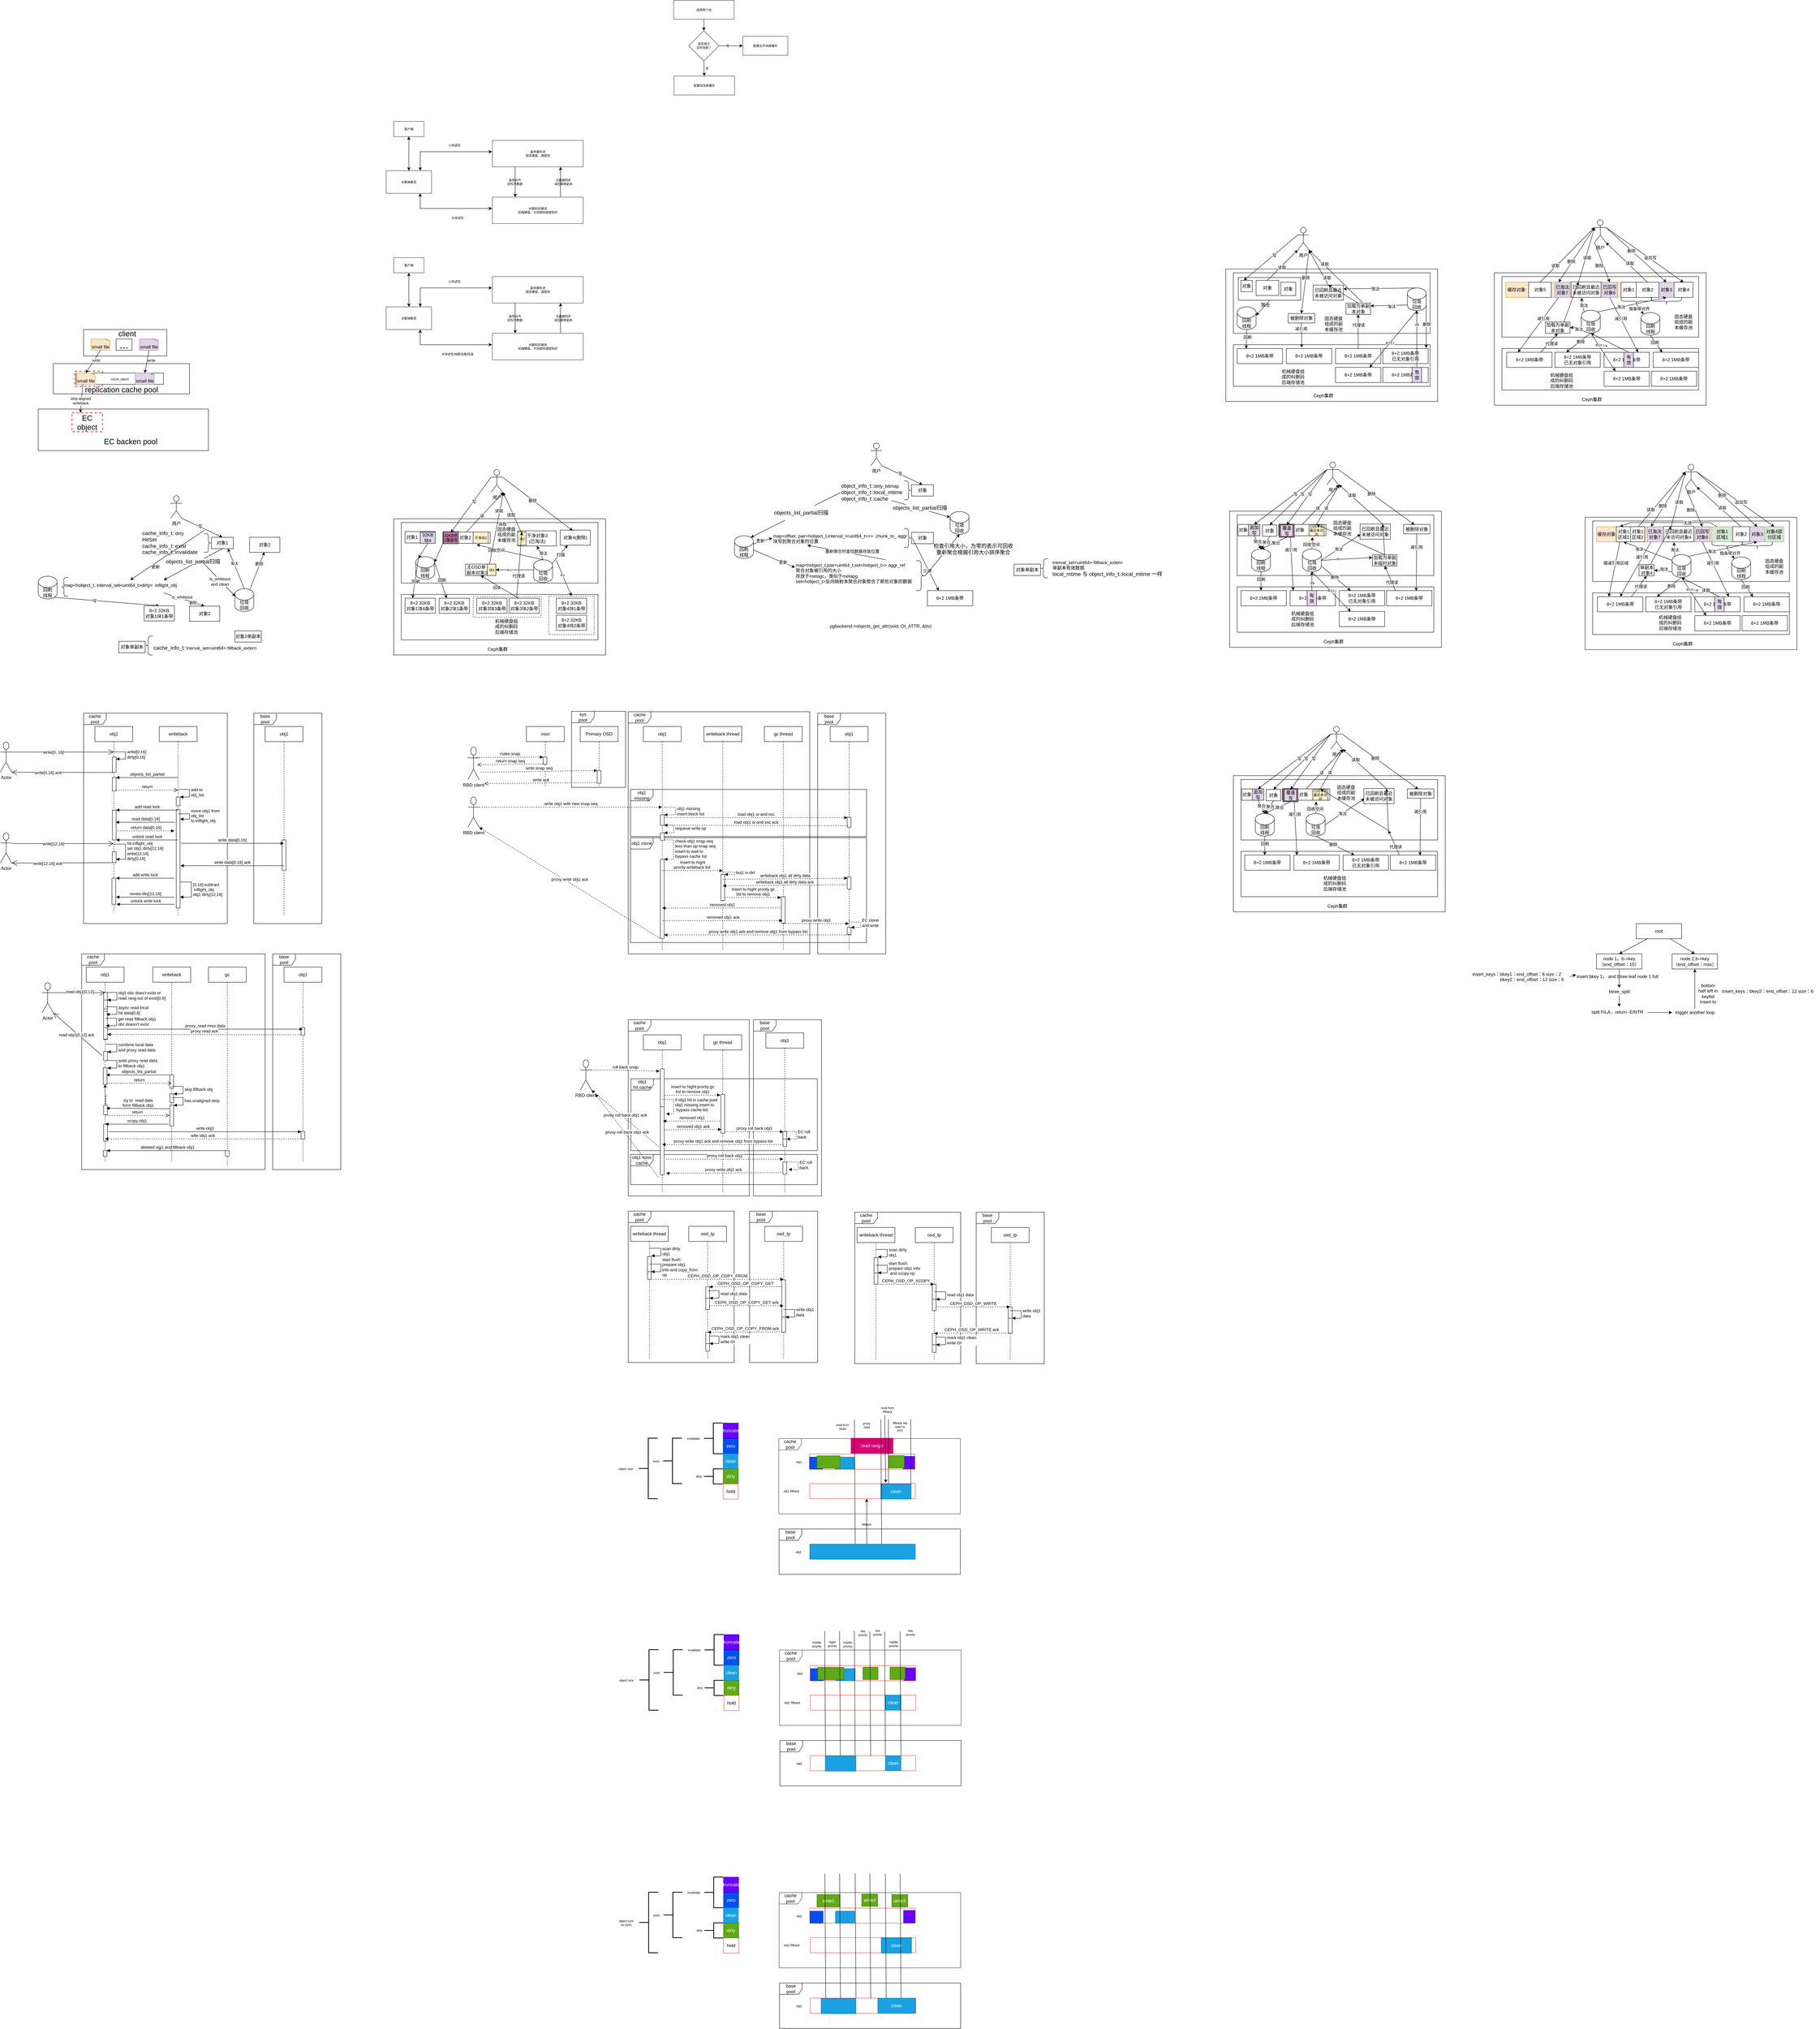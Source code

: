<mxfile version="17.1.3" type="github">
  <diagram id="rSxg76fsn9WhGjWiy16f" name="Page-1">
    <mxGraphModel dx="4622" dy="1545" grid="1" gridSize="10" guides="1" tooltips="1" connect="1" arrows="1" fold="1" page="0" pageScale="1" pageWidth="827" pageHeight="1169" math="0" shadow="0">
      <root>
        <mxCell id="0" />
        <mxCell id="1" parent="0" />
        <mxCell id="5chuepsbsdTuwlxRp4Tp-202" value="base&lt;br&gt;pool" style="shape=umlFrame;whiteSpace=wrap;html=1;" parent="1" vertex="1">
          <mxGeometry x="-1149" y="2054" width="180" height="466" as="geometry" />
        </mxCell>
        <mxCell id="NxrmnSBERJjDshVyc_ej-56" value="" style="rounded=0;whiteSpace=wrap;html=1;" vertex="1" parent="1">
          <mxGeometry x="-2920" y="230" width="220" height="70" as="geometry" />
        </mxCell>
        <mxCell id="5chuepsbsdTuwlxRp4Tp-213" value="obj1 miss cache" style="shape=umlFrame;whiteSpace=wrap;html=1;" parent="1" vertex="1">
          <mxGeometry x="-1474" y="2410" width="494" height="80" as="geometry" />
        </mxCell>
        <mxCell id="5chuepsbsdTuwlxRp4Tp-201" value="obj1&lt;br&gt;hit cache" style="shape=umlFrame;whiteSpace=wrap;html=1;" parent="1" vertex="1">
          <mxGeometry x="-1473" y="2210" width="493" height="190" as="geometry" />
        </mxCell>
        <mxCell id="5chuepsbsdTuwlxRp4Tp-159" value="obj1 clone" style="shape=umlFrame;whiteSpace=wrap;html=1;" parent="1" vertex="1">
          <mxGeometry x="-1474" y="1573" width="624" height="277" as="geometry" />
        </mxCell>
        <mxCell id="5chuepsbsdTuwlxRp4Tp-67" value="base&lt;br&gt;pool" style="shape=umlFrame;whiteSpace=wrap;html=1;" parent="1" vertex="1">
          <mxGeometry x="-2470" y="1244" width="180" height="556" as="geometry" />
        </mxCell>
        <mxCell id="5chuepsbsdTuwlxRp4Tp-5" value="cache pool" style="shape=umlFrame;whiteSpace=wrap;html=1;" parent="1" vertex="1">
          <mxGeometry x="-2920" y="1244" width="380" height="556" as="geometry" />
        </mxCell>
        <mxCell id="ADjkdzr7C2Tf3Vvq1YZ3-55" value="" style="rounded=0;whiteSpace=wrap;html=1;" parent="1" vertex="1">
          <mxGeometry x="100" y="70" width="560" height="350" as="geometry" />
        </mxCell>
        <mxCell id="ADjkdzr7C2Tf3Vvq1YZ3-4" value="" style="rounded=0;whiteSpace=wrap;html=1;" parent="1" vertex="1">
          <mxGeometry x="120" y="80" width="520" height="160" as="geometry" />
        </mxCell>
        <mxCell id="ADjkdzr7C2Tf3Vvq1YZ3-5" value="" style="rounded=0;whiteSpace=wrap;html=1;" parent="1" vertex="1">
          <mxGeometry x="120" y="270" width="520" height="110" as="geometry" />
        </mxCell>
        <mxCell id="ADjkdzr7C2Tf3Vvq1YZ3-6" value="固态硬盘组成的副本缓存池" style="text;html=1;strokeColor=none;fillColor=none;align=center;verticalAlign=middle;whiteSpace=wrap;rounded=0;" parent="1" vertex="1">
          <mxGeometry x="355" y="190" width="60" height="50" as="geometry" />
        </mxCell>
        <mxCell id="ADjkdzr7C2Tf3Vvq1YZ3-7" value="机械硬盘组成的纠删码后端存储池" style="text;html=1;strokeColor=none;fillColor=none;align=center;verticalAlign=middle;whiteSpace=wrap;rounded=0;" parent="1" vertex="1">
          <mxGeometry x="242.5" y="320" width="70" height="70" as="geometry" />
        </mxCell>
        <mxCell id="ADjkdzr7C2Tf3Vvq1YZ3-15" value="8+2 1MB条带" style="rounded=0;whiteSpace=wrap;html=1;" parent="1" vertex="1">
          <mxGeometry x="130" y="280" width="120" height="40" as="geometry" />
        </mxCell>
        <mxCell id="ADjkdzr7C2Tf3Vvq1YZ3-19" value="" style="rounded=0;whiteSpace=wrap;html=1;" parent="1" vertex="1">
          <mxGeometry x="133" y="92.5" width="165" height="60" as="geometry" />
        </mxCell>
        <mxCell id="ADjkdzr7C2Tf3Vvq1YZ3-16" value="8+2 1MB条带" style="rounded=0;whiteSpace=wrap;html=1;" parent="1" vertex="1">
          <mxGeometry x="260" y="280" width="120" height="40" as="geometry" />
        </mxCell>
        <mxCell id="ADjkdzr7C2Tf3Vvq1YZ3-17" value="8+2 1MB条带&lt;br&gt;已无对象引用" style="rounded=0;whiteSpace=wrap;html=1;" parent="1" vertex="1">
          <mxGeometry x="515" y="280" width="120" height="40" as="geometry" />
        </mxCell>
        <mxCell id="ADjkdzr7C2Tf3Vvq1YZ3-18" value="8+2 1MB条带" style="rounded=0;whiteSpace=wrap;html=1;" parent="1" vertex="1">
          <mxGeometry x="390" y="280" width="120" height="40" as="geometry" />
        </mxCell>
        <mxCell id="ADjkdzr7C2Tf3Vvq1YZ3-8" value="对象" style="rounded=0;whiteSpace=wrap;html=1;" parent="1" vertex="1">
          <mxGeometry x="140" y="100" width="30" height="30" as="geometry" />
        </mxCell>
        <mxCell id="ADjkdzr7C2Tf3Vvq1YZ3-9" value="对象" style="rounded=0;whiteSpace=wrap;html=1;" parent="1" vertex="1">
          <mxGeometry x="180" y="100" width="60" height="40" as="geometry" />
        </mxCell>
        <mxCell id="ADjkdzr7C2Tf3Vvq1YZ3-10" value="对象" style="rounded=0;whiteSpace=wrap;html=1;" parent="1" vertex="1">
          <mxGeometry x="245" y="105" width="40" height="35" as="geometry" />
        </mxCell>
        <mxCell id="ADjkdzr7C2Tf3Vvq1YZ3-21" value="" style="endArrow=classic;html=1;rounded=0;exitX=0.5;exitY=1;exitDx=0;exitDy=0;entryX=1;entryY=0;entryDx=0;entryDy=22.5;entryPerimeter=0;" parent="1" source="ADjkdzr7C2Tf3Vvq1YZ3-19" target="ADjkdzr7C2Tf3Vvq1YZ3-50" edge="1">
          <mxGeometry width="50" height="50" relative="1" as="geometry">
            <mxPoint x="300" y="230" as="sourcePoint" />
            <mxPoint x="350" y="180" as="targetPoint" />
            <Array as="points">
              <mxPoint x="210" y="160" />
            </Array>
          </mxGeometry>
        </mxCell>
        <mxCell id="ADjkdzr7C2Tf3Vvq1YZ3-25" value="用户" style="shape=umlActor;verticalLabelPosition=bottom;verticalAlign=top;html=1;outlineConnect=0;" parent="1" vertex="1">
          <mxGeometry x="290" y="-40" width="30" height="60" as="geometry" />
        </mxCell>
        <mxCell id="ADjkdzr7C2Tf3Vvq1YZ3-26" value="" style="endArrow=classic;html=1;rounded=0;entryX=0.25;entryY=0;entryDx=0;entryDy=0;exitX=0;exitY=0.333;exitDx=0;exitDy=0;exitPerimeter=0;" parent="1" source="ADjkdzr7C2Tf3Vvq1YZ3-25" target="ADjkdzr7C2Tf3Vvq1YZ3-8" edge="1">
          <mxGeometry width="50" height="50" relative="1" as="geometry">
            <mxPoint x="310" y="-40" as="sourcePoint" />
            <mxPoint x="350" y="180" as="targetPoint" />
          </mxGeometry>
        </mxCell>
        <mxCell id="ADjkdzr7C2Tf3Vvq1YZ3-27" value="写" style="edgeLabel;html=1;align=center;verticalAlign=middle;resizable=0;points=[];" parent="ADjkdzr7C2Tf3Vvq1YZ3-26" vertex="1" connectable="0">
          <mxGeometry x="-0.122" y="1" relative="1" as="geometry">
            <mxPoint as="offset" />
          </mxGeometry>
        </mxCell>
        <mxCell id="ADjkdzr7C2Tf3Vvq1YZ3-28" value="" style="endArrow=classic;html=1;rounded=0;exitX=0.5;exitY=0;exitDx=0;exitDy=0;entryX=0;entryY=1;entryDx=0;entryDy=0;entryPerimeter=0;" parent="1" source="ADjkdzr7C2Tf3Vvq1YZ3-9" target="ADjkdzr7C2Tf3Vvq1YZ3-25" edge="1">
          <mxGeometry width="50" height="50" relative="1" as="geometry">
            <mxPoint x="308" y="190" as="sourcePoint" />
            <mxPoint x="320" y="-40" as="targetPoint" />
          </mxGeometry>
        </mxCell>
        <mxCell id="ADjkdzr7C2Tf3Vvq1YZ3-29" value="读取" style="edgeLabel;html=1;align=center;verticalAlign=middle;resizable=0;points=[];" parent="ADjkdzr7C2Tf3Vvq1YZ3-28" vertex="1" connectable="0">
          <mxGeometry x="-0.104" y="-3" relative="1" as="geometry">
            <mxPoint y="-1" as="offset" />
          </mxGeometry>
        </mxCell>
        <mxCell id="ADjkdzr7C2Tf3Vvq1YZ3-30" value="" style="endArrow=classic;html=1;rounded=0;entryX=1;entryY=1;entryDx=0;entryDy=0;entryPerimeter=0;exitX=0.5;exitY=0;exitDx=0;exitDy=0;" parent="1" source="ADjkdzr7C2Tf3Vvq1YZ3-34" target="ADjkdzr7C2Tf3Vvq1YZ3-25" edge="1">
          <mxGeometry width="50" height="50" relative="1" as="geometry">
            <mxPoint x="300" y="230" as="sourcePoint" />
            <mxPoint x="350" y="180" as="targetPoint" />
          </mxGeometry>
        </mxCell>
        <mxCell id="ADjkdzr7C2Tf3Vvq1YZ3-31" value="读取" style="edgeLabel;html=1;align=center;verticalAlign=middle;resizable=0;points=[];" parent="ADjkdzr7C2Tf3Vvq1YZ3-30" vertex="1" connectable="0">
          <mxGeometry x="0.44" y="-2" relative="1" as="geometry">
            <mxPoint x="31" y="48" as="offset" />
          </mxGeometry>
        </mxCell>
        <mxCell id="ADjkdzr7C2Tf3Vvq1YZ3-34" value="已回刷且最近未被访问对象" style="rounded=0;whiteSpace=wrap;html=1;" parent="1" vertex="1">
          <mxGeometry x="331" y="112.5" width="80" height="40" as="geometry" />
        </mxCell>
        <mxCell id="ADjkdzr7C2Tf3Vvq1YZ3-36" value="" style="endArrow=classic;html=1;rounded=0;exitX=0.5;exitY=0;exitDx=0;exitDy=0;exitPerimeter=0;entryX=1;entryY=0.25;entryDx=0;entryDy=0;" parent="1" source="ADjkdzr7C2Tf3Vvq1YZ3-49" target="ADjkdzr7C2Tf3Vvq1YZ3-34" edge="1">
          <mxGeometry width="50" height="50" relative="1" as="geometry">
            <mxPoint x="480" y="200" as="sourcePoint" />
            <mxPoint x="570" y="110" as="targetPoint" />
          </mxGeometry>
        </mxCell>
        <mxCell id="ADjkdzr7C2Tf3Vvq1YZ3-37" value="淘汰" style="edgeLabel;html=1;align=center;verticalAlign=middle;resizable=0;points=[];" parent="ADjkdzr7C2Tf3Vvq1YZ3-36" vertex="1" connectable="0">
          <mxGeometry x="0.31" y="1" relative="1" as="geometry">
            <mxPoint x="17" y="-1" as="offset" />
          </mxGeometry>
        </mxCell>
        <mxCell id="ADjkdzr7C2Tf3Vvq1YZ3-40" value="" style="endArrow=classic;html=1;rounded=0;entryX=0.338;entryY=-0.062;entryDx=0;entryDy=0;exitX=0.5;exitY=1;exitDx=0;exitDy=0;entryPerimeter=0;" parent="1" source="ADjkdzr7C2Tf3Vvq1YZ3-41" target="ADjkdzr7C2Tf3Vvq1YZ3-16" edge="1">
          <mxGeometry width="50" height="50" relative="1" as="geometry">
            <mxPoint x="480" y="200" as="sourcePoint" />
            <mxPoint x="530" y="150" as="targetPoint" />
          </mxGeometry>
        </mxCell>
        <mxCell id="ADjkdzr7C2Tf3Vvq1YZ3-44" value="减引用" style="edgeLabel;html=1;align=center;verticalAlign=middle;resizable=0;points=[];" parent="ADjkdzr7C2Tf3Vvq1YZ3-40" vertex="1" connectable="0">
          <mxGeometry x="-0.543" y="-1" relative="1" as="geometry">
            <mxPoint as="offset" />
          </mxGeometry>
        </mxCell>
        <mxCell id="ADjkdzr7C2Tf3Vvq1YZ3-41" value="被删除对象" style="rounded=0;whiteSpace=wrap;html=1;" parent="1" vertex="1">
          <mxGeometry x="265" y="187.5" width="70" height="25" as="geometry" />
        </mxCell>
        <mxCell id="ADjkdzr7C2Tf3Vvq1YZ3-42" value="" style="endArrow=classic;html=1;rounded=0;entryX=0.5;entryY=0;entryDx=0;entryDy=0;exitX=1;exitY=1;exitDx=0;exitDy=0;exitPerimeter=0;" parent="1" source="ADjkdzr7C2Tf3Vvq1YZ3-25" target="ADjkdzr7C2Tf3Vvq1YZ3-41" edge="1">
          <mxGeometry width="50" height="50" relative="1" as="geometry">
            <mxPoint x="320" y="-40" as="sourcePoint" />
            <mxPoint x="530" y="140" as="targetPoint" />
          </mxGeometry>
        </mxCell>
        <mxCell id="ADjkdzr7C2Tf3Vvq1YZ3-43" value="删除" style="edgeLabel;html=1;align=center;verticalAlign=middle;resizable=0;points=[];" parent="ADjkdzr7C2Tf3Vvq1YZ3-42" vertex="1" connectable="0">
          <mxGeometry x="-0.133" y="-1" relative="1" as="geometry">
            <mxPoint as="offset" />
          </mxGeometry>
        </mxCell>
        <mxCell id="ADjkdzr7C2Tf3Vvq1YZ3-45" value="" style="endArrow=classic;html=1;rounded=0;entryX=0.958;entryY=-0.025;entryDx=0;entryDy=0;exitX=1;exitY=1;exitDx=0;exitDy=-15;exitPerimeter=0;entryPerimeter=0;" parent="1" source="ADjkdzr7C2Tf3Vvq1YZ3-49" target="ADjkdzr7C2Tf3Vvq1YZ3-17" edge="1">
          <mxGeometry width="50" height="50" relative="1" as="geometry">
            <mxPoint x="480" y="190" as="sourcePoint" />
            <mxPoint x="530" y="140" as="targetPoint" />
          </mxGeometry>
        </mxCell>
        <mxCell id="ADjkdzr7C2Tf3Vvq1YZ3-47" value="删除" style="edgeLabel;html=1;align=center;verticalAlign=middle;resizable=0;points=[];" parent="ADjkdzr7C2Tf3Vvq1YZ3-45" vertex="1" connectable="0">
          <mxGeometry x="-0.118" relative="1" as="geometry">
            <mxPoint x="1" as="offset" />
          </mxGeometry>
        </mxCell>
        <mxCell id="ADjkdzr7C2Tf3Vvq1YZ3-48" value="加载为单副本对象" style="rounded=0;whiteSpace=wrap;html=1;" parent="1" vertex="1">
          <mxGeometry x="417.5" y="160" width="65" height="30" as="geometry" />
        </mxCell>
        <mxCell id="ADjkdzr7C2Tf3Vvq1YZ3-49" value="垃圾&lt;br&gt;回收" style="shape=cylinder3;whiteSpace=wrap;html=1;boundedLbl=1;backgroundOutline=1;size=15;" parent="1" vertex="1">
          <mxGeometry x="580" y="120" width="50" height="60" as="geometry" />
        </mxCell>
        <mxCell id="ADjkdzr7C2Tf3Vvq1YZ3-50" value="回刷&lt;br&gt;线程" style="shape=cylinder3;whiteSpace=wrap;html=1;boundedLbl=1;backgroundOutline=1;size=15;" parent="1" vertex="1">
          <mxGeometry x="130" y="170" width="50" height="60" as="geometry" />
        </mxCell>
        <mxCell id="ADjkdzr7C2Tf3Vvq1YZ3-51" value="聚合" style="text;html=1;strokeColor=none;fillColor=none;align=center;verticalAlign=middle;whiteSpace=wrap;rounded=0;" parent="1" vertex="1">
          <mxGeometry x="190" y="160" width="30" height="10" as="geometry" />
        </mxCell>
        <mxCell id="ADjkdzr7C2Tf3Vvq1YZ3-52" value="" style="endArrow=classic;html=1;rounded=0;exitX=0.5;exitY=1;exitDx=0;exitDy=0;exitPerimeter=0;entryX=0.2;entryY=0.013;entryDx=0;entryDy=0;entryPerimeter=0;" parent="1" source="ADjkdzr7C2Tf3Vvq1YZ3-50" target="ADjkdzr7C2Tf3Vvq1YZ3-15" edge="1">
          <mxGeometry width="50" height="50" relative="1" as="geometry">
            <mxPoint x="480" y="180" as="sourcePoint" />
            <mxPoint x="530" y="130" as="targetPoint" />
          </mxGeometry>
        </mxCell>
        <mxCell id="ADjkdzr7C2Tf3Vvq1YZ3-54" value="回刷" style="edgeLabel;html=1;align=center;verticalAlign=middle;resizable=0;points=[];" parent="ADjkdzr7C2Tf3Vvq1YZ3-52" vertex="1" connectable="0">
          <mxGeometry x="-0.44" relative="1" as="geometry">
            <mxPoint x="2" y="6" as="offset" />
          </mxGeometry>
        </mxCell>
        <mxCell id="ADjkdzr7C2Tf3Vvq1YZ3-56" value="Ceph集群" style="text;html=1;strokeColor=none;fillColor=none;align=center;verticalAlign=middle;whiteSpace=wrap;rounded=0;" parent="1" vertex="1">
          <mxGeometry x="327.5" y="390" width="60" height="30" as="geometry" />
        </mxCell>
        <mxCell id="ADjkdzr7C2Tf3Vvq1YZ3-61" value="" style="rounded=0;whiteSpace=wrap;html=1;" parent="1" vertex="1">
          <mxGeometry x="110" y="710" width="560" height="360" as="geometry" />
        </mxCell>
        <mxCell id="ADjkdzr7C2Tf3Vvq1YZ3-62" value="" style="rounded=0;whiteSpace=wrap;html=1;" parent="1" vertex="1">
          <mxGeometry x="130" y="720" width="520" height="160" as="geometry" />
        </mxCell>
        <mxCell id="ADjkdzr7C2Tf3Vvq1YZ3-63" value="" style="rounded=0;whiteSpace=wrap;html=1;" parent="1" vertex="1">
          <mxGeometry x="130" y="910" width="520" height="120" as="geometry" />
        </mxCell>
        <mxCell id="ADjkdzr7C2Tf3Vvq1YZ3-64" value="固态硬盘组成的副本缓存池" style="text;html=1;strokeColor=none;fillColor=none;align=center;verticalAlign=middle;whiteSpace=wrap;rounded=0;" parent="1" vertex="1">
          <mxGeometry x="377.5" y="730" width="60" height="50" as="geometry" />
        </mxCell>
        <mxCell id="ADjkdzr7C2Tf3Vvq1YZ3-65" value="机械硬盘组成的纠删码后端存储池" style="text;html=1;strokeColor=none;fillColor=none;align=center;verticalAlign=middle;whiteSpace=wrap;rounded=0;" parent="1" vertex="1">
          <mxGeometry x="267.5" y="960" width="70" height="70" as="geometry" />
        </mxCell>
        <mxCell id="ADjkdzr7C2Tf3Vvq1YZ3-66" value="8+2 1MB条带" style="rounded=0;whiteSpace=wrap;html=1;" parent="1" vertex="1">
          <mxGeometry x="140" y="920" width="120" height="40" as="geometry" />
        </mxCell>
        <mxCell id="ADjkdzr7C2Tf3Vvq1YZ3-67" value="8+2 1MB条带" style="rounded=0;whiteSpace=wrap;html=1;" parent="1" vertex="1">
          <mxGeometry x="270" y="920" width="120" height="40" as="geometry" />
        </mxCell>
        <mxCell id="ADjkdzr7C2Tf3Vvq1YZ3-68" value="8+2 1MB条带" style="rounded=0;whiteSpace=wrap;html=1;" parent="1" vertex="1">
          <mxGeometry x="525" y="920" width="120" height="40" as="geometry" />
        </mxCell>
        <mxCell id="ADjkdzr7C2Tf3Vvq1YZ3-69" value="8+2 1MB条带&lt;br&gt;已无对象引用" style="rounded=0;whiteSpace=wrap;html=1;" parent="1" vertex="1">
          <mxGeometry x="400" y="920" width="120" height="40" as="geometry" />
        </mxCell>
        <mxCell id="ADjkdzr7C2Tf3Vvq1YZ3-71" value="用户" style="shape=umlActor;verticalLabelPosition=bottom;verticalAlign=top;html=1;outlineConnect=0;" parent="1" vertex="1">
          <mxGeometry x="367.5" y="580" width="30" height="60" as="geometry" />
        </mxCell>
        <mxCell id="ADjkdzr7C2Tf3Vvq1YZ3-72" value="" style="endArrow=classic;html=1;rounded=0;entryX=0.5;entryY=0;entryDx=0;entryDy=0;exitX=0;exitY=0.333;exitDx=0;exitDy=0;exitPerimeter=0;" parent="1" source="ADjkdzr7C2Tf3Vvq1YZ3-71" target="ADjkdzr7C2Tf3Vvq1YZ3-99" edge="1">
          <mxGeometry width="50" height="50" relative="1" as="geometry">
            <mxPoint x="320" y="600" as="sourcePoint" />
            <mxPoint x="220" y="740" as="targetPoint" />
          </mxGeometry>
        </mxCell>
        <mxCell id="ADjkdzr7C2Tf3Vvq1YZ3-73" value="写" style="edgeLabel;html=1;align=center;verticalAlign=middle;resizable=0;points=[];" parent="ADjkdzr7C2Tf3Vvq1YZ3-72" vertex="1" connectable="0">
          <mxGeometry x="-0.122" y="1" relative="1" as="geometry">
            <mxPoint as="offset" />
          </mxGeometry>
        </mxCell>
        <mxCell id="ADjkdzr7C2Tf3Vvq1YZ3-74" value="" style="endArrow=classic;html=1;rounded=0;exitX=0.75;exitY=0;exitDx=0;exitDy=0;" parent="1" source="ADjkdzr7C2Tf3Vvq1YZ3-76" edge="1">
          <mxGeometry width="50" height="50" relative="1" as="geometry">
            <mxPoint x="429" y="870" as="sourcePoint" />
            <mxPoint x="399" y="640" as="targetPoint" />
          </mxGeometry>
        </mxCell>
        <mxCell id="ADjkdzr7C2Tf3Vvq1YZ3-75" value="读取" style="edgeLabel;html=1;align=center;verticalAlign=middle;resizable=0;points=[];" parent="ADjkdzr7C2Tf3Vvq1YZ3-74" vertex="1" connectable="0">
          <mxGeometry x="0.44" y="-2" relative="1" as="geometry">
            <mxPoint as="offset" />
          </mxGeometry>
        </mxCell>
        <mxCell id="ADjkdzr7C2Tf3Vvq1YZ3-76" value="已回刷且最近未被访问对象" style="rounded=0;whiteSpace=wrap;html=1;" parent="1" vertex="1">
          <mxGeometry x="455" y="744" width="80" height="40" as="geometry" />
        </mxCell>
        <mxCell id="ADjkdzr7C2Tf3Vvq1YZ3-77" value="" style="endArrow=classic;html=1;rounded=0;exitX=1;exitY=0.5;exitDx=0;exitDy=0;exitPerimeter=0;entryX=0.013;entryY=0.675;entryDx=0;entryDy=0;entryPerimeter=0;" parent="1" source="ADjkdzr7C2Tf3Vvq1YZ3-87" target="ADjkdzr7C2Tf3Vvq1YZ3-76" edge="1">
          <mxGeometry width="50" height="50" relative="1" as="geometry">
            <mxPoint x="490" y="840" as="sourcePoint" />
            <mxPoint x="532" y="770" as="targetPoint" />
          </mxGeometry>
        </mxCell>
        <mxCell id="ADjkdzr7C2Tf3Vvq1YZ3-78" value="淘汰" style="edgeLabel;html=1;align=center;verticalAlign=middle;resizable=0;points=[];" parent="ADjkdzr7C2Tf3Vvq1YZ3-77" vertex="1" connectable="0">
          <mxGeometry x="0.31" y="1" relative="1" as="geometry">
            <mxPoint x="-22" y="16" as="offset" />
          </mxGeometry>
        </mxCell>
        <mxCell id="ADjkdzr7C2Tf3Vvq1YZ3-79" value="" style="endArrow=classic;html=1;rounded=0;entryX=0.654;entryY=0.025;entryDx=0;entryDy=0;exitX=0.5;exitY=1;exitDx=0;exitDy=0;entryPerimeter=0;" parent="1" source="ADjkdzr7C2Tf3Vvq1YZ3-81" target="ADjkdzr7C2Tf3Vvq1YZ3-68" edge="1">
          <mxGeometry width="50" height="50" relative="1" as="geometry">
            <mxPoint x="490" y="840" as="sourcePoint" />
            <mxPoint x="540" y="790" as="targetPoint" />
          </mxGeometry>
        </mxCell>
        <mxCell id="ADjkdzr7C2Tf3Vvq1YZ3-80" value="减引用" style="edgeLabel;html=1;align=center;verticalAlign=middle;resizable=0;points=[];" parent="ADjkdzr7C2Tf3Vvq1YZ3-79" vertex="1" connectable="0">
          <mxGeometry x="-0.543" y="-1" relative="1" as="geometry">
            <mxPoint as="offset" />
          </mxGeometry>
        </mxCell>
        <mxCell id="ADjkdzr7C2Tf3Vvq1YZ3-81" value="被删除对象" style="rounded=0;whiteSpace=wrap;html=1;" parent="1" vertex="1">
          <mxGeometry x="570" y="745" width="70" height="25" as="geometry" />
        </mxCell>
        <mxCell id="ADjkdzr7C2Tf3Vvq1YZ3-82" value="" style="endArrow=classic;html=1;rounded=0;entryX=0.414;entryY=0.04;entryDx=0;entryDy=0;entryPerimeter=0;exitX=1;exitY=0.333;exitDx=0;exitDy=0;exitPerimeter=0;" parent="1" source="ADjkdzr7C2Tf3Vvq1YZ3-71" target="ADjkdzr7C2Tf3Vvq1YZ3-81" edge="1">
          <mxGeometry width="50" height="50" relative="1" as="geometry">
            <mxPoint x="330" y="600" as="sourcePoint" />
            <mxPoint x="540" y="780" as="targetPoint" />
          </mxGeometry>
        </mxCell>
        <mxCell id="ADjkdzr7C2Tf3Vvq1YZ3-83" value="删除" style="edgeLabel;html=1;align=center;verticalAlign=middle;resizable=0;points=[];" parent="ADjkdzr7C2Tf3Vvq1YZ3-82" vertex="1" connectable="0">
          <mxGeometry x="-0.133" y="-1" relative="1" as="geometry">
            <mxPoint as="offset" />
          </mxGeometry>
        </mxCell>
        <mxCell id="ADjkdzr7C2Tf3Vvq1YZ3-84" value="" style="endArrow=classic;html=1;rounded=0;entryX=0.25;entryY=0;entryDx=0;entryDy=0;exitX=1;exitY=1;exitDx=0;exitDy=-15;exitPerimeter=0;" parent="1" source="ADjkdzr7C2Tf3Vvq1YZ3-87" target="ADjkdzr7C2Tf3Vvq1YZ3-69" edge="1">
          <mxGeometry width="50" height="50" relative="1" as="geometry">
            <mxPoint x="490" y="830" as="sourcePoint" />
            <mxPoint x="540" y="780" as="targetPoint" />
          </mxGeometry>
        </mxCell>
        <mxCell id="ADjkdzr7C2Tf3Vvq1YZ3-85" value="删除" style="edgeLabel;html=1;align=center;verticalAlign=middle;resizable=0;points=[];" parent="ADjkdzr7C2Tf3Vvq1YZ3-84" vertex="1" connectable="0">
          <mxGeometry x="-0.118" relative="1" as="geometry">
            <mxPoint x="1" as="offset" />
          </mxGeometry>
        </mxCell>
        <mxCell id="ADjkdzr7C2Tf3Vvq1YZ3-86" value="加载为单副本临时对象" style="rounded=0;whiteSpace=wrap;html=1;" parent="1" vertex="1">
          <mxGeometry x="487.5" y="825" width="65" height="30" as="geometry" />
        </mxCell>
        <mxCell id="ADjkdzr7C2Tf3Vvq1YZ3-87" value="垃圾&lt;br&gt;回收" style="shape=cylinder3;whiteSpace=wrap;html=1;boundedLbl=1;backgroundOutline=1;size=15;" parent="1" vertex="1">
          <mxGeometry x="302.5" y="810" width="50" height="60" as="geometry" />
        </mxCell>
        <mxCell id="ADjkdzr7C2Tf3Vvq1YZ3-88" value="回刷&lt;br&gt;线程" style="shape=cylinder3;whiteSpace=wrap;html=1;boundedLbl=1;backgroundOutline=1;size=15;" parent="1" vertex="1">
          <mxGeometry x="168" y="810" width="50" height="60" as="geometry" />
        </mxCell>
        <mxCell id="ADjkdzr7C2Tf3Vvq1YZ3-90" value="" style="endArrow=classic;html=1;rounded=0;exitX=0.5;exitY=1;exitDx=0;exitDy=0;exitPerimeter=0;" parent="1" source="ADjkdzr7C2Tf3Vvq1YZ3-88" edge="1">
          <mxGeometry width="50" height="50" relative="1" as="geometry">
            <mxPoint x="490" y="820" as="sourcePoint" />
            <mxPoint x="193" y="920" as="targetPoint" />
          </mxGeometry>
        </mxCell>
        <mxCell id="ADjkdzr7C2Tf3Vvq1YZ3-91" value="回刷" style="edgeLabel;html=1;align=center;verticalAlign=middle;resizable=0;points=[];" parent="ADjkdzr7C2Tf3Vvq1YZ3-90" vertex="1" connectable="0">
          <mxGeometry x="-0.44" relative="1" as="geometry">
            <mxPoint y="6" as="offset" />
          </mxGeometry>
        </mxCell>
        <mxCell id="ADjkdzr7C2Tf3Vvq1YZ3-92" value="Ceph集群" style="text;html=1;strokeColor=none;fillColor=none;align=center;verticalAlign=middle;whiteSpace=wrap;rounded=0;" parent="1" vertex="1">
          <mxGeometry x="355" y="1040" width="60" height="30" as="geometry" />
        </mxCell>
        <mxCell id="ADjkdzr7C2Tf3Vvq1YZ3-93" value="对象&amp;nbsp; &amp;nbsp; &amp;nbsp; &amp;nbsp; &amp;nbsp;" style="rounded=0;whiteSpace=wrap;html=1;" parent="1" vertex="1">
          <mxGeometry x="132" y="745" width="58" height="30" as="geometry" />
        </mxCell>
        <mxCell id="ADjkdzr7C2Tf3Vvq1YZ3-97" value="对象&amp;nbsp; &amp;nbsp;&amp;nbsp;" style="rounded=0;whiteSpace=wrap;html=1;" parent="1" vertex="1">
          <mxGeometry x="240" y="745" width="125" height="30" as="geometry" />
        </mxCell>
        <mxCell id="ADjkdzr7C2Tf3Vvq1YZ3-99" value="追加写" style="rounded=0;whiteSpace=wrap;html=1;fillColor=#E1D5E7;" parent="1" vertex="1">
          <mxGeometry x="160" y="745" width="30" height="30" as="geometry" />
        </mxCell>
        <mxCell id="ADjkdzr7C2Tf3Vvq1YZ3-104" value="" style="endArrow=classic;html=1;rounded=0;entryX=0.5;entryY=0;entryDx=0;entryDy=0;exitX=0;exitY=0.333;exitDx=0;exitDy=0;exitPerimeter=0;" parent="1" source="ADjkdzr7C2Tf3Vvq1YZ3-71" target="ADjkdzr7C2Tf3Vvq1YZ3-208" edge="1">
          <mxGeometry width="50" height="50" relative="1" as="geometry">
            <mxPoint x="370" y="640" as="sourcePoint" />
            <mxPoint x="247.5" y="755" as="targetPoint" />
          </mxGeometry>
        </mxCell>
        <mxCell id="ADjkdzr7C2Tf3Vvq1YZ3-105" value="写" style="edgeLabel;html=1;align=center;verticalAlign=middle;resizable=0;points=[];" parent="ADjkdzr7C2Tf3Vvq1YZ3-104" vertex="1" connectable="0">
          <mxGeometry x="-0.122" y="1" relative="1" as="geometry">
            <mxPoint as="offset" />
          </mxGeometry>
        </mxCell>
        <mxCell id="ADjkdzr7C2Tf3Vvq1YZ3-106" value="" style="endArrow=classic;html=1;rounded=0;entryX=0.5;entryY=0;entryDx=0;entryDy=0;exitX=0.5;exitY=1;exitDx=0;exitDy=0;entryPerimeter=0;" parent="1" source="ADjkdzr7C2Tf3Vvq1YZ3-99" target="ADjkdzr7C2Tf3Vvq1YZ3-88" edge="1">
          <mxGeometry width="50" height="50" relative="1" as="geometry">
            <mxPoint x="390" y="660" as="sourcePoint" />
            <mxPoint x="257.5" y="765" as="targetPoint" />
          </mxGeometry>
        </mxCell>
        <mxCell id="ADjkdzr7C2Tf3Vvq1YZ3-107" value="聚合" style="edgeLabel;html=1;align=center;verticalAlign=middle;resizable=0;points=[];" parent="ADjkdzr7C2Tf3Vvq1YZ3-106" vertex="1" connectable="0">
          <mxGeometry x="-0.122" y="1" relative="1" as="geometry">
            <mxPoint as="offset" />
          </mxGeometry>
        </mxCell>
        <mxCell id="ADjkdzr7C2Tf3Vvq1YZ3-110" value="" style="endArrow=classic;html=1;rounded=0;entryX=0.5;entryY=0;entryDx=0;entryDy=0;exitX=0.5;exitY=1;exitDx=0;exitDy=0;entryPerimeter=0;" parent="1" source="ADjkdzr7C2Tf3Vvq1YZ3-118" target="ADjkdzr7C2Tf3Vvq1YZ3-88" edge="1">
          <mxGeometry width="50" height="50" relative="1" as="geometry">
            <mxPoint x="165.5" y="795" as="sourcePoint" />
            <mxPoint x="280" y="840" as="targetPoint" />
          </mxGeometry>
        </mxCell>
        <mxCell id="ADjkdzr7C2Tf3Vvq1YZ3-111" value="聚合" style="edgeLabel;html=1;align=center;verticalAlign=middle;resizable=0;points=[];" parent="ADjkdzr7C2Tf3Vvq1YZ3-110" vertex="1" connectable="0">
          <mxGeometry x="-0.122" y="1" relative="1" as="geometry">
            <mxPoint as="offset" />
          </mxGeometry>
        </mxCell>
        <mxCell id="ADjkdzr7C2Tf3Vvq1YZ3-113" value="" style="endArrow=classic;html=1;rounded=0;exitX=0.5;exitY=0;exitDx=0;exitDy=0;" parent="1" source="ADjkdzr7C2Tf3Vvq1YZ3-97" edge="1">
          <mxGeometry width="50" height="50" relative="1" as="geometry">
            <mxPoint x="380" y="740" as="sourcePoint" />
            <mxPoint x="400" y="640" as="targetPoint" />
          </mxGeometry>
        </mxCell>
        <mxCell id="ADjkdzr7C2Tf3Vvq1YZ3-114" value="读" style="edgeLabel;html=1;align=center;verticalAlign=middle;resizable=0;points=[];" parent="ADjkdzr7C2Tf3Vvq1YZ3-113" vertex="1" connectable="0">
          <mxGeometry x="-0.176" relative="1" as="geometry">
            <mxPoint as="offset" />
          </mxGeometry>
        </mxCell>
        <mxCell id="ADjkdzr7C2Tf3Vvq1YZ3-118" value="" style="rounded=0;whiteSpace=wrap;html=1;fillColor=#B5739D;" parent="1" vertex="1">
          <mxGeometry x="241" y="744" width="40" height="35" as="geometry" />
        </mxCell>
        <mxCell id="ADjkdzr7C2Tf3Vvq1YZ3-101" value="覆盖写" style="rounded=0;whiteSpace=wrap;html=1;fillColor=#E1D5E7;" parent="1" vertex="1">
          <mxGeometry x="244.75" y="746.5" width="32.5" height="30" as="geometry" />
        </mxCell>
        <mxCell id="ADjkdzr7C2Tf3Vvq1YZ3-119" value="" style="endArrow=classic;html=1;rounded=0;exitX=0.75;exitY=1;exitDx=0;exitDy=0;" parent="1" source="ADjkdzr7C2Tf3Vvq1YZ3-118" edge="1">
          <mxGeometry width="50" height="50" relative="1" as="geometry">
            <mxPoint x="495" y="862.5" as="sourcePoint" />
            <mxPoint x="278" y="920" as="targetPoint" />
          </mxGeometry>
        </mxCell>
        <mxCell id="ADjkdzr7C2Tf3Vvq1YZ3-120" value="减引用" style="edgeLabel;html=1;align=center;verticalAlign=middle;resizable=0;points=[];" parent="ADjkdzr7C2Tf3Vvq1YZ3-119" vertex="1" connectable="0">
          <mxGeometry x="-0.543" y="-1" relative="1" as="geometry">
            <mxPoint as="offset" />
          </mxGeometry>
        </mxCell>
        <mxCell id="ADjkdzr7C2Tf3Vvq1YZ3-122" value="" style="endArrow=classic;html=1;rounded=0;exitX=0.2;exitY=0;exitDx=0;exitDy=0;entryX=0.5;entryY=1;entryDx=0;entryDy=0;exitPerimeter=0;" parent="1" source="ADjkdzr7C2Tf3Vvq1YZ3-68" target="ADjkdzr7C2Tf3Vvq1YZ3-86" edge="1">
          <mxGeometry width="50" height="50" relative="1" as="geometry">
            <mxPoint x="500" y="890" as="sourcePoint" />
            <mxPoint x="550" y="850" as="targetPoint" />
          </mxGeometry>
        </mxCell>
        <mxCell id="ADjkdzr7C2Tf3Vvq1YZ3-123" value="代理读" style="edgeLabel;html=1;align=center;verticalAlign=middle;resizable=0;points=[];" parent="ADjkdzr7C2Tf3Vvq1YZ3-122" vertex="1" connectable="0">
          <mxGeometry x="-0.33" relative="1" as="geometry">
            <mxPoint as="offset" />
          </mxGeometry>
        </mxCell>
        <mxCell id="ADjkdzr7C2Tf3Vvq1YZ3-124" value="&lt;p style=&quot;line-height: 1 ; font-size: 11px&quot;&gt;&lt;span style=&quot;font-family: &amp;#34;helvetica&amp;#34; ; font-size: 9px&quot;&gt;已回写且最近未访问&lt;/span&gt;&lt;br style=&quot;font-size: 11px&quot;&gt;&lt;/p&gt;" style="rounded=0;whiteSpace=wrap;html=1;fillColor=#FFF2CC;fontSize=5;spacing=1;align=center;" parent="1" vertex="1">
          <mxGeometry x="320" y="745" width="40" height="30" as="geometry" />
        </mxCell>
        <mxCell id="ADjkdzr7C2Tf3Vvq1YZ3-128" value="" style="endArrow=classic;html=1;rounded=0;fontSize=11;exitX=0.5;exitY=0;exitDx=0;exitDy=0;exitPerimeter=0;entryX=0.225;entryY=1.117;entryDx=0;entryDy=0;entryPerimeter=0;" parent="1" source="ADjkdzr7C2Tf3Vvq1YZ3-87" target="ADjkdzr7C2Tf3Vvq1YZ3-124" edge="1">
          <mxGeometry width="50" height="50" relative="1" as="geometry">
            <mxPoint x="490" y="740" as="sourcePoint" />
            <mxPoint x="540" y="690" as="targetPoint" />
          </mxGeometry>
        </mxCell>
        <mxCell id="ADjkdzr7C2Tf3Vvq1YZ3-129" value="回收空间" style="edgeLabel;html=1;align=center;verticalAlign=middle;resizable=0;points=[];fontSize=11;" parent="ADjkdzr7C2Tf3Vvq1YZ3-128" vertex="1" connectable="0">
          <mxGeometry x="-0.208" y="2" relative="1" as="geometry">
            <mxPoint as="offset" />
          </mxGeometry>
        </mxCell>
        <mxCell id="ADjkdzr7C2Tf3Vvq1YZ3-190" value="" style="endArrow=classic;html=1;rounded=0;fontSize=11;exitX=0.5;exitY=0;exitDx=0;exitDy=0;entryX=0.75;entryY=0;entryDx=0;entryDy=0;" parent="1" source="ADjkdzr7C2Tf3Vvq1YZ3-86" target="ADjkdzr7C2Tf3Vvq1YZ3-76" edge="1">
          <mxGeometry width="50" height="50" relative="1" as="geometry">
            <mxPoint x="420" y="730" as="sourcePoint" />
            <mxPoint x="470" y="680" as="targetPoint" />
          </mxGeometry>
        </mxCell>
        <mxCell id="ADjkdzr7C2Tf3Vvq1YZ3-191" value="" style="endArrow=classic;html=1;rounded=0;fontSize=11;entryX=0;entryY=0.25;entryDx=0;entryDy=0;exitX=1;exitY=0.5;exitDx=0;exitDy=0;exitPerimeter=0;" parent="1" source="ADjkdzr7C2Tf3Vvq1YZ3-87" target="ADjkdzr7C2Tf3Vvq1YZ3-86" edge="1">
          <mxGeometry width="50" height="50" relative="1" as="geometry">
            <mxPoint x="420" y="730" as="sourcePoint" />
            <mxPoint x="470" y="680" as="targetPoint" />
          </mxGeometry>
        </mxCell>
        <mxCell id="ADjkdzr7C2Tf3Vvq1YZ3-217" value="淘汰" style="edgeLabel;html=1;align=center;verticalAlign=middle;resizable=0;points=[];fontSize=6;" parent="ADjkdzr7C2Tf3Vvq1YZ3-191" vertex="1" connectable="0">
          <mxGeometry x="-0.337" y="1" relative="1" as="geometry">
            <mxPoint as="offset" />
          </mxGeometry>
        </mxCell>
        <mxCell id="ADjkdzr7C2Tf3Vvq1YZ3-193" value="" style="endArrow=classic;html=1;rounded=0;fontSize=11;exitX=0.5;exitY=0;exitDx=0;exitDy=0;entryX=0.5;entryY=1;entryDx=0;entryDy=0;" parent="1" source="ADjkdzr7C2Tf3Vvq1YZ3-18" target="ADjkdzr7C2Tf3Vvq1YZ3-48" edge="1">
          <mxGeometry width="50" height="50" relative="1" as="geometry">
            <mxPoint x="420" y="230" as="sourcePoint" />
            <mxPoint x="470" y="180" as="targetPoint" />
          </mxGeometry>
        </mxCell>
        <mxCell id="ADjkdzr7C2Tf3Vvq1YZ3-194" value="代理读" style="edgeLabel;html=1;align=center;verticalAlign=middle;resizable=0;points=[];fontSize=11;" parent="ADjkdzr7C2Tf3Vvq1YZ3-193" vertex="1" connectable="0">
          <mxGeometry x="0.377" relative="1" as="geometry">
            <mxPoint x="1" as="offset" />
          </mxGeometry>
        </mxCell>
        <mxCell id="ADjkdzr7C2Tf3Vvq1YZ3-195" value="" style="endArrow=classic;html=1;rounded=0;fontSize=11;exitX=0.5;exitY=0;exitDx=0;exitDy=0;entryX=0.5;entryY=0;entryDx=0;entryDy=0;" parent="1" source="ADjkdzr7C2Tf3Vvq1YZ3-48" target="ADjkdzr7C2Tf3Vvq1YZ3-34" edge="1">
          <mxGeometry width="50" height="50" relative="1" as="geometry">
            <mxPoint x="420" y="230" as="sourcePoint" />
            <mxPoint x="470" y="180" as="targetPoint" />
          </mxGeometry>
        </mxCell>
        <mxCell id="ADjkdzr7C2Tf3Vvq1YZ3-196" value="" style="endArrow=classic;html=1;rounded=0;fontSize=11;exitX=0;exitY=1;exitDx=0;exitDy=-15;exitPerimeter=0;entryX=1;entryY=0.25;entryDx=0;entryDy=0;" parent="1" source="ADjkdzr7C2Tf3Vvq1YZ3-49" target="ADjkdzr7C2Tf3Vvq1YZ3-48" edge="1">
          <mxGeometry width="50" height="50" relative="1" as="geometry">
            <mxPoint x="420" y="230" as="sourcePoint" />
            <mxPoint x="470" y="180" as="targetPoint" />
          </mxGeometry>
        </mxCell>
        <mxCell id="ADjkdzr7C2Tf3Vvq1YZ3-197" value="淘汰" style="edgeLabel;html=1;align=center;verticalAlign=middle;resizable=0;points=[];" parent="1" vertex="1" connectable="0">
          <mxGeometry x="552.495" y="132.504" as="geometry">
            <mxPoint x="-15" y="36" as="offset" />
          </mxGeometry>
        </mxCell>
        <mxCell id="ADjkdzr7C2Tf3Vvq1YZ3-201" value="" style="endArrow=classic;html=1;rounded=0;exitX=0.669;exitY=-0.067;exitDx=0;exitDy=0;exitPerimeter=0;" parent="1" source="ADjkdzr7C2Tf3Vvq1YZ3-48" edge="1">
          <mxGeometry width="50" height="50" relative="1" as="geometry">
            <mxPoint x="459" y="122.5" as="sourcePoint" />
            <mxPoint x="320" y="20" as="targetPoint" />
          </mxGeometry>
        </mxCell>
        <mxCell id="ADjkdzr7C2Tf3Vvq1YZ3-202" value="读取" style="edgeLabel;html=1;align=center;verticalAlign=middle;resizable=0;points=[];" parent="ADjkdzr7C2Tf3Vvq1YZ3-201" vertex="1" connectable="0">
          <mxGeometry x="0.44" y="-2" relative="1" as="geometry">
            <mxPoint as="offset" />
          </mxGeometry>
        </mxCell>
        <mxCell id="ADjkdzr7C2Tf3Vvq1YZ3-208" value="对象" style="rounded=0;whiteSpace=wrap;html=1;" parent="1" vertex="1">
          <mxGeometry x="197" y="746.5" width="38" height="30" as="geometry" />
        </mxCell>
        <mxCell id="ADjkdzr7C2Tf3Vvq1YZ3-211" value="" style="endArrow=classic;html=1;rounded=0;entryX=0.5;entryY=0;entryDx=0;entryDy=0;exitX=0;exitY=0.333;exitDx=0;exitDy=0;exitPerimeter=0;" parent="1" source="ADjkdzr7C2Tf3Vvq1YZ3-71" target="ADjkdzr7C2Tf3Vvq1YZ3-101" edge="1">
          <mxGeometry width="50" height="50" relative="1" as="geometry">
            <mxPoint x="377.5" y="610" as="sourcePoint" />
            <mxPoint x="226" y="756.5" as="targetPoint" />
          </mxGeometry>
        </mxCell>
        <mxCell id="ADjkdzr7C2Tf3Vvq1YZ3-212" value="写" style="edgeLabel;html=1;align=center;verticalAlign=middle;resizable=0;points=[];" parent="ADjkdzr7C2Tf3Vvq1YZ3-211" vertex="1" connectable="0">
          <mxGeometry x="-0.122" y="1" relative="1" as="geometry">
            <mxPoint as="offset" />
          </mxGeometry>
        </mxCell>
        <mxCell id="ADjkdzr7C2Tf3Vvq1YZ3-213" value="" style="endArrow=classic;html=1;rounded=0;entryX=0.5;entryY=0;entryDx=0;entryDy=0;exitX=0.5;exitY=1;exitDx=0;exitDy=0;entryPerimeter=0;" parent="1" source="ADjkdzr7C2Tf3Vvq1YZ3-208" target="ADjkdzr7C2Tf3Vvq1YZ3-88" edge="1">
          <mxGeometry width="50" height="50" relative="1" as="geometry">
            <mxPoint x="271" y="789" as="sourcePoint" />
            <mxPoint x="210" y="820" as="targetPoint" />
          </mxGeometry>
        </mxCell>
        <mxCell id="ADjkdzr7C2Tf3Vvq1YZ3-214" value="聚合" style="edgeLabel;html=1;align=center;verticalAlign=middle;resizable=0;points=[];" parent="ADjkdzr7C2Tf3Vvq1YZ3-213" vertex="1" connectable="0">
          <mxGeometry x="-0.122" y="1" relative="1" as="geometry">
            <mxPoint as="offset" />
          </mxGeometry>
        </mxCell>
        <mxCell id="ADjkdzr7C2Tf3Vvq1YZ3-215" value="" style="endArrow=classic;html=1;rounded=0;exitX=0.5;exitY=0;exitDx=0;exitDy=0;" parent="1" source="ADjkdzr7C2Tf3Vvq1YZ3-124" edge="1">
          <mxGeometry width="50" height="50" relative="1" as="geometry">
            <mxPoint x="312.5" y="755" as="sourcePoint" />
            <mxPoint x="400" y="640" as="targetPoint" />
          </mxGeometry>
        </mxCell>
        <mxCell id="ADjkdzr7C2Tf3Vvq1YZ3-216" value="读" style="edgeLabel;html=1;align=center;verticalAlign=middle;resizable=0;points=[];" parent="ADjkdzr7C2Tf3Vvq1YZ3-215" vertex="1" connectable="0">
          <mxGeometry x="-0.176" relative="1" as="geometry">
            <mxPoint as="offset" />
          </mxGeometry>
        </mxCell>
        <mxCell id="ADjkdzr7C2Tf3Vvq1YZ3-218" value="" style="endArrow=classic;html=1;rounded=0;fontSize=11;exitX=0.5;exitY=0;exitDx=0;exitDy=0;entryX=0.5;entryY=0;entryDx=0;entryDy=0;" parent="1" source="ADjkdzr7C2Tf3Vvq1YZ3-86" target="ADjkdzr7C2Tf3Vvq1YZ3-124" edge="1">
          <mxGeometry width="50" height="50" relative="1" as="geometry">
            <mxPoint x="467.5" y="835" as="sourcePoint" />
            <mxPoint x="525" y="754" as="targetPoint" />
          </mxGeometry>
        </mxCell>
        <mxCell id="ADjkdzr7C2Tf3Vvq1YZ3-219" value="" style="rounded=0;whiteSpace=wrap;html=1;" parent="1" vertex="1">
          <mxGeometry x="120" y="1409" width="560" height="360" as="geometry" />
        </mxCell>
        <mxCell id="ADjkdzr7C2Tf3Vvq1YZ3-220" value="" style="rounded=0;whiteSpace=wrap;html=1;" parent="1" vertex="1">
          <mxGeometry x="140" y="1419" width="520" height="160" as="geometry" />
        </mxCell>
        <mxCell id="ADjkdzr7C2Tf3Vvq1YZ3-221" value="" style="rounded=0;whiteSpace=wrap;html=1;" parent="1" vertex="1">
          <mxGeometry x="140" y="1609" width="520" height="120" as="geometry" />
        </mxCell>
        <mxCell id="ADjkdzr7C2Tf3Vvq1YZ3-222" value="固态硬盘组成的副本缓存池" style="text;html=1;strokeColor=none;fillColor=none;align=center;verticalAlign=middle;whiteSpace=wrap;rounded=0;" parent="1" vertex="1">
          <mxGeometry x="387.5" y="1429" width="60" height="50" as="geometry" />
        </mxCell>
        <mxCell id="ADjkdzr7C2Tf3Vvq1YZ3-223" value="机械硬盘组成的纠删码后端存储池" style="text;html=1;strokeColor=none;fillColor=none;align=center;verticalAlign=middle;whiteSpace=wrap;rounded=0;" parent="1" vertex="1">
          <mxGeometry x="352.5" y="1659" width="70" height="70" as="geometry" />
        </mxCell>
        <mxCell id="ADjkdzr7C2Tf3Vvq1YZ3-224" value="8+2 1MB条带" style="rounded=0;whiteSpace=wrap;html=1;" parent="1" vertex="1">
          <mxGeometry x="150" y="1619" width="120" height="40" as="geometry" />
        </mxCell>
        <mxCell id="ADjkdzr7C2Tf3Vvq1YZ3-225" value="8+2 1MB条带" style="rounded=0;whiteSpace=wrap;html=1;" parent="1" vertex="1">
          <mxGeometry x="280" y="1619" width="120" height="40" as="geometry" />
        </mxCell>
        <mxCell id="ADjkdzr7C2Tf3Vvq1YZ3-226" value="8+2 1MB条带" style="rounded=0;whiteSpace=wrap;html=1;" parent="1" vertex="1">
          <mxGeometry x="535" y="1619" width="120" height="40" as="geometry" />
        </mxCell>
        <mxCell id="ADjkdzr7C2Tf3Vvq1YZ3-227" value="8+2 1MB条带&lt;br&gt;已无对象引用" style="rounded=0;whiteSpace=wrap;html=1;" parent="1" vertex="1">
          <mxGeometry x="410" y="1619" width="120" height="40" as="geometry" />
        </mxCell>
        <mxCell id="ADjkdzr7C2Tf3Vvq1YZ3-228" value="用户" style="shape=umlActor;verticalLabelPosition=bottom;verticalAlign=top;html=1;outlineConnect=0;" parent="1" vertex="1">
          <mxGeometry x="377.5" y="1279" width="30" height="60" as="geometry" />
        </mxCell>
        <mxCell id="ADjkdzr7C2Tf3Vvq1YZ3-229" value="" style="endArrow=classic;html=1;rounded=0;entryX=0.5;entryY=0;entryDx=0;entryDy=0;exitX=0;exitY=0.333;exitDx=0;exitDy=0;exitPerimeter=0;" parent="1" source="ADjkdzr7C2Tf3Vvq1YZ3-228" target="ADjkdzr7C2Tf3Vvq1YZ3-251" edge="1">
          <mxGeometry width="50" height="50" relative="1" as="geometry">
            <mxPoint x="330" y="1299" as="sourcePoint" />
            <mxPoint x="230" y="1439" as="targetPoint" />
          </mxGeometry>
        </mxCell>
        <mxCell id="ADjkdzr7C2Tf3Vvq1YZ3-230" value="写" style="edgeLabel;html=1;align=center;verticalAlign=middle;resizable=0;points=[];" parent="ADjkdzr7C2Tf3Vvq1YZ3-229" vertex="1" connectable="0">
          <mxGeometry x="-0.122" y="1" relative="1" as="geometry">
            <mxPoint as="offset" />
          </mxGeometry>
        </mxCell>
        <mxCell id="ADjkdzr7C2Tf3Vvq1YZ3-231" value="" style="endArrow=classic;html=1;rounded=0;exitX=0.75;exitY=0;exitDx=0;exitDy=0;" parent="1" source="ADjkdzr7C2Tf3Vvq1YZ3-233" edge="1">
          <mxGeometry width="50" height="50" relative="1" as="geometry">
            <mxPoint x="439" y="1569" as="sourcePoint" />
            <mxPoint x="409" y="1339" as="targetPoint" />
          </mxGeometry>
        </mxCell>
        <mxCell id="ADjkdzr7C2Tf3Vvq1YZ3-232" value="读取" style="edgeLabel;html=1;align=center;verticalAlign=middle;resizable=0;points=[];" parent="ADjkdzr7C2Tf3Vvq1YZ3-231" vertex="1" connectable="0">
          <mxGeometry x="0.44" y="-2" relative="1" as="geometry">
            <mxPoint as="offset" />
          </mxGeometry>
        </mxCell>
        <mxCell id="ADjkdzr7C2Tf3Vvq1YZ3-233" value="已回刷且最近未被访问对象" style="rounded=0;whiteSpace=wrap;html=1;" parent="1" vertex="1">
          <mxGeometry x="465" y="1443" width="80" height="40" as="geometry" />
        </mxCell>
        <mxCell id="ADjkdzr7C2Tf3Vvq1YZ3-234" value="" style="endArrow=classic;html=1;rounded=0;exitX=1;exitY=0.5;exitDx=0;exitDy=0;exitPerimeter=0;entryX=0.013;entryY=0.675;entryDx=0;entryDy=0;entryPerimeter=0;" parent="1" source="ADjkdzr7C2Tf3Vvq1YZ3-244" target="ADjkdzr7C2Tf3Vvq1YZ3-233" edge="1">
          <mxGeometry width="50" height="50" relative="1" as="geometry">
            <mxPoint x="500" y="1539" as="sourcePoint" />
            <mxPoint x="542" y="1469" as="targetPoint" />
          </mxGeometry>
        </mxCell>
        <mxCell id="ADjkdzr7C2Tf3Vvq1YZ3-235" value="淘汰" style="edgeLabel;html=1;align=center;verticalAlign=middle;resizable=0;points=[];" parent="ADjkdzr7C2Tf3Vvq1YZ3-234" vertex="1" connectable="0">
          <mxGeometry x="0.31" y="1" relative="1" as="geometry">
            <mxPoint x="-22" y="16" as="offset" />
          </mxGeometry>
        </mxCell>
        <mxCell id="ADjkdzr7C2Tf3Vvq1YZ3-236" value="" style="endArrow=classic;html=1;rounded=0;entryX=0.654;entryY=0.025;entryDx=0;entryDy=0;exitX=0.5;exitY=1;exitDx=0;exitDy=0;entryPerimeter=0;" parent="1" source="ADjkdzr7C2Tf3Vvq1YZ3-238" target="ADjkdzr7C2Tf3Vvq1YZ3-226" edge="1">
          <mxGeometry width="50" height="50" relative="1" as="geometry">
            <mxPoint x="500" y="1539" as="sourcePoint" />
            <mxPoint x="550" y="1489" as="targetPoint" />
          </mxGeometry>
        </mxCell>
        <mxCell id="ADjkdzr7C2Tf3Vvq1YZ3-237" value="减引用" style="edgeLabel;html=1;align=center;verticalAlign=middle;resizable=0;points=[];" parent="ADjkdzr7C2Tf3Vvq1YZ3-236" vertex="1" connectable="0">
          <mxGeometry x="-0.543" y="-1" relative="1" as="geometry">
            <mxPoint as="offset" />
          </mxGeometry>
        </mxCell>
        <mxCell id="ADjkdzr7C2Tf3Vvq1YZ3-238" value="被删除对象" style="rounded=0;whiteSpace=wrap;html=1;" parent="1" vertex="1">
          <mxGeometry x="580" y="1444" width="70" height="25" as="geometry" />
        </mxCell>
        <mxCell id="ADjkdzr7C2Tf3Vvq1YZ3-239" value="" style="endArrow=classic;html=1;rounded=0;entryX=0.414;entryY=0.04;entryDx=0;entryDy=0;entryPerimeter=0;exitX=1;exitY=0.333;exitDx=0;exitDy=0;exitPerimeter=0;" parent="1" source="ADjkdzr7C2Tf3Vvq1YZ3-228" target="ADjkdzr7C2Tf3Vvq1YZ3-238" edge="1">
          <mxGeometry width="50" height="50" relative="1" as="geometry">
            <mxPoint x="340" y="1299" as="sourcePoint" />
            <mxPoint x="550" y="1479" as="targetPoint" />
          </mxGeometry>
        </mxCell>
        <mxCell id="ADjkdzr7C2Tf3Vvq1YZ3-240" value="删除" style="edgeLabel;html=1;align=center;verticalAlign=middle;resizable=0;points=[];" parent="ADjkdzr7C2Tf3Vvq1YZ3-239" vertex="1" connectable="0">
          <mxGeometry x="-0.133" y="-1" relative="1" as="geometry">
            <mxPoint as="offset" />
          </mxGeometry>
        </mxCell>
        <mxCell id="ADjkdzr7C2Tf3Vvq1YZ3-241" value="" style="endArrow=classic;html=1;rounded=0;entryX=0.25;entryY=0;entryDx=0;entryDy=0;exitX=0.5;exitY=1;exitDx=0;exitDy=0;exitPerimeter=0;" parent="1" source="ADjkdzr7C2Tf3Vvq1YZ3-244" target="ADjkdzr7C2Tf3Vvq1YZ3-227" edge="1">
          <mxGeometry width="50" height="50" relative="1" as="geometry">
            <mxPoint x="500" y="1529" as="sourcePoint" />
            <mxPoint x="550" y="1479" as="targetPoint" />
          </mxGeometry>
        </mxCell>
        <mxCell id="ADjkdzr7C2Tf3Vvq1YZ3-242" value="删除" style="edgeLabel;html=1;align=center;verticalAlign=middle;resizable=0;points=[];" parent="ADjkdzr7C2Tf3Vvq1YZ3-241" vertex="1" connectable="0">
          <mxGeometry x="-0.118" relative="1" as="geometry">
            <mxPoint x="1" as="offset" />
          </mxGeometry>
        </mxCell>
        <mxCell id="ADjkdzr7C2Tf3Vvq1YZ3-244" value="垃圾&lt;br&gt;回收" style="shape=cylinder3;whiteSpace=wrap;html=1;boundedLbl=1;backgroundOutline=1;size=15;" parent="1" vertex="1">
          <mxGeometry x="312.5" y="1509" width="50" height="60" as="geometry" />
        </mxCell>
        <mxCell id="ADjkdzr7C2Tf3Vvq1YZ3-245" value="回刷&lt;br&gt;线程" style="shape=cylinder3;whiteSpace=wrap;html=1;boundedLbl=1;backgroundOutline=1;size=15;" parent="1" vertex="1">
          <mxGeometry x="178" y="1509" width="50" height="60" as="geometry" />
        </mxCell>
        <mxCell id="ADjkdzr7C2Tf3Vvq1YZ3-246" value="" style="endArrow=classic;html=1;rounded=0;exitX=0.5;exitY=1;exitDx=0;exitDy=0;exitPerimeter=0;" parent="1" source="ADjkdzr7C2Tf3Vvq1YZ3-245" edge="1">
          <mxGeometry width="50" height="50" relative="1" as="geometry">
            <mxPoint x="500" y="1519" as="sourcePoint" />
            <mxPoint x="203" y="1619" as="targetPoint" />
          </mxGeometry>
        </mxCell>
        <mxCell id="ADjkdzr7C2Tf3Vvq1YZ3-247" value="回刷" style="edgeLabel;html=1;align=center;verticalAlign=middle;resizable=0;points=[];" parent="ADjkdzr7C2Tf3Vvq1YZ3-246" vertex="1" connectable="0">
          <mxGeometry x="-0.44" relative="1" as="geometry">
            <mxPoint y="6" as="offset" />
          </mxGeometry>
        </mxCell>
        <mxCell id="ADjkdzr7C2Tf3Vvq1YZ3-248" value="Ceph集群" style="text;html=1;strokeColor=none;fillColor=none;align=center;verticalAlign=middle;whiteSpace=wrap;rounded=0;" parent="1" vertex="1">
          <mxGeometry x="365" y="1739" width="60" height="30" as="geometry" />
        </mxCell>
        <mxCell id="ADjkdzr7C2Tf3Vvq1YZ3-249" value="对象&amp;nbsp; &amp;nbsp; &amp;nbsp; &amp;nbsp; &amp;nbsp;" style="rounded=0;whiteSpace=wrap;html=1;" parent="1" vertex="1">
          <mxGeometry x="142" y="1444" width="58" height="30" as="geometry" />
        </mxCell>
        <mxCell id="ADjkdzr7C2Tf3Vvq1YZ3-250" value="对象&amp;nbsp; &amp;nbsp;&amp;nbsp;" style="rounded=0;whiteSpace=wrap;html=1;" parent="1" vertex="1">
          <mxGeometry x="250" y="1444" width="125" height="30" as="geometry" />
        </mxCell>
        <mxCell id="ADjkdzr7C2Tf3Vvq1YZ3-251" value="追加写" style="rounded=0;whiteSpace=wrap;html=1;fillColor=#E1D5E7;" parent="1" vertex="1">
          <mxGeometry x="170" y="1444" width="30" height="30" as="geometry" />
        </mxCell>
        <mxCell id="ADjkdzr7C2Tf3Vvq1YZ3-252" value="" style="endArrow=classic;html=1;rounded=0;entryX=0.5;entryY=0;entryDx=0;entryDy=0;exitX=0;exitY=0.333;exitDx=0;exitDy=0;exitPerimeter=0;" parent="1" source="ADjkdzr7C2Tf3Vvq1YZ3-228" target="ADjkdzr7C2Tf3Vvq1YZ3-272" edge="1">
          <mxGeometry width="50" height="50" relative="1" as="geometry">
            <mxPoint x="380" y="1339" as="sourcePoint" />
            <mxPoint x="257.5" y="1454" as="targetPoint" />
          </mxGeometry>
        </mxCell>
        <mxCell id="ADjkdzr7C2Tf3Vvq1YZ3-253" value="写" style="edgeLabel;html=1;align=center;verticalAlign=middle;resizable=0;points=[];" parent="ADjkdzr7C2Tf3Vvq1YZ3-252" vertex="1" connectable="0">
          <mxGeometry x="-0.122" y="1" relative="1" as="geometry">
            <mxPoint as="offset" />
          </mxGeometry>
        </mxCell>
        <mxCell id="ADjkdzr7C2Tf3Vvq1YZ3-254" value="" style="endArrow=classic;html=1;rounded=0;entryX=0.5;entryY=0;entryDx=0;entryDy=0;exitX=0.5;exitY=1;exitDx=0;exitDy=0;entryPerimeter=0;" parent="1" source="ADjkdzr7C2Tf3Vvq1YZ3-251" target="ADjkdzr7C2Tf3Vvq1YZ3-245" edge="1">
          <mxGeometry width="50" height="50" relative="1" as="geometry">
            <mxPoint x="400" y="1359" as="sourcePoint" />
            <mxPoint x="267.5" y="1464" as="targetPoint" />
          </mxGeometry>
        </mxCell>
        <mxCell id="ADjkdzr7C2Tf3Vvq1YZ3-255" value="聚合" style="edgeLabel;html=1;align=center;verticalAlign=middle;resizable=0;points=[];" parent="ADjkdzr7C2Tf3Vvq1YZ3-254" vertex="1" connectable="0">
          <mxGeometry x="-0.122" y="1" relative="1" as="geometry">
            <mxPoint as="offset" />
          </mxGeometry>
        </mxCell>
        <mxCell id="ADjkdzr7C2Tf3Vvq1YZ3-256" value="" style="endArrow=classic;html=1;rounded=0;entryX=0.5;entryY=0;entryDx=0;entryDy=0;exitX=0.5;exitY=1;exitDx=0;exitDy=0;entryPerimeter=0;" parent="1" source="ADjkdzr7C2Tf3Vvq1YZ3-260" target="ADjkdzr7C2Tf3Vvq1YZ3-245" edge="1">
          <mxGeometry width="50" height="50" relative="1" as="geometry">
            <mxPoint x="175.5" y="1494" as="sourcePoint" />
            <mxPoint x="290" y="1539" as="targetPoint" />
          </mxGeometry>
        </mxCell>
        <mxCell id="ADjkdzr7C2Tf3Vvq1YZ3-257" value="聚合" style="edgeLabel;html=1;align=center;verticalAlign=middle;resizable=0;points=[];" parent="ADjkdzr7C2Tf3Vvq1YZ3-256" vertex="1" connectable="0">
          <mxGeometry x="-0.122" y="1" relative="1" as="geometry">
            <mxPoint as="offset" />
          </mxGeometry>
        </mxCell>
        <mxCell id="ADjkdzr7C2Tf3Vvq1YZ3-258" value="" style="endArrow=classic;html=1;rounded=0;exitX=0.5;exitY=0;exitDx=0;exitDy=0;" parent="1" source="ADjkdzr7C2Tf3Vvq1YZ3-250" edge="1">
          <mxGeometry width="50" height="50" relative="1" as="geometry">
            <mxPoint x="390" y="1439" as="sourcePoint" />
            <mxPoint x="410" y="1339" as="targetPoint" />
          </mxGeometry>
        </mxCell>
        <mxCell id="ADjkdzr7C2Tf3Vvq1YZ3-259" value="读" style="edgeLabel;html=1;align=center;verticalAlign=middle;resizable=0;points=[];" parent="ADjkdzr7C2Tf3Vvq1YZ3-258" vertex="1" connectable="0">
          <mxGeometry x="-0.176" relative="1" as="geometry">
            <mxPoint as="offset" />
          </mxGeometry>
        </mxCell>
        <mxCell id="ADjkdzr7C2Tf3Vvq1YZ3-260" value="" style="rounded=0;whiteSpace=wrap;html=1;fillColor=#B5739D;" parent="1" vertex="1">
          <mxGeometry x="251" y="1443" width="40" height="35" as="geometry" />
        </mxCell>
        <mxCell id="ADjkdzr7C2Tf3Vvq1YZ3-261" value="覆盖写" style="rounded=0;whiteSpace=wrap;html=1;fillColor=#E1D5E7;" parent="1" vertex="1">
          <mxGeometry x="254.75" y="1445.5" width="32.5" height="30" as="geometry" />
        </mxCell>
        <mxCell id="ADjkdzr7C2Tf3Vvq1YZ3-262" value="" style="endArrow=classic;html=1;rounded=0;exitX=0.75;exitY=1;exitDx=0;exitDy=0;" parent="1" source="ADjkdzr7C2Tf3Vvq1YZ3-260" edge="1">
          <mxGeometry width="50" height="50" relative="1" as="geometry">
            <mxPoint x="505" y="1561.5" as="sourcePoint" />
            <mxPoint x="288" y="1619" as="targetPoint" />
          </mxGeometry>
        </mxCell>
        <mxCell id="ADjkdzr7C2Tf3Vvq1YZ3-263" value="减引用" style="edgeLabel;html=1;align=center;verticalAlign=middle;resizable=0;points=[];" parent="ADjkdzr7C2Tf3Vvq1YZ3-262" vertex="1" connectable="0">
          <mxGeometry x="-0.543" y="-1" relative="1" as="geometry">
            <mxPoint as="offset" />
          </mxGeometry>
        </mxCell>
        <mxCell id="ADjkdzr7C2Tf3Vvq1YZ3-264" value="" style="endArrow=classic;html=1;rounded=0;exitX=0.2;exitY=0;exitDx=0;exitDy=0;entryX=0.5;entryY=1;entryDx=0;entryDy=0;exitPerimeter=0;" parent="1" source="ADjkdzr7C2Tf3Vvq1YZ3-226" edge="1">
          <mxGeometry width="50" height="50" relative="1" as="geometry">
            <mxPoint x="510" y="1589" as="sourcePoint" />
            <mxPoint x="530" y="1554" as="targetPoint" />
          </mxGeometry>
        </mxCell>
        <mxCell id="ADjkdzr7C2Tf3Vvq1YZ3-265" value="代理读" style="edgeLabel;html=1;align=center;verticalAlign=middle;resizable=0;points=[];" parent="ADjkdzr7C2Tf3Vvq1YZ3-264" vertex="1" connectable="0">
          <mxGeometry x="-0.33" relative="1" as="geometry">
            <mxPoint as="offset" />
          </mxGeometry>
        </mxCell>
        <mxCell id="ADjkdzr7C2Tf3Vvq1YZ3-266" value="&lt;p style=&quot;line-height: 1 ; font-size: 11px&quot;&gt;&lt;span style=&quot;font-family: &amp;#34;helvetica&amp;#34; ; font-size: 9px&quot;&gt;已回写且最近未访问&lt;/span&gt;&lt;br style=&quot;font-size: 11px&quot;&gt;&lt;/p&gt;" style="rounded=0;whiteSpace=wrap;html=1;fillColor=#FFF2CC;fontSize=5;spacing=1;align=center;" parent="1" vertex="1">
          <mxGeometry x="330" y="1444" width="40" height="30" as="geometry" />
        </mxCell>
        <mxCell id="ADjkdzr7C2Tf3Vvq1YZ3-267" value="" style="endArrow=classic;html=1;rounded=0;fontSize=11;exitX=0.5;exitY=0;exitDx=0;exitDy=0;exitPerimeter=0;entryX=0.225;entryY=1.117;entryDx=0;entryDy=0;entryPerimeter=0;" parent="1" source="ADjkdzr7C2Tf3Vvq1YZ3-244" target="ADjkdzr7C2Tf3Vvq1YZ3-266" edge="1">
          <mxGeometry width="50" height="50" relative="1" as="geometry">
            <mxPoint x="500" y="1439" as="sourcePoint" />
            <mxPoint x="550" y="1389" as="targetPoint" />
          </mxGeometry>
        </mxCell>
        <mxCell id="ADjkdzr7C2Tf3Vvq1YZ3-268" value="回收空间" style="edgeLabel;html=1;align=center;verticalAlign=middle;resizable=0;points=[];fontSize=11;" parent="ADjkdzr7C2Tf3Vvq1YZ3-267" vertex="1" connectable="0">
          <mxGeometry x="-0.208" y="2" relative="1" as="geometry">
            <mxPoint as="offset" />
          </mxGeometry>
        </mxCell>
        <mxCell id="ADjkdzr7C2Tf3Vvq1YZ3-269" value="" style="endArrow=classic;html=1;rounded=0;fontSize=11;entryX=0.75;entryY=0;entryDx=0;entryDy=0;" parent="1" target="ADjkdzr7C2Tf3Vvq1YZ3-233" edge="1">
          <mxGeometry width="50" height="50" relative="1" as="geometry">
            <mxPoint x="530" y="1554" as="sourcePoint" />
            <mxPoint x="480" y="1379" as="targetPoint" />
          </mxGeometry>
        </mxCell>
        <mxCell id="ADjkdzr7C2Tf3Vvq1YZ3-272" value="对象" style="rounded=0;whiteSpace=wrap;html=1;" parent="1" vertex="1">
          <mxGeometry x="207" y="1445.5" width="38" height="30" as="geometry" />
        </mxCell>
        <mxCell id="ADjkdzr7C2Tf3Vvq1YZ3-273" value="" style="endArrow=classic;html=1;rounded=0;entryX=0.5;entryY=0;entryDx=0;entryDy=0;exitX=0;exitY=0.333;exitDx=0;exitDy=0;exitPerimeter=0;" parent="1" source="ADjkdzr7C2Tf3Vvq1YZ3-228" target="ADjkdzr7C2Tf3Vvq1YZ3-261" edge="1">
          <mxGeometry width="50" height="50" relative="1" as="geometry">
            <mxPoint x="387.5" y="1309" as="sourcePoint" />
            <mxPoint x="236" y="1455.5" as="targetPoint" />
          </mxGeometry>
        </mxCell>
        <mxCell id="ADjkdzr7C2Tf3Vvq1YZ3-274" value="写" style="edgeLabel;html=1;align=center;verticalAlign=middle;resizable=0;points=[];" parent="ADjkdzr7C2Tf3Vvq1YZ3-273" vertex="1" connectable="0">
          <mxGeometry x="-0.122" y="1" relative="1" as="geometry">
            <mxPoint as="offset" />
          </mxGeometry>
        </mxCell>
        <mxCell id="ADjkdzr7C2Tf3Vvq1YZ3-275" value="" style="endArrow=classic;html=1;rounded=0;entryX=0.5;entryY=0;entryDx=0;entryDy=0;exitX=0.5;exitY=1;exitDx=0;exitDy=0;entryPerimeter=0;" parent="1" source="ADjkdzr7C2Tf3Vvq1YZ3-272" target="ADjkdzr7C2Tf3Vvq1YZ3-245" edge="1">
          <mxGeometry width="50" height="50" relative="1" as="geometry">
            <mxPoint x="281" y="1488" as="sourcePoint" />
            <mxPoint x="220" y="1519" as="targetPoint" />
          </mxGeometry>
        </mxCell>
        <mxCell id="ADjkdzr7C2Tf3Vvq1YZ3-276" value="聚合" style="edgeLabel;html=1;align=center;verticalAlign=middle;resizable=0;points=[];" parent="ADjkdzr7C2Tf3Vvq1YZ3-275" vertex="1" connectable="0">
          <mxGeometry x="-0.122" y="1" relative="1" as="geometry">
            <mxPoint as="offset" />
          </mxGeometry>
        </mxCell>
        <mxCell id="ADjkdzr7C2Tf3Vvq1YZ3-277" value="" style="endArrow=classic;html=1;rounded=0;exitX=0.5;exitY=0;exitDx=0;exitDy=0;" parent="1" source="ADjkdzr7C2Tf3Vvq1YZ3-266" edge="1">
          <mxGeometry width="50" height="50" relative="1" as="geometry">
            <mxPoint x="322.5" y="1454" as="sourcePoint" />
            <mxPoint x="410" y="1339" as="targetPoint" />
          </mxGeometry>
        </mxCell>
        <mxCell id="ADjkdzr7C2Tf3Vvq1YZ3-278" value="读" style="edgeLabel;html=1;align=center;verticalAlign=middle;resizable=0;points=[];" parent="ADjkdzr7C2Tf3Vvq1YZ3-277" vertex="1" connectable="0">
          <mxGeometry x="-0.176" relative="1" as="geometry">
            <mxPoint as="offset" />
          </mxGeometry>
        </mxCell>
        <mxCell id="ADjkdzr7C2Tf3Vvq1YZ3-279" value="" style="endArrow=classic;html=1;rounded=0;fontSize=11;entryX=0.5;entryY=0;entryDx=0;entryDy=0;" parent="1" target="ADjkdzr7C2Tf3Vvq1YZ3-266" edge="1">
          <mxGeometry width="50" height="50" relative="1" as="geometry">
            <mxPoint x="530" y="1554" as="sourcePoint" />
            <mxPoint x="535" y="1453" as="targetPoint" />
          </mxGeometry>
        </mxCell>
        <mxCell id="ADjkdzr7C2Tf3Vvq1YZ3-280" value="8+2 1MB条带" style="rounded=0;whiteSpace=wrap;html=1;" parent="1" vertex="1">
          <mxGeometry x="515" y="330" width="120" height="40" as="geometry" />
        </mxCell>
        <mxCell id="ADjkdzr7C2Tf3Vvq1YZ3-281" value="8+2 1MB条带" style="rounded=0;whiteSpace=wrap;html=1;" parent="1" vertex="1">
          <mxGeometry x="390" y="330" width="120" height="40" as="geometry" />
        </mxCell>
        <mxCell id="ADjkdzr7C2Tf3Vvq1YZ3-282" value="有效" style="rounded=0;whiteSpace=wrap;html=1;fillColor=#E1D5E7;" parent="1" vertex="1">
          <mxGeometry x="592.5" y="330" width="25" height="40" as="geometry" />
        </mxCell>
        <mxCell id="ADjkdzr7C2Tf3Vvq1YZ3-283" value="" style="endArrow=classic;html=1;rounded=0;fontSize=6;exitX=0.5;exitY=0;exitDx=0;exitDy=0;" parent="1" source="ADjkdzr7C2Tf3Vvq1YZ3-282" target="ADjkdzr7C2Tf3Vvq1YZ3-49" edge="1">
          <mxGeometry width="50" height="50" relative="1" as="geometry">
            <mxPoint x="420" y="300" as="sourcePoint" />
            <mxPoint x="470" y="250" as="targetPoint" />
          </mxGeometry>
        </mxCell>
        <mxCell id="ADjkdzr7C2Tf3Vvq1YZ3-284" value="读取" style="edgeLabel;html=1;align=center;verticalAlign=middle;resizable=0;points=[];fontSize=6;" parent="ADjkdzr7C2Tf3Vvq1YZ3-283" vertex="1" connectable="0">
          <mxGeometry x="0.497" relative="1" as="geometry">
            <mxPoint as="offset" />
          </mxGeometry>
        </mxCell>
        <mxCell id="ADjkdzr7C2Tf3Vvq1YZ3-285" value="" style="endArrow=classic;html=1;rounded=0;fontSize=6;exitX=0.5;exitY=1;exitDx=0;exitDy=0;exitPerimeter=0;entryX=0.75;entryY=0;entryDx=0;entryDy=0;" parent="1" source="ADjkdzr7C2Tf3Vvq1YZ3-49" target="ADjkdzr7C2Tf3Vvq1YZ3-281" edge="1">
          <mxGeometry width="50" height="50" relative="1" as="geometry">
            <mxPoint x="420" y="300" as="sourcePoint" />
            <mxPoint x="470" y="250" as="targetPoint" />
          </mxGeometry>
        </mxCell>
        <mxCell id="ADjkdzr7C2Tf3Vvq1YZ3-286" value="聚合写入" style="edgeLabel;html=1;align=center;verticalAlign=middle;resizable=0;points=[];fontSize=6;" parent="ADjkdzr7C2Tf3Vvq1YZ3-285" vertex="1" connectable="0">
          <mxGeometry x="0.143" relative="1" as="geometry">
            <mxPoint as="offset" />
          </mxGeometry>
        </mxCell>
        <mxCell id="ADjkdzr7C2Tf3Vvq1YZ3-287" value="有效" style="rounded=0;whiteSpace=wrap;html=1;fillColor=#E1D5E7;" parent="1" vertex="1">
          <mxGeometry x="315" y="920" width="25" height="40" as="geometry" />
        </mxCell>
        <mxCell id="ADjkdzr7C2Tf3Vvq1YZ3-288" value="" style="endArrow=classic;html=1;rounded=0;fontSize=6;exitX=0.5;exitY=0;exitDx=0;exitDy=0;entryX=0.5;entryY=1;entryDx=0;entryDy=0;entryPerimeter=0;" parent="1" source="ADjkdzr7C2Tf3Vvq1YZ3-287" target="ADjkdzr7C2Tf3Vvq1YZ3-87" edge="1">
          <mxGeometry width="50" height="50" relative="1" as="geometry">
            <mxPoint x="420" y="910" as="sourcePoint" />
            <mxPoint x="470" y="860" as="targetPoint" />
          </mxGeometry>
        </mxCell>
        <mxCell id="ADjkdzr7C2Tf3Vvq1YZ3-289" value="读取" style="edgeLabel;html=1;align=center;verticalAlign=middle;resizable=0;points=[];fontSize=6;" parent="ADjkdzr7C2Tf3Vvq1YZ3-288" vertex="1" connectable="0">
          <mxGeometry x="-0.24" relative="1" as="geometry">
            <mxPoint as="offset" />
          </mxGeometry>
        </mxCell>
        <mxCell id="ADjkdzr7C2Tf3Vvq1YZ3-290" value="8+2 1MB条带" style="rounded=0;whiteSpace=wrap;html=1;" parent="1" vertex="1">
          <mxGeometry x="400" y="975" width="120" height="40" as="geometry" />
        </mxCell>
        <mxCell id="ADjkdzr7C2Tf3Vvq1YZ3-291" value="" style="endArrow=classic;html=1;rounded=0;fontSize=6;exitX=0.5;exitY=1;exitDx=0;exitDy=0;exitPerimeter=0;entryX=0.25;entryY=0;entryDx=0;entryDy=0;" parent="1" source="ADjkdzr7C2Tf3Vvq1YZ3-87" target="ADjkdzr7C2Tf3Vvq1YZ3-290" edge="1">
          <mxGeometry width="50" height="50" relative="1" as="geometry">
            <mxPoint x="420" y="910" as="sourcePoint" />
            <mxPoint x="470" y="860" as="targetPoint" />
          </mxGeometry>
        </mxCell>
        <mxCell id="ADjkdzr7C2Tf3Vvq1YZ3-292" value="聚合写入" style="edgeLabel;html=1;align=center;verticalAlign=middle;resizable=0;points=[];fontSize=6;" parent="ADjkdzr7C2Tf3Vvq1YZ3-291" vertex="1" connectable="0">
          <mxGeometry x="-0.45" y="-2" relative="1" as="geometry">
            <mxPoint x="26" y="20" as="offset" />
          </mxGeometry>
        </mxCell>
        <mxCell id="8TjhjFVM0zdjnte3_Pp6-1" value="" style="rounded=0;whiteSpace=wrap;html=1;" parent="1" vertex="1">
          <mxGeometry x="810" y="80" width="560" height="350" as="geometry" />
        </mxCell>
        <mxCell id="8TjhjFVM0zdjnte3_Pp6-2" value="" style="rounded=0;whiteSpace=wrap;html=1;" parent="1" vertex="1">
          <mxGeometry x="830" y="90" width="520" height="160" as="geometry" />
        </mxCell>
        <mxCell id="8TjhjFVM0zdjnte3_Pp6-3" value="" style="rounded=0;whiteSpace=wrap;html=1;" parent="1" vertex="1">
          <mxGeometry x="830" y="280" width="520" height="110" as="geometry" />
        </mxCell>
        <mxCell id="8TjhjFVM0zdjnte3_Pp6-4" value="固态硬盘组成的副本缓存池" style="text;html=1;strokeColor=none;fillColor=none;align=center;verticalAlign=middle;whiteSpace=wrap;rounded=0;" parent="1" vertex="1">
          <mxGeometry x="1280" y="185" width="60" height="50" as="geometry" />
        </mxCell>
        <mxCell id="8TjhjFVM0zdjnte3_Pp6-5" value="机械硬盘组成的纠删码后端存储池" style="text;html=1;strokeColor=none;fillColor=none;align=center;verticalAlign=middle;whiteSpace=wrap;rounded=0;" parent="1" vertex="1">
          <mxGeometry x="952.5" y="330" width="70" height="70" as="geometry" />
        </mxCell>
        <mxCell id="8TjhjFVM0zdjnte3_Pp6-6" value="8+2 1MB条带" style="rounded=0;whiteSpace=wrap;html=1;" parent="1" vertex="1">
          <mxGeometry x="1230" y="290" width="120" height="40" as="geometry" />
        </mxCell>
        <mxCell id="8TjhjFVM0zdjnte3_Pp6-7" value="" style="rounded=0;whiteSpace=wrap;html=1;fillColor=#ffe6cc;strokeColor=#d79b00;" parent="1" vertex="1">
          <mxGeometry x="840" y="105" width="495" height="40" as="geometry" />
        </mxCell>
        <mxCell id="8TjhjFVM0zdjnte3_Pp6-8" value="8+2 1MB条带" style="rounded=0;whiteSpace=wrap;html=1;" parent="1" vertex="1">
          <mxGeometry x="842.5" y="290" width="120" height="40" as="geometry" />
        </mxCell>
        <mxCell id="8TjhjFVM0zdjnte3_Pp6-9" value="8+2 1MB条带&lt;br&gt;已无对象引用" style="rounded=0;whiteSpace=wrap;html=1;" parent="1" vertex="1">
          <mxGeometry x="970" y="290" width="120" height="40" as="geometry" />
        </mxCell>
        <mxCell id="8TjhjFVM0zdjnte3_Pp6-10" value="8+2 1MB条带" style="rounded=0;whiteSpace=wrap;html=1;" parent="1" vertex="1">
          <mxGeometry x="1100" y="290" width="120" height="40" as="geometry" />
        </mxCell>
        <mxCell id="8TjhjFVM0zdjnte3_Pp6-11" value="对象1" style="rounded=0;whiteSpace=wrap;html=1;" parent="1" vertex="1">
          <mxGeometry x="1145" y="105" width="40" height="40" as="geometry" />
        </mxCell>
        <mxCell id="8TjhjFVM0zdjnte3_Pp6-13" value="对象3" style="rounded=0;whiteSpace=wrap;html=1;fillColor=#e1d5e7;strokeColor=#9673a6;" parent="1" vertex="1">
          <mxGeometry x="1245" y="105" width="40" height="40" as="geometry" />
        </mxCell>
        <mxCell id="8TjhjFVM0zdjnte3_Pp6-15" value="用户" style="shape=umlActor;verticalLabelPosition=bottom;verticalAlign=top;html=1;outlineConnect=0;" parent="1" vertex="1">
          <mxGeometry x="1075" y="-60" width="30" height="60" as="geometry" />
        </mxCell>
        <mxCell id="8TjhjFVM0zdjnte3_Pp6-18" value="" style="endArrow=classic;html=1;rounded=0;exitX=0.5;exitY=0;exitDx=0;exitDy=0;entryX=1;entryY=1;entryDx=0;entryDy=0;entryPerimeter=0;" parent="1" source="8TjhjFVM0zdjnte3_Pp6-12" target="8TjhjFVM0zdjnte3_Pp6-15" edge="1">
          <mxGeometry width="50" height="50" relative="1" as="geometry">
            <mxPoint x="1018" y="200" as="sourcePoint" />
            <mxPoint x="1040" y="40" as="targetPoint" />
          </mxGeometry>
        </mxCell>
        <mxCell id="8TjhjFVM0zdjnte3_Pp6-19" value="读取" style="edgeLabel;html=1;align=center;verticalAlign=middle;resizable=0;points=[];" parent="8TjhjFVM0zdjnte3_Pp6-18" vertex="1" connectable="0">
          <mxGeometry x="-0.104" y="-3" relative="1" as="geometry">
            <mxPoint y="-1" as="offset" />
          </mxGeometry>
        </mxCell>
        <mxCell id="8TjhjFVM0zdjnte3_Pp6-22" value="已回刷且最近未被访问对象" style="rounded=0;whiteSpace=wrap;html=1;" parent="1" vertex="1">
          <mxGeometry x="1013" y="104" width="79" height="41" as="geometry" />
        </mxCell>
        <mxCell id="8TjhjFVM0zdjnte3_Pp6-23" value="" style="endArrow=classic;html=1;rounded=0;exitX=0.145;exitY=0;exitDx=0;exitDy=4.35;exitPerimeter=0;startArrow=none;entryX=0.342;entryY=1.024;entryDx=0;entryDy=0;entryPerimeter=0;" parent="1" source="8TjhjFVM0zdjnte3_Pp6-33" target="8TjhjFVM0zdjnte3_Pp6-22" edge="1">
          <mxGeometry width="50" height="50" relative="1" as="geometry">
            <mxPoint x="999" y="160.0" as="sourcePoint" />
            <mxPoint x="999" y="140" as="targetPoint" />
          </mxGeometry>
        </mxCell>
        <mxCell id="8TjhjFVM0zdjnte3_Pp6-67" value="淘汰" style="edgeLabel;html=1;align=center;verticalAlign=middle;resizable=0;points=[];" parent="8TjhjFVM0zdjnte3_Pp6-23" vertex="1" connectable="0">
          <mxGeometry x="-0.467" y="1" relative="1" as="geometry">
            <mxPoint x="1" y="-8" as="offset" />
          </mxGeometry>
        </mxCell>
        <mxCell id="8TjhjFVM0zdjnte3_Pp6-30" value="" style="endArrow=classic;html=1;rounded=0;entryX=0.25;entryY=0;entryDx=0;entryDy=0;exitX=0.5;exitY=1;exitDx=0;exitDy=0;exitPerimeter=0;" parent="1" source="8TjhjFVM0zdjnte3_Pp6-33" target="8TjhjFVM0zdjnte3_Pp6-9" edge="1">
          <mxGeometry width="50" height="50" relative="1" as="geometry">
            <mxPoint x="1190" y="200" as="sourcePoint" />
            <mxPoint x="1240" y="150" as="targetPoint" />
          </mxGeometry>
        </mxCell>
        <mxCell id="8TjhjFVM0zdjnte3_Pp6-31" value="删除" style="edgeLabel;html=1;align=center;verticalAlign=middle;resizable=0;points=[];" parent="8TjhjFVM0zdjnte3_Pp6-30" vertex="1" connectable="0">
          <mxGeometry x="-0.118" relative="1" as="geometry">
            <mxPoint x="1" as="offset" />
          </mxGeometry>
        </mxCell>
        <mxCell id="8TjhjFVM0zdjnte3_Pp6-32" value="加载为单副本对象" style="rounded=0;whiteSpace=wrap;html=1;" parent="1" vertex="1">
          <mxGeometry x="945" y="210" width="65" height="30" as="geometry" />
        </mxCell>
        <mxCell id="8TjhjFVM0zdjnte3_Pp6-33" value="垃圾&lt;br&gt;回收" style="shape=cylinder3;whiteSpace=wrap;html=1;boundedLbl=1;backgroundOutline=1;size=15;" parent="1" vertex="1">
          <mxGeometry x="1040" y="179" width="50" height="60" as="geometry" />
        </mxCell>
        <mxCell id="8TjhjFVM0zdjnte3_Pp6-34" value="回刷&lt;br&gt;线程" style="shape=cylinder3;whiteSpace=wrap;html=1;boundedLbl=1;backgroundOutline=1;size=15;" parent="1" vertex="1">
          <mxGeometry x="1197.5" y="185" width="50" height="60" as="geometry" />
        </mxCell>
        <mxCell id="8TjhjFVM0zdjnte3_Pp6-36" value="" style="endArrow=classic;html=1;rounded=0;exitX=0.5;exitY=1;exitDx=0;exitDy=0;exitPerimeter=0;entryX=0.2;entryY=0.013;entryDx=0;entryDy=0;entryPerimeter=0;" parent="1" source="8TjhjFVM0zdjnte3_Pp6-34" target="8TjhjFVM0zdjnte3_Pp6-6" edge="1">
          <mxGeometry width="50" height="50" relative="1" as="geometry">
            <mxPoint x="1190" y="190" as="sourcePoint" />
            <mxPoint x="1240" y="140" as="targetPoint" />
          </mxGeometry>
        </mxCell>
        <mxCell id="8TjhjFVM0zdjnte3_Pp6-37" value="回刷" style="edgeLabel;html=1;align=center;verticalAlign=middle;resizable=0;points=[];" parent="8TjhjFVM0zdjnte3_Pp6-36" vertex="1" connectable="0">
          <mxGeometry x="-0.44" relative="1" as="geometry">
            <mxPoint x="2" y="6" as="offset" />
          </mxGeometry>
        </mxCell>
        <mxCell id="8TjhjFVM0zdjnte3_Pp6-38" value="Ceph集群" style="text;html=1;strokeColor=none;fillColor=none;align=center;verticalAlign=middle;whiteSpace=wrap;rounded=0;" parent="1" vertex="1">
          <mxGeometry x="1037.5" y="400" width="60" height="30" as="geometry" />
        </mxCell>
        <mxCell id="8TjhjFVM0zdjnte3_Pp6-39" value="" style="endArrow=classic;html=1;rounded=0;fontSize=11;exitX=0.75;exitY=0;exitDx=0;exitDy=0;entryX=0.5;entryY=1;entryDx=0;entryDy=0;" parent="1" source="8TjhjFVM0zdjnte3_Pp6-8" target="8TjhjFVM0zdjnte3_Pp6-32" edge="1">
          <mxGeometry width="50" height="50" relative="1" as="geometry">
            <mxPoint x="1130" y="240" as="sourcePoint" />
            <mxPoint x="1180" y="190" as="targetPoint" />
          </mxGeometry>
        </mxCell>
        <mxCell id="8TjhjFVM0zdjnte3_Pp6-40" value="代理读" style="edgeLabel;html=1;align=center;verticalAlign=middle;resizable=0;points=[];fontSize=11;" parent="8TjhjFVM0zdjnte3_Pp6-39" vertex="1" connectable="0">
          <mxGeometry x="0.377" relative="1" as="geometry">
            <mxPoint x="-3" y="11" as="offset" />
          </mxGeometry>
        </mxCell>
        <mxCell id="8TjhjFVM0zdjnte3_Pp6-42" value="" style="endArrow=classic;html=1;rounded=0;fontSize=11;exitX=0;exitY=1;exitDx=0;exitDy=-15;exitPerimeter=0;entryX=1;entryY=0.5;entryDx=0;entryDy=0;startArrow=none;" parent="1" source="8TjhjFVM0zdjnte3_Pp6-33" target="8TjhjFVM0zdjnte3_Pp6-32" edge="1">
          <mxGeometry width="50" height="50" relative="1" as="geometry">
            <mxPoint x="935" y="210.0" as="sourcePoint" />
            <mxPoint x="1180" y="190" as="targetPoint" />
          </mxGeometry>
        </mxCell>
        <mxCell id="8TjhjFVM0zdjnte3_Pp6-66" value="淘汰" style="edgeLabel;html=1;align=center;verticalAlign=middle;resizable=0;points=[];" parent="8TjhjFVM0zdjnte3_Pp6-42" vertex="1" connectable="0">
          <mxGeometry x="0.419" y="2" relative="1" as="geometry">
            <mxPoint x="14" y="2" as="offset" />
          </mxGeometry>
        </mxCell>
        <mxCell id="8TjhjFVM0zdjnte3_Pp6-46" value="8+2 1MB条带" style="rounded=0;whiteSpace=wrap;html=1;" parent="1" vertex="1">
          <mxGeometry x="1225" y="340" width="120" height="40" as="geometry" />
        </mxCell>
        <mxCell id="8TjhjFVM0zdjnte3_Pp6-47" value="8+2 1MB条带" style="rounded=0;whiteSpace=wrap;html=1;" parent="1" vertex="1">
          <mxGeometry x="1100" y="340" width="120" height="40" as="geometry" />
        </mxCell>
        <mxCell id="8TjhjFVM0zdjnte3_Pp6-48" value="有效" style="rounded=0;whiteSpace=wrap;html=1;fillColor=#E1D5E7;" parent="1" vertex="1">
          <mxGeometry x="1152.5" y="290" width="25" height="40" as="geometry" />
        </mxCell>
        <mxCell id="8TjhjFVM0zdjnte3_Pp6-49" value="" style="endArrow=classic;html=1;rounded=0;fontSize=6;exitX=0.5;exitY=0;exitDx=0;exitDy=0;" parent="1" source="8TjhjFVM0zdjnte3_Pp6-48" edge="1">
          <mxGeometry width="50" height="50" relative="1" as="geometry">
            <mxPoint x="1130" y="310" as="sourcePoint" />
            <mxPoint x="1065" y="240" as="targetPoint" />
          </mxGeometry>
        </mxCell>
        <mxCell id="8TjhjFVM0zdjnte3_Pp6-50" value="读取" style="edgeLabel;html=1;align=center;verticalAlign=middle;resizable=0;points=[];fontSize=6;" parent="8TjhjFVM0zdjnte3_Pp6-49" vertex="1" connectable="0">
          <mxGeometry x="0.497" relative="1" as="geometry">
            <mxPoint x="12" y="21" as="offset" />
          </mxGeometry>
        </mxCell>
        <mxCell id="8TjhjFVM0zdjnte3_Pp6-51" value="" style="endArrow=classic;html=1;rounded=0;fontSize=6;exitX=0.5;exitY=1;exitDx=0;exitDy=0;exitPerimeter=0;entryX=0.25;entryY=0;entryDx=0;entryDy=0;" parent="1" source="8TjhjFVM0zdjnte3_Pp6-33" target="8TjhjFVM0zdjnte3_Pp6-47" edge="1">
          <mxGeometry width="50" height="50" relative="1" as="geometry">
            <mxPoint x="1130" y="310" as="sourcePoint" />
            <mxPoint x="1180" y="260" as="targetPoint" />
          </mxGeometry>
        </mxCell>
        <mxCell id="8TjhjFVM0zdjnte3_Pp6-52" value="聚合写入" style="edgeLabel;html=1;align=center;verticalAlign=middle;resizable=0;points=[];fontSize=6;" parent="8TjhjFVM0zdjnte3_Pp6-51" vertex="1" connectable="0">
          <mxGeometry x="0.143" relative="1" as="geometry">
            <mxPoint x="-13" y="-25" as="offset" />
          </mxGeometry>
        </mxCell>
        <mxCell id="8TjhjFVM0zdjnte3_Pp6-55" value="" style="shape=curlyBracket;whiteSpace=wrap;html=1;rounded=1;flipH=1;rotation=90;" parent="1" vertex="1">
          <mxGeometry x="1175.5" y="115" width="20" height="80" as="geometry" />
        </mxCell>
        <mxCell id="8TjhjFVM0zdjnte3_Pp6-56" value="" style="endArrow=classic;html=1;rounded=0;exitX=0.1;exitY=0.5;exitDx=0;exitDy=0;exitPerimeter=0;entryX=0.145;entryY=0;entryDx=0;entryDy=4.35;entryPerimeter=0;" parent="1" source="8TjhjFVM0zdjnte3_Pp6-55" target="8TjhjFVM0zdjnte3_Pp6-34" edge="1">
          <mxGeometry width="50" height="50" relative="1" as="geometry">
            <mxPoint x="1170" y="210" as="sourcePoint" />
            <mxPoint x="1240" y="170" as="targetPoint" />
          </mxGeometry>
        </mxCell>
        <mxCell id="8TjhjFVM0zdjnte3_Pp6-74" value="按条带对齐" style="edgeLabel;html=1;align=center;verticalAlign=middle;resizable=0;points=[];" parent="8TjhjFVM0zdjnte3_Pp6-56" vertex="1" connectable="0">
          <mxGeometry x="-0.472" y="1" relative="1" as="geometry">
            <mxPoint x="1" y="5" as="offset" />
          </mxGeometry>
        </mxCell>
        <mxCell id="8TjhjFVM0zdjnte3_Pp6-12" value="对象2" style="rounded=0;whiteSpace=wrap;html=1;" parent="1" vertex="1">
          <mxGeometry x="1185" y="105" width="60" height="40" as="geometry" />
        </mxCell>
        <mxCell id="8TjhjFVM0zdjnte3_Pp6-59" value="缓存对象" style="text;html=1;align=center;verticalAlign=middle;resizable=0;points=[];autosize=1;strokeColor=none;fillColor=none;" parent="1" vertex="1">
          <mxGeometry x="837.5" y="115" width="60" height="20" as="geometry" />
        </mxCell>
        <mxCell id="8TjhjFVM0zdjnte3_Pp6-60" value="" style="endArrow=classic;html=1;rounded=0;exitX=1;exitY=0.333;exitDx=0;exitDy=0;exitPerimeter=0;entryX=0.5;entryY=0;entryDx=0;entryDy=0;" parent="1" source="8TjhjFVM0zdjnte3_Pp6-15" target="8TjhjFVM0zdjnte3_Pp6-75" edge="1">
          <mxGeometry width="50" height="50" relative="1" as="geometry">
            <mxPoint x="1170" y="210" as="sourcePoint" />
            <mxPoint x="1220" y="160" as="targetPoint" />
          </mxGeometry>
        </mxCell>
        <mxCell id="8TjhjFVM0zdjnte3_Pp6-61" value="追加写" style="edgeLabel;html=1;align=center;verticalAlign=middle;resizable=0;points=[];" parent="8TjhjFVM0zdjnte3_Pp6-60" vertex="1" connectable="0">
          <mxGeometry x="-0.159" y="-2" relative="1" as="geometry">
            <mxPoint x="32" y="17" as="offset" />
          </mxGeometry>
        </mxCell>
        <mxCell id="8TjhjFVM0zdjnte3_Pp6-68" value="" style="endArrow=classic;html=1;rounded=0;exitX=0.25;exitY=0;exitDx=0;exitDy=0;entryX=0;entryY=0.333;entryDx=0;entryDy=0;entryPerimeter=0;" parent="1" source="8TjhjFVM0zdjnte3_Pp6-22" target="8TjhjFVM0zdjnte3_Pp6-15" edge="1">
          <mxGeometry width="50" height="50" relative="1" as="geometry">
            <mxPoint x="1160" y="115.0" as="sourcePoint" />
            <mxPoint x="1070" y="-40" as="targetPoint" />
          </mxGeometry>
        </mxCell>
        <mxCell id="8TjhjFVM0zdjnte3_Pp6-69" value="读取" style="edgeLabel;html=1;align=center;verticalAlign=middle;resizable=0;points=[];" parent="8TjhjFVM0zdjnte3_Pp6-68" vertex="1" connectable="0">
          <mxGeometry x="-0.104" y="-3" relative="1" as="geometry">
            <mxPoint y="-1" as="offset" />
          </mxGeometry>
        </mxCell>
        <mxCell id="8TjhjFVM0zdjnte3_Pp6-70" value="" style="endArrow=classic;html=1;rounded=0;fontSize=11;exitX=0.75;exitY=0;exitDx=0;exitDy=0;entryX=0.25;entryY=0;entryDx=0;entryDy=0;" parent="1" source="8TjhjFVM0zdjnte3_Pp6-32" target="8TjhjFVM0zdjnte3_Pp6-22" edge="1">
          <mxGeometry width="50" height="50" relative="1" as="geometry">
            <mxPoint x="882.5" y="300" as="sourcePoint" />
            <mxPoint x="882.5" y="230" as="targetPoint" />
          </mxGeometry>
        </mxCell>
        <mxCell id="8TjhjFVM0zdjnte3_Pp6-72" value="" style="endArrow=classic;html=1;rounded=0;exitX=1;exitY=0.333;exitDx=0;exitDy=0;exitPerimeter=0;entryX=0.5;entryY=0;entryDx=0;entryDy=0;" parent="1" source="8TjhjFVM0zdjnte3_Pp6-15" target="8TjhjFVM0zdjnte3_Pp6-13" edge="1">
          <mxGeometry width="50" height="50" relative="1" as="geometry">
            <mxPoint x="780" y="180" as="sourcePoint" />
            <mxPoint x="830" y="130" as="targetPoint" />
          </mxGeometry>
        </mxCell>
        <mxCell id="8TjhjFVM0zdjnte3_Pp6-73" value="删除" style="edgeLabel;html=1;align=center;verticalAlign=middle;resizable=0;points=[];" parent="8TjhjFVM0zdjnte3_Pp6-72" vertex="1" connectable="0">
          <mxGeometry x="-0.159" y="-1" relative="1" as="geometry">
            <mxPoint as="offset" />
          </mxGeometry>
        </mxCell>
        <mxCell id="8TjhjFVM0zdjnte3_Pp6-75" value="对象4" style="rounded=0;whiteSpace=wrap;html=1;" parent="1" vertex="1">
          <mxGeometry x="1285" y="105" width="50" height="40" as="geometry" />
        </mxCell>
        <mxCell id="8TjhjFVM0zdjnte3_Pp6-76" value="对象5" style="rounded=0;whiteSpace=wrap;html=1;" parent="1" vertex="1">
          <mxGeometry x="900.5" y="105" width="60" height="40" as="geometry" />
        </mxCell>
        <mxCell id="8TjhjFVM0zdjnte3_Pp6-77" value="已回写&lt;br&gt;对象6" style="rounded=0;whiteSpace=wrap;html=1;fillColor=#e1d5e7;strokeColor=#9673a6;" parent="1" vertex="1">
          <mxGeometry x="1095" y="105" width="40" height="40" as="geometry" />
        </mxCell>
        <mxCell id="8TjhjFVM0zdjnte3_Pp6-78" value="已淘汰&lt;br&gt;对象7" style="rounded=0;whiteSpace=wrap;html=1;fillColor=#e1d5e7;strokeColor=#9673a6;" parent="1" vertex="1">
          <mxGeometry x="970" y="105" width="40" height="40" as="geometry" />
        </mxCell>
        <mxCell id="8TjhjFVM0zdjnte3_Pp6-79" value="" style="endArrow=classic;html=1;rounded=0;exitX=0;exitY=1;exitDx=0;exitDy=0;exitPerimeter=0;entryX=0.5;entryY=0;entryDx=0;entryDy=0;" parent="1" source="8TjhjFVM0zdjnte3_Pp6-15" target="8TjhjFVM0zdjnte3_Pp6-77" edge="1">
          <mxGeometry width="50" height="50" relative="1" as="geometry">
            <mxPoint x="1040" as="sourcePoint" />
            <mxPoint x="1210" y="115" as="targetPoint" />
          </mxGeometry>
        </mxCell>
        <mxCell id="8TjhjFVM0zdjnte3_Pp6-80" value="删除" style="edgeLabel;html=1;align=center;verticalAlign=middle;resizable=0;points=[];" parent="8TjhjFVM0zdjnte3_Pp6-79" vertex="1" connectable="0">
          <mxGeometry x="-0.159" y="-1" relative="1" as="geometry">
            <mxPoint x="-4" y="16" as="offset" />
          </mxGeometry>
        </mxCell>
        <mxCell id="8TjhjFVM0zdjnte3_Pp6-81" value="" style="shape=curlyBracket;whiteSpace=wrap;html=1;rounded=1;flipH=1;rotation=90;size=0.5;" parent="1" vertex="1">
          <mxGeometry x="1255" y="115" width="20" height="80" as="geometry" />
        </mxCell>
        <mxCell id="8TjhjFVM0zdjnte3_Pp6-82" value="" style="endArrow=classic;html=1;rounded=0;exitX=0;exitY=0.333;exitDx=0;exitDy=0;exitPerimeter=0;entryX=0.25;entryY=0;entryDx=0;entryDy=0;" parent="1" source="8TjhjFVM0zdjnte3_Pp6-15" target="8TjhjFVM0zdjnte3_Pp6-78" edge="1">
          <mxGeometry width="50" height="50" relative="1" as="geometry">
            <mxPoint x="1085" y="10" as="sourcePoint" />
            <mxPoint x="1060" y="115" as="targetPoint" />
          </mxGeometry>
        </mxCell>
        <mxCell id="8TjhjFVM0zdjnte3_Pp6-83" value="删除" style="edgeLabel;html=1;align=center;verticalAlign=middle;resizable=0;points=[];" parent="8TjhjFVM0zdjnte3_Pp6-82" vertex="1" connectable="0">
          <mxGeometry x="-0.159" y="-1" relative="1" as="geometry">
            <mxPoint x="-21" y="29" as="offset" />
          </mxGeometry>
        </mxCell>
        <mxCell id="8TjhjFVM0zdjnte3_Pp6-85" value="" style="endArrow=classic;html=1;rounded=0;exitX=0.5;exitY=1;exitDx=0;exitDy=0;entryX=0.75;entryY=0;entryDx=0;entryDy=0;" parent="1" source="8TjhjFVM0zdjnte3_Pp6-77" target="8TjhjFVM0zdjnte3_Pp6-10" edge="1">
          <mxGeometry width="50" height="50" relative="1" as="geometry">
            <mxPoint x="1160" y="170" as="sourcePoint" />
            <mxPoint x="1210" y="120" as="targetPoint" />
          </mxGeometry>
        </mxCell>
        <mxCell id="8TjhjFVM0zdjnte3_Pp6-87" value="减引用" style="edgeLabel;html=1;align=center;verticalAlign=middle;resizable=0;points=[];" parent="8TjhjFVM0zdjnte3_Pp6-85" vertex="1" connectable="0">
          <mxGeometry x="-0.231" relative="1" as="geometry">
            <mxPoint as="offset" />
          </mxGeometry>
        </mxCell>
        <mxCell id="8TjhjFVM0zdjnte3_Pp6-89" value="" style="endArrow=classic;html=1;rounded=0;exitX=0.25;exitY=1;exitDx=0;exitDy=0;entryX=0.25;entryY=0;entryDx=0;entryDy=0;" parent="1" source="8TjhjFVM0zdjnte3_Pp6-78" target="8TjhjFVM0zdjnte3_Pp6-8" edge="1">
          <mxGeometry width="50" height="50" relative="1" as="geometry">
            <mxPoint x="1060" y="155" as="sourcePoint" />
            <mxPoint x="1170" y="300" as="targetPoint" />
          </mxGeometry>
        </mxCell>
        <mxCell id="8TjhjFVM0zdjnte3_Pp6-90" value="减引用" style="edgeLabel;html=1;align=center;verticalAlign=middle;resizable=0;points=[];" parent="8TjhjFVM0zdjnte3_Pp6-89" vertex="1" connectable="0">
          <mxGeometry x="-0.231" relative="1" as="geometry">
            <mxPoint as="offset" />
          </mxGeometry>
        </mxCell>
        <mxCell id="8TjhjFVM0zdjnte3_Pp6-91" value="" style="endArrow=classic;html=1;rounded=0;exitX=0.5;exitY=0;exitDx=0;exitDy=0;entryX=0;entryY=0.333;entryDx=0;entryDy=0;entryPerimeter=0;" parent="1" source="8TjhjFVM0zdjnte3_Pp6-76" target="8TjhjFVM0zdjnte3_Pp6-15" edge="1">
          <mxGeometry width="50" height="50" relative="1" as="geometry">
            <mxPoint x="1042.75" y="114" as="sourcePoint" />
            <mxPoint x="1085" y="-30" as="targetPoint" />
          </mxGeometry>
        </mxCell>
        <mxCell id="8TjhjFVM0zdjnte3_Pp6-92" value="读取" style="edgeLabel;html=1;align=center;verticalAlign=middle;resizable=0;points=[];" parent="8TjhjFVM0zdjnte3_Pp6-91" vertex="1" connectable="0">
          <mxGeometry x="-0.104" y="-3" relative="1" as="geometry">
            <mxPoint x="-26" y="18" as="offset" />
          </mxGeometry>
        </mxCell>
        <mxCell id="8TjhjFVM0zdjnte3_Pp6-97" value="" style="endArrow=classic;html=1;rounded=0;exitX=0.855;exitY=0;exitDx=0;exitDy=4.35;exitPerimeter=0;startArrow=none;entryX=0.5;entryY=1;entryDx=0;entryDy=0;" parent="1" source="8TjhjFVM0zdjnte3_Pp6-33" target="8TjhjFVM0zdjnte3_Pp6-13" edge="1">
          <mxGeometry width="50" height="50" relative="1" as="geometry">
            <mxPoint x="1095" y="209" as="sourcePoint" />
            <mxPoint x="1070.018" y="175.984" as="targetPoint" />
          </mxGeometry>
        </mxCell>
        <mxCell id="8TjhjFVM0zdjnte3_Pp6-98" value="淘汰" style="edgeLabel;html=1;align=center;verticalAlign=middle;resizable=0;points=[];" parent="8TjhjFVM0zdjnte3_Pp6-97" vertex="1" connectable="0">
          <mxGeometry x="-0.467" y="1" relative="1" as="geometry">
            <mxPoint x="14" y="-2" as="offset" />
          </mxGeometry>
        </mxCell>
        <mxCell id="8TjhjFVM0zdjnte3_Pp6-99" value="" style="rounded=0;whiteSpace=wrap;html=1;" parent="1" vertex="1">
          <mxGeometry x="1050" y="726" width="560" height="350" as="geometry" />
        </mxCell>
        <mxCell id="8TjhjFVM0zdjnte3_Pp6-100" value="" style="rounded=0;whiteSpace=wrap;html=1;" parent="1" vertex="1">
          <mxGeometry x="1070" y="736" width="520" height="160" as="geometry" />
        </mxCell>
        <mxCell id="8TjhjFVM0zdjnte3_Pp6-101" value="" style="rounded=0;whiteSpace=wrap;html=1;" parent="1" vertex="1">
          <mxGeometry x="1070" y="926" width="520" height="110" as="geometry" />
        </mxCell>
        <mxCell id="8TjhjFVM0zdjnte3_Pp6-102" value="固态硬盘组成的副本缓存池" style="text;html=1;strokeColor=none;fillColor=none;align=center;verticalAlign=middle;whiteSpace=wrap;rounded=0;" parent="1" vertex="1">
          <mxGeometry x="1520" y="831" width="60" height="50" as="geometry" />
        </mxCell>
        <mxCell id="8TjhjFVM0zdjnte3_Pp6-103" value="机械硬盘组成的纠删码后端存储池" style="text;html=1;strokeColor=none;fillColor=none;align=center;verticalAlign=middle;whiteSpace=wrap;rounded=0;" parent="1" vertex="1">
          <mxGeometry x="1240" y="970" width="70" height="70" as="geometry" />
        </mxCell>
        <mxCell id="8TjhjFVM0zdjnte3_Pp6-104" value="8+2 1MB条带" style="rounded=0;whiteSpace=wrap;html=1;" parent="1" vertex="1">
          <mxGeometry x="1470" y="936" width="120" height="40" as="geometry" />
        </mxCell>
        <mxCell id="8TjhjFVM0zdjnte3_Pp6-105" value="" style="rounded=0;whiteSpace=wrap;html=1;fillColor=#ffe6cc;strokeColor=#d79b00;" parent="1" vertex="1">
          <mxGeometry x="1080" y="751" width="495" height="40" as="geometry" />
        </mxCell>
        <mxCell id="8TjhjFVM0zdjnte3_Pp6-106" value="8+2 1MB条带" style="rounded=0;whiteSpace=wrap;html=1;" parent="1" vertex="1">
          <mxGeometry x="1082.5" y="936" width="120" height="40" as="geometry" />
        </mxCell>
        <mxCell id="8TjhjFVM0zdjnte3_Pp6-107" value="8+2 1MB条带&lt;br&gt;已无对象引用" style="rounded=0;whiteSpace=wrap;html=1;" parent="1" vertex="1">
          <mxGeometry x="1210" y="936" width="120" height="40" as="geometry" />
        </mxCell>
        <mxCell id="8TjhjFVM0zdjnte3_Pp6-108" value="8+2 1MB条带" style="rounded=0;whiteSpace=wrap;html=1;" parent="1" vertex="1">
          <mxGeometry x="1340" y="936" width="120" height="40" as="geometry" />
        </mxCell>
        <mxCell id="8TjhjFVM0zdjnte3_Pp6-109" value="对象1&lt;br&gt;区域1" style="rounded=0;whiteSpace=wrap;html=1;fillColor=#d5e8d4;strokeColor=#82b366;" parent="1" vertex="1">
          <mxGeometry x="1385" y="751" width="55" height="40" as="geometry" />
        </mxCell>
        <mxCell id="8TjhjFVM0zdjnte3_Pp6-110" value="对象3" style="rounded=0;whiteSpace=wrap;html=1;fillColor=#e1d5e7;strokeColor=#9673a6;" parent="1" vertex="1">
          <mxGeometry x="1485" y="751" width="40" height="40" as="geometry" />
        </mxCell>
        <mxCell id="8TjhjFVM0zdjnte3_Pp6-111" value="用户" style="shape=umlActor;verticalLabelPosition=bottom;verticalAlign=top;html=1;outlineConnect=0;" parent="1" vertex="1">
          <mxGeometry x="1315" y="586" width="30" height="60" as="geometry" />
        </mxCell>
        <mxCell id="8TjhjFVM0zdjnte3_Pp6-112" value="" style="endArrow=classic;html=1;rounded=0;exitX=0.5;exitY=0;exitDx=0;exitDy=0;entryX=1;entryY=1;entryDx=0;entryDy=0;entryPerimeter=0;" parent="1" source="8TjhjFVM0zdjnte3_Pp6-139" target="8TjhjFVM0zdjnte3_Pp6-111" edge="1">
          <mxGeometry width="50" height="50" relative="1" as="geometry">
            <mxPoint x="1258" y="846" as="sourcePoint" />
            <mxPoint x="1280" y="686" as="targetPoint" />
          </mxGeometry>
        </mxCell>
        <mxCell id="8TjhjFVM0zdjnte3_Pp6-113" value="读取" style="edgeLabel;html=1;align=center;verticalAlign=middle;resizable=0;points=[];" parent="8TjhjFVM0zdjnte3_Pp6-112" vertex="1" connectable="0">
          <mxGeometry x="-0.104" y="-3" relative="1" as="geometry">
            <mxPoint y="-1" as="offset" />
          </mxGeometry>
        </mxCell>
        <mxCell id="8TjhjFVM0zdjnte3_Pp6-114" value="已回刷且最近未访问对象4" style="rounded=0;whiteSpace=wrap;html=1;" parent="1" vertex="1">
          <mxGeometry x="1258" y="750" width="79" height="41" as="geometry" />
        </mxCell>
        <mxCell id="8TjhjFVM0zdjnte3_Pp6-115" value="" style="endArrow=classic;html=1;rounded=0;exitX=0.145;exitY=0;exitDx=0;exitDy=4.35;exitPerimeter=0;startArrow=none;entryX=0.342;entryY=1.024;entryDx=0;entryDy=0;entryPerimeter=0;" parent="1" source="8TjhjFVM0zdjnte3_Pp6-120" target="8TjhjFVM0zdjnte3_Pp6-114" edge="1">
          <mxGeometry width="50" height="50" relative="1" as="geometry">
            <mxPoint x="1239" y="806.0" as="sourcePoint" />
            <mxPoint x="1239" y="786" as="targetPoint" />
          </mxGeometry>
        </mxCell>
        <mxCell id="8TjhjFVM0zdjnte3_Pp6-116" value="淘汰" style="edgeLabel;html=1;align=center;verticalAlign=middle;resizable=0;points=[];" parent="8TjhjFVM0zdjnte3_Pp6-115" vertex="1" connectable="0">
          <mxGeometry x="-0.467" y="1" relative="1" as="geometry">
            <mxPoint x="1" y="-8" as="offset" />
          </mxGeometry>
        </mxCell>
        <mxCell id="8TjhjFVM0zdjnte3_Pp6-117" value="" style="endArrow=classic;html=1;rounded=0;entryX=0.25;entryY=0;entryDx=0;entryDy=0;exitX=0.5;exitY=1;exitDx=0;exitDy=0;exitPerimeter=0;" parent="1" source="8TjhjFVM0zdjnte3_Pp6-120" target="8TjhjFVM0zdjnte3_Pp6-107" edge="1">
          <mxGeometry width="50" height="50" relative="1" as="geometry">
            <mxPoint x="1430" y="846" as="sourcePoint" />
            <mxPoint x="1480" y="796" as="targetPoint" />
          </mxGeometry>
        </mxCell>
        <mxCell id="8TjhjFVM0zdjnte3_Pp6-118" value="删除" style="edgeLabel;html=1;align=center;verticalAlign=middle;resizable=0;points=[];" parent="8TjhjFVM0zdjnte3_Pp6-117" vertex="1" connectable="0">
          <mxGeometry x="-0.118" relative="1" as="geometry">
            <mxPoint x="1" as="offset" />
          </mxGeometry>
        </mxCell>
        <mxCell id="8TjhjFVM0zdjnte3_Pp6-119" value="单副本&lt;br&gt;对象4" style="rounded=0;whiteSpace=wrap;html=1;" parent="1" vertex="1">
          <mxGeometry x="1192.5" y="851" width="40" height="30" as="geometry" />
        </mxCell>
        <mxCell id="8TjhjFVM0zdjnte3_Pp6-120" value="垃圾&lt;br&gt;回收" style="shape=cylinder3;whiteSpace=wrap;html=1;boundedLbl=1;backgroundOutline=1;size=15;" parent="1" vertex="1">
          <mxGeometry x="1280" y="825" width="50" height="60" as="geometry" />
        </mxCell>
        <mxCell id="8TjhjFVM0zdjnte3_Pp6-121" value="回刷&lt;br&gt;线程" style="shape=cylinder3;whiteSpace=wrap;html=1;boundedLbl=1;backgroundOutline=1;size=15;" parent="1" vertex="1">
          <mxGeometry x="1437.5" y="831" width="50" height="60" as="geometry" />
        </mxCell>
        <mxCell id="8TjhjFVM0zdjnte3_Pp6-122" value="" style="endArrow=classic;html=1;rounded=0;exitX=0.5;exitY=1;exitDx=0;exitDy=0;exitPerimeter=0;entryX=0.2;entryY=0.013;entryDx=0;entryDy=0;entryPerimeter=0;" parent="1" source="8TjhjFVM0zdjnte3_Pp6-121" target="8TjhjFVM0zdjnte3_Pp6-104" edge="1">
          <mxGeometry width="50" height="50" relative="1" as="geometry">
            <mxPoint x="1430" y="836" as="sourcePoint" />
            <mxPoint x="1480" y="786" as="targetPoint" />
          </mxGeometry>
        </mxCell>
        <mxCell id="8TjhjFVM0zdjnte3_Pp6-123" value="回刷" style="edgeLabel;html=1;align=center;verticalAlign=middle;resizable=0;points=[];" parent="8TjhjFVM0zdjnte3_Pp6-122" vertex="1" connectable="0">
          <mxGeometry x="-0.44" relative="1" as="geometry">
            <mxPoint x="2" y="6" as="offset" />
          </mxGeometry>
        </mxCell>
        <mxCell id="8TjhjFVM0zdjnte3_Pp6-124" value="Ceph集群" style="text;html=1;strokeColor=none;fillColor=none;align=center;verticalAlign=middle;whiteSpace=wrap;rounded=0;" parent="1" vertex="1">
          <mxGeometry x="1277.5" y="1046" width="60" height="30" as="geometry" />
        </mxCell>
        <mxCell id="8TjhjFVM0zdjnte3_Pp6-125" value="" style="endArrow=classic;html=1;rounded=0;fontSize=11;exitX=0.75;exitY=0;exitDx=0;exitDy=0;entryX=0.5;entryY=1;entryDx=0;entryDy=0;" parent="1" source="8TjhjFVM0zdjnte3_Pp6-106" target="8TjhjFVM0zdjnte3_Pp6-119" edge="1">
          <mxGeometry width="50" height="50" relative="1" as="geometry">
            <mxPoint x="1370" y="886" as="sourcePoint" />
            <mxPoint x="1420" y="836" as="targetPoint" />
          </mxGeometry>
        </mxCell>
        <mxCell id="8TjhjFVM0zdjnte3_Pp6-126" value="代理读" style="edgeLabel;html=1;align=center;verticalAlign=middle;resizable=0;points=[];fontSize=11;" parent="8TjhjFVM0zdjnte3_Pp6-125" vertex="1" connectable="0">
          <mxGeometry x="0.377" relative="1" as="geometry">
            <mxPoint x="-3" y="11" as="offset" />
          </mxGeometry>
        </mxCell>
        <mxCell id="8TjhjFVM0zdjnte3_Pp6-127" value="" style="endArrow=classic;html=1;rounded=0;fontSize=11;exitX=0;exitY=1;exitDx=0;exitDy=-15;exitPerimeter=0;entryX=1;entryY=0.5;entryDx=0;entryDy=0;startArrow=none;" parent="1" source="8TjhjFVM0zdjnte3_Pp6-120" target="8TjhjFVM0zdjnte3_Pp6-119" edge="1">
          <mxGeometry width="50" height="50" relative="1" as="geometry">
            <mxPoint x="1175" y="856.0" as="sourcePoint" />
            <mxPoint x="1420" y="836" as="targetPoint" />
          </mxGeometry>
        </mxCell>
        <mxCell id="8TjhjFVM0zdjnte3_Pp6-128" value="淘汰" style="edgeLabel;html=1;align=center;verticalAlign=middle;resizable=0;points=[];" parent="8TjhjFVM0zdjnte3_Pp6-127" vertex="1" connectable="0">
          <mxGeometry x="0.419" y="2" relative="1" as="geometry">
            <mxPoint x="12" y="-6" as="offset" />
          </mxGeometry>
        </mxCell>
        <mxCell id="8TjhjFVM0zdjnte3_Pp6-129" value="8+2 1MB条带" style="rounded=0;whiteSpace=wrap;html=1;" parent="1" vertex="1">
          <mxGeometry x="1465" y="986" width="120" height="40" as="geometry" />
        </mxCell>
        <mxCell id="8TjhjFVM0zdjnte3_Pp6-130" value="8+2 1MB条带" style="rounded=0;whiteSpace=wrap;html=1;" parent="1" vertex="1">
          <mxGeometry x="1340" y="986" width="120" height="40" as="geometry" />
        </mxCell>
        <mxCell id="8TjhjFVM0zdjnte3_Pp6-131" value="有效" style="rounded=0;whiteSpace=wrap;html=1;fillColor=#E1D5E7;" parent="1" vertex="1">
          <mxGeometry x="1392.5" y="936" width="25" height="40" as="geometry" />
        </mxCell>
        <mxCell id="8TjhjFVM0zdjnte3_Pp6-132" value="" style="endArrow=classic;html=1;rounded=0;fontSize=6;exitX=0.5;exitY=0;exitDx=0;exitDy=0;" parent="1" source="8TjhjFVM0zdjnte3_Pp6-131" edge="1">
          <mxGeometry width="50" height="50" relative="1" as="geometry">
            <mxPoint x="1370" y="956" as="sourcePoint" />
            <mxPoint x="1305" y="886" as="targetPoint" />
          </mxGeometry>
        </mxCell>
        <mxCell id="8TjhjFVM0zdjnte3_Pp6-133" value="读取" style="edgeLabel;html=1;align=center;verticalAlign=middle;resizable=0;points=[];fontSize=6;" parent="8TjhjFVM0zdjnte3_Pp6-132" vertex="1" connectable="0">
          <mxGeometry x="0.497" relative="1" as="geometry">
            <mxPoint x="12" y="21" as="offset" />
          </mxGeometry>
        </mxCell>
        <mxCell id="8TjhjFVM0zdjnte3_Pp6-175" value="读取" style="edgeLabel;html=1;align=center;verticalAlign=middle;resizable=0;points=[];" parent="8TjhjFVM0zdjnte3_Pp6-132" vertex="1" connectable="0">
          <mxGeometry x="-0.288" y="1" relative="1" as="geometry">
            <mxPoint as="offset" />
          </mxGeometry>
        </mxCell>
        <mxCell id="8TjhjFVM0zdjnte3_Pp6-134" value="" style="endArrow=classic;html=1;rounded=0;fontSize=6;exitX=0.5;exitY=1;exitDx=0;exitDy=0;exitPerimeter=0;entryX=0.25;entryY=0;entryDx=0;entryDy=0;" parent="1" source="8TjhjFVM0zdjnte3_Pp6-120" target="8TjhjFVM0zdjnte3_Pp6-130" edge="1">
          <mxGeometry width="50" height="50" relative="1" as="geometry">
            <mxPoint x="1370" y="956" as="sourcePoint" />
            <mxPoint x="1420" y="906" as="targetPoint" />
          </mxGeometry>
        </mxCell>
        <mxCell id="8TjhjFVM0zdjnte3_Pp6-135" value="聚合写入" style="edgeLabel;html=1;align=center;verticalAlign=middle;resizable=0;points=[];fontSize=6;" parent="8TjhjFVM0zdjnte3_Pp6-134" vertex="1" connectable="0">
          <mxGeometry x="0.143" relative="1" as="geometry">
            <mxPoint x="-13" y="-25" as="offset" />
          </mxGeometry>
        </mxCell>
        <mxCell id="8TjhjFVM0zdjnte3_Pp6-136" value="" style="shape=curlyBracket;whiteSpace=wrap;html=1;rounded=1;flipH=1;rotation=90;" parent="1" vertex="1">
          <mxGeometry x="1415.5" y="761" width="20" height="80" as="geometry" />
        </mxCell>
        <mxCell id="8TjhjFVM0zdjnte3_Pp6-137" value="" style="endArrow=classic;html=1;rounded=0;exitX=0.1;exitY=0.5;exitDx=0;exitDy=0;exitPerimeter=0;entryX=0.145;entryY=0;entryDx=0;entryDy=4.35;entryPerimeter=0;" parent="1" source="8TjhjFVM0zdjnte3_Pp6-136" target="8TjhjFVM0zdjnte3_Pp6-121" edge="1">
          <mxGeometry width="50" height="50" relative="1" as="geometry">
            <mxPoint x="1410" y="856" as="sourcePoint" />
            <mxPoint x="1480" y="816" as="targetPoint" />
          </mxGeometry>
        </mxCell>
        <mxCell id="8TjhjFVM0zdjnte3_Pp6-138" value="按条带对齐" style="edgeLabel;html=1;align=center;verticalAlign=middle;resizable=0;points=[];" parent="8TjhjFVM0zdjnte3_Pp6-137" vertex="1" connectable="0">
          <mxGeometry x="-0.472" y="1" relative="1" as="geometry">
            <mxPoint x="1" y="5" as="offset" />
          </mxGeometry>
        </mxCell>
        <mxCell id="8TjhjFVM0zdjnte3_Pp6-139" value="对象2" style="rounded=0;whiteSpace=wrap;html=1;" parent="1" vertex="1">
          <mxGeometry x="1440" y="751" width="45" height="40" as="geometry" />
        </mxCell>
        <mxCell id="8TjhjFVM0zdjnte3_Pp6-140" value="缓存对象" style="text;html=1;align=center;verticalAlign=middle;resizable=0;points=[];autosize=1;strokeColor=none;fillColor=none;" parent="1" vertex="1">
          <mxGeometry x="1075.5" y="761" width="60" height="20" as="geometry" />
        </mxCell>
        <mxCell id="8TjhjFVM0zdjnte3_Pp6-141" value="" style="endArrow=classic;html=1;rounded=0;exitX=1;exitY=0.333;exitDx=0;exitDy=0;exitPerimeter=0;entryX=0.5;entryY=0;entryDx=0;entryDy=0;" parent="1" source="8TjhjFVM0zdjnte3_Pp6-111" target="8TjhjFVM0zdjnte3_Pp6-148" edge="1">
          <mxGeometry width="50" height="50" relative="1" as="geometry">
            <mxPoint x="1410" y="856" as="sourcePoint" />
            <mxPoint x="1460" y="806" as="targetPoint" />
          </mxGeometry>
        </mxCell>
        <mxCell id="8TjhjFVM0zdjnte3_Pp6-142" value="追加写" style="edgeLabel;html=1;align=center;verticalAlign=middle;resizable=0;points=[];" parent="8TjhjFVM0zdjnte3_Pp6-141" vertex="1" connectable="0">
          <mxGeometry x="-0.159" y="-2" relative="1" as="geometry">
            <mxPoint x="32" y="17" as="offset" />
          </mxGeometry>
        </mxCell>
        <mxCell id="8TjhjFVM0zdjnte3_Pp6-143" value="" style="endArrow=classic;html=1;rounded=0;exitX=0.25;exitY=0;exitDx=0;exitDy=0;entryX=0;entryY=0.333;entryDx=0;entryDy=0;entryPerimeter=0;" parent="1" source="8TjhjFVM0zdjnte3_Pp6-114" target="8TjhjFVM0zdjnte3_Pp6-111" edge="1">
          <mxGeometry width="50" height="50" relative="1" as="geometry">
            <mxPoint x="1400" y="761.0" as="sourcePoint" />
            <mxPoint x="1310" y="606" as="targetPoint" />
          </mxGeometry>
        </mxCell>
        <mxCell id="8TjhjFVM0zdjnte3_Pp6-144" value="读取" style="edgeLabel;html=1;align=center;verticalAlign=middle;resizable=0;points=[];" parent="8TjhjFVM0zdjnte3_Pp6-143" vertex="1" connectable="0">
          <mxGeometry x="-0.104" y="-3" relative="1" as="geometry">
            <mxPoint y="-1" as="offset" />
          </mxGeometry>
        </mxCell>
        <mxCell id="8TjhjFVM0zdjnte3_Pp6-145" value="" style="endArrow=classic;html=1;rounded=0;fontSize=11;exitX=0.75;exitY=0;exitDx=0;exitDy=0;entryX=0.25;entryY=0;entryDx=0;entryDy=0;" parent="1" source="8TjhjFVM0zdjnte3_Pp6-119" target="8TjhjFVM0zdjnte3_Pp6-114" edge="1">
          <mxGeometry width="50" height="50" relative="1" as="geometry">
            <mxPoint x="1122.5" y="946" as="sourcePoint" />
            <mxPoint x="1122.5" y="876" as="targetPoint" />
          </mxGeometry>
        </mxCell>
        <mxCell id="8TjhjFVM0zdjnte3_Pp6-146" value="" style="endArrow=classic;html=1;rounded=0;exitX=1;exitY=0.333;exitDx=0;exitDy=0;exitPerimeter=0;entryX=0.5;entryY=0;entryDx=0;entryDy=0;" parent="1" source="8TjhjFVM0zdjnte3_Pp6-111" target="8TjhjFVM0zdjnte3_Pp6-110" edge="1">
          <mxGeometry width="50" height="50" relative="1" as="geometry">
            <mxPoint x="1020" y="826" as="sourcePoint" />
            <mxPoint x="1070" y="776" as="targetPoint" />
          </mxGeometry>
        </mxCell>
        <mxCell id="8TjhjFVM0zdjnte3_Pp6-147" value="删除" style="edgeLabel;html=1;align=center;verticalAlign=middle;resizable=0;points=[];" parent="8TjhjFVM0zdjnte3_Pp6-146" vertex="1" connectable="0">
          <mxGeometry x="-0.159" y="-1" relative="1" as="geometry">
            <mxPoint as="offset" />
          </mxGeometry>
        </mxCell>
        <mxCell id="8TjhjFVM0zdjnte3_Pp6-148" value="对象4部分区域" style="rounded=0;whiteSpace=wrap;html=1;fillColor=#d5e8d4;strokeColor=#82b366;" parent="1" vertex="1">
          <mxGeometry x="1525" y="751" width="50" height="40" as="geometry" />
        </mxCell>
        <mxCell id="8TjhjFVM0zdjnte3_Pp6-150" value="已回写&lt;br&gt;对象6" style="rounded=0;whiteSpace=wrap;html=1;fillColor=#e1d5e7;strokeColor=#9673a6;" parent="1" vertex="1">
          <mxGeometry x="1340" y="751" width="40" height="40" as="geometry" />
        </mxCell>
        <mxCell id="8TjhjFVM0zdjnte3_Pp6-151" value="已淘汰&lt;br&gt;对象7" style="rounded=0;whiteSpace=wrap;html=1;fillColor=#e1d5e7;strokeColor=#9673a6;" parent="1" vertex="1">
          <mxGeometry x="1214" y="751" width="40" height="40" as="geometry" />
        </mxCell>
        <mxCell id="8TjhjFVM0zdjnte3_Pp6-152" value="" style="endArrow=classic;html=1;rounded=0;exitX=0;exitY=1;exitDx=0;exitDy=0;exitPerimeter=0;entryX=0.5;entryY=0;entryDx=0;entryDy=0;" parent="1" source="8TjhjFVM0zdjnte3_Pp6-111" target="8TjhjFVM0zdjnte3_Pp6-150" edge="1">
          <mxGeometry width="50" height="50" relative="1" as="geometry">
            <mxPoint x="1280" y="646" as="sourcePoint" />
            <mxPoint x="1450" y="761" as="targetPoint" />
          </mxGeometry>
        </mxCell>
        <mxCell id="8TjhjFVM0zdjnte3_Pp6-153" value="删除" style="edgeLabel;html=1;align=center;verticalAlign=middle;resizable=0;points=[];" parent="8TjhjFVM0zdjnte3_Pp6-152" vertex="1" connectable="0">
          <mxGeometry x="-0.159" y="-1" relative="1" as="geometry">
            <mxPoint x="-4" y="16" as="offset" />
          </mxGeometry>
        </mxCell>
        <mxCell id="8TjhjFVM0zdjnte3_Pp6-154" value="" style="shape=curlyBracket;whiteSpace=wrap;html=1;rounded=1;flipH=1;rotation=90;size=0.5;" parent="1" vertex="1">
          <mxGeometry x="1495" y="761" width="20" height="80" as="geometry" />
        </mxCell>
        <mxCell id="8TjhjFVM0zdjnte3_Pp6-155" value="" style="endArrow=classic;html=1;rounded=0;exitX=0;exitY=0.333;exitDx=0;exitDy=0;exitPerimeter=0;entryX=0.25;entryY=0;entryDx=0;entryDy=0;" parent="1" source="8TjhjFVM0zdjnte3_Pp6-111" target="8TjhjFVM0zdjnte3_Pp6-151" edge="1">
          <mxGeometry width="50" height="50" relative="1" as="geometry">
            <mxPoint x="1325" y="656" as="sourcePoint" />
            <mxPoint x="1300" y="761" as="targetPoint" />
          </mxGeometry>
        </mxCell>
        <mxCell id="8TjhjFVM0zdjnte3_Pp6-156" value="删除" style="edgeLabel;html=1;align=center;verticalAlign=middle;resizable=0;points=[];" parent="8TjhjFVM0zdjnte3_Pp6-155" vertex="1" connectable="0">
          <mxGeometry x="-0.159" y="-1" relative="1" as="geometry">
            <mxPoint x="-21" y="29" as="offset" />
          </mxGeometry>
        </mxCell>
        <mxCell id="8TjhjFVM0zdjnte3_Pp6-157" value="" style="endArrow=classic;html=1;rounded=0;exitX=0.5;exitY=1;exitDx=0;exitDy=0;entryX=0.75;entryY=0;entryDx=0;entryDy=0;" parent="1" source="8TjhjFVM0zdjnte3_Pp6-150" target="8TjhjFVM0zdjnte3_Pp6-108" edge="1">
          <mxGeometry width="50" height="50" relative="1" as="geometry">
            <mxPoint x="1400" y="816" as="sourcePoint" />
            <mxPoint x="1450" y="766" as="targetPoint" />
          </mxGeometry>
        </mxCell>
        <mxCell id="8TjhjFVM0zdjnte3_Pp6-158" value="减引用" style="edgeLabel;html=1;align=center;verticalAlign=middle;resizable=0;points=[];" parent="8TjhjFVM0zdjnte3_Pp6-157" vertex="1" connectable="0">
          <mxGeometry x="-0.231" relative="1" as="geometry">
            <mxPoint as="offset" />
          </mxGeometry>
        </mxCell>
        <mxCell id="8TjhjFVM0zdjnte3_Pp6-159" value="" style="endArrow=classic;html=1;rounded=0;exitX=0.25;exitY=1;exitDx=0;exitDy=0;entryX=0.5;entryY=0;entryDx=0;entryDy=0;" parent="1" source="8TjhjFVM0zdjnte3_Pp6-151" target="8TjhjFVM0zdjnte3_Pp6-106" edge="1">
          <mxGeometry width="50" height="50" relative="1" as="geometry">
            <mxPoint x="1300" y="801" as="sourcePoint" />
            <mxPoint x="1410" y="946" as="targetPoint" />
          </mxGeometry>
        </mxCell>
        <mxCell id="8TjhjFVM0zdjnte3_Pp6-160" value="减引用" style="edgeLabel;html=1;align=center;verticalAlign=middle;resizable=0;points=[];" parent="8TjhjFVM0zdjnte3_Pp6-159" vertex="1" connectable="0">
          <mxGeometry x="-0.231" relative="1" as="geometry">
            <mxPoint x="7" y="-16" as="offset" />
          </mxGeometry>
        </mxCell>
        <mxCell id="8TjhjFVM0zdjnte3_Pp6-161" value="" style="endArrow=classic;html=1;rounded=0;exitX=0.5;exitY=0;exitDx=0;exitDy=0;entryX=0;entryY=0.333;entryDx=0;entryDy=0;entryPerimeter=0;" parent="1" target="8TjhjFVM0zdjnte3_Pp6-111" edge="1">
          <mxGeometry width="50" height="50" relative="1" as="geometry">
            <mxPoint x="1190.25" y="751" as="sourcePoint" />
            <mxPoint x="1325" y="616" as="targetPoint" />
          </mxGeometry>
        </mxCell>
        <mxCell id="8TjhjFVM0zdjnte3_Pp6-162" value="读取" style="edgeLabel;html=1;align=center;verticalAlign=middle;resizable=0;points=[];" parent="8TjhjFVM0zdjnte3_Pp6-161" vertex="1" connectable="0">
          <mxGeometry x="-0.104" y="-3" relative="1" as="geometry">
            <mxPoint x="-26" y="18" as="offset" />
          </mxGeometry>
        </mxCell>
        <mxCell id="8TjhjFVM0zdjnte3_Pp6-163" value="" style="endArrow=classic;html=1;rounded=0;exitX=0.855;exitY=0;exitDx=0;exitDy=4.35;exitPerimeter=0;startArrow=none;entryX=0.5;entryY=1;entryDx=0;entryDy=0;" parent="1" source="8TjhjFVM0zdjnte3_Pp6-120" target="8TjhjFVM0zdjnte3_Pp6-110" edge="1">
          <mxGeometry width="50" height="50" relative="1" as="geometry">
            <mxPoint x="1335" y="855" as="sourcePoint" />
            <mxPoint x="1310.018" y="821.984" as="targetPoint" />
          </mxGeometry>
        </mxCell>
        <mxCell id="8TjhjFVM0zdjnte3_Pp6-164" value="淘汰" style="edgeLabel;html=1;align=center;verticalAlign=middle;resizable=0;points=[];" parent="8TjhjFVM0zdjnte3_Pp6-163" vertex="1" connectable="0">
          <mxGeometry x="-0.467" y="1" relative="1" as="geometry">
            <mxPoint x="14" y="-2" as="offset" />
          </mxGeometry>
        </mxCell>
        <mxCell id="8TjhjFVM0zdjnte3_Pp6-167" value="对象1&lt;br&gt;区域1" style="rounded=0;whiteSpace=wrap;html=1;" parent="1" vertex="1">
          <mxGeometry x="1132.5" y="751" width="37.5" height="40" as="geometry" />
        </mxCell>
        <mxCell id="8TjhjFVM0zdjnte3_Pp6-168" value="" style="endArrow=classic;html=1;rounded=0;exitX=0.25;exitY=0;exitDx=0;exitDy=0;entryX=0.25;entryY=0;entryDx=0;entryDy=0;" parent="1" source="8TjhjFVM0zdjnte3_Pp6-109" target="8TjhjFVM0zdjnte3_Pp6-167" edge="1">
          <mxGeometry width="50" height="50" relative="1" as="geometry">
            <mxPoint x="1250" y="950" as="sourcePoint" />
            <mxPoint x="1300" y="900" as="targetPoint" />
            <Array as="points">
              <mxPoint x="1380" y="740" />
              <mxPoint x="1171" y="740" />
            </Array>
          </mxGeometry>
        </mxCell>
        <mxCell id="8TjhjFVM0zdjnte3_Pp6-170" value="无效" style="edgeLabel;html=1;align=center;verticalAlign=middle;resizable=0;points=[];" parent="8TjhjFVM0zdjnte3_Pp6-168" vertex="1" connectable="0">
          <mxGeometry x="-0.383" y="1" relative="1" as="geometry">
            <mxPoint as="offset" />
          </mxGeometry>
        </mxCell>
        <mxCell id="8TjhjFVM0zdjnte3_Pp6-169" value="对象1&lt;br&gt;区域2" style="rounded=0;whiteSpace=wrap;html=1;" parent="1" vertex="1">
          <mxGeometry x="1170" y="751" width="37.5" height="40" as="geometry" />
        </mxCell>
        <mxCell id="8TjhjFVM0zdjnte3_Pp6-171" value="" style="endArrow=classic;html=1;rounded=0;exitX=0;exitY=0;exitDx=0;exitDy=15;exitPerimeter=0;startArrow=none;entryX=0.5;entryY=1;entryDx=0;entryDy=0;" parent="1" source="8TjhjFVM0zdjnte3_Pp6-120" target="8TjhjFVM0zdjnte3_Pp6-167" edge="1">
          <mxGeometry width="50" height="50" relative="1" as="geometry">
            <mxPoint x="1297.25" y="839.35" as="sourcePoint" />
            <mxPoint x="1295.018" y="801.984" as="targetPoint" />
          </mxGeometry>
        </mxCell>
        <mxCell id="8TjhjFVM0zdjnte3_Pp6-172" value="淘汰" style="edgeLabel;html=1;align=center;verticalAlign=middle;resizable=0;points=[];" parent="8TjhjFVM0zdjnte3_Pp6-171" vertex="1" connectable="0">
          <mxGeometry x="-0.467" y="1" relative="1" as="geometry">
            <mxPoint x="-53" y="-18" as="offset" />
          </mxGeometry>
        </mxCell>
        <mxCell id="8TjhjFVM0zdjnte3_Pp6-173" value="" style="endArrow=classic;html=1;rounded=0;exitX=0.25;exitY=1;exitDx=0;exitDy=0;entryX=0.25;entryY=0;entryDx=0;entryDy=0;" parent="1" source="8TjhjFVM0zdjnte3_Pp6-167" target="8TjhjFVM0zdjnte3_Pp6-106" edge="1">
          <mxGeometry width="50" height="50" relative="1" as="geometry">
            <mxPoint x="1234" y="801" as="sourcePoint" />
            <mxPoint x="1122.5" y="946" as="targetPoint" />
          </mxGeometry>
        </mxCell>
        <mxCell id="8TjhjFVM0zdjnte3_Pp6-174" value="缩减引用区域" style="edgeLabel;html=1;align=center;verticalAlign=middle;resizable=0;points=[];" parent="8TjhjFVM0zdjnte3_Pp6-173" vertex="1" connectable="0">
          <mxGeometry x="-0.231" relative="1" as="geometry">
            <mxPoint as="offset" />
          </mxGeometry>
        </mxCell>
        <mxCell id="8TjhjFVM0zdjnte3_Pp6-176" value="root" style="rounded=0;whiteSpace=wrap;html=1;" parent="1" vertex="1">
          <mxGeometry x="1185" y="1800" width="120" height="40" as="geometry" />
        </mxCell>
        <mxCell id="8TjhjFVM0zdjnte3_Pp6-177" value="node 2,b-&amp;gt;key&lt;br&gt;（end_offset：max）" style="rounded=0;whiteSpace=wrap;html=1;" parent="1" vertex="1">
          <mxGeometry x="1280" y="1880" width="120" height="40" as="geometry" />
        </mxCell>
        <mxCell id="8TjhjFVM0zdjnte3_Pp6-178" value="node 1，b-&amp;gt;key&lt;br&gt;（end_offset：10）" style="rounded=0;whiteSpace=wrap;html=1;" parent="1" vertex="1">
          <mxGeometry x="1080" y="1880" width="120" height="40" as="geometry" />
        </mxCell>
        <mxCell id="8TjhjFVM0zdjnte3_Pp6-179" value="" style="endArrow=classic;html=1;rounded=0;entryX=0.5;entryY=0;entryDx=0;entryDy=0;exitX=0.25;exitY=1;exitDx=0;exitDy=0;" parent="1" source="8TjhjFVM0zdjnte3_Pp6-176" target="8TjhjFVM0zdjnte3_Pp6-178" edge="1">
          <mxGeometry width="50" height="50" relative="1" as="geometry">
            <mxPoint x="1150" y="1810" as="sourcePoint" />
            <mxPoint x="1200" y="1760" as="targetPoint" />
          </mxGeometry>
        </mxCell>
        <mxCell id="8TjhjFVM0zdjnte3_Pp6-180" value="" style="endArrow=classic;html=1;rounded=0;entryX=0.5;entryY=0;entryDx=0;entryDy=0;exitX=0.75;exitY=1;exitDx=0;exitDy=0;" parent="1" source="8TjhjFVM0zdjnte3_Pp6-176" target="8TjhjFVM0zdjnte3_Pp6-177" edge="1">
          <mxGeometry width="50" height="50" relative="1" as="geometry">
            <mxPoint x="1200" y="1850" as="sourcePoint" />
            <mxPoint x="1150" y="1890" as="targetPoint" />
          </mxGeometry>
        </mxCell>
        <mxCell id="8TjhjFVM0zdjnte3_Pp6-181" value="insert_keys：bkey1：end_offset：6 size：2&lt;br&gt;&amp;nbsp; &amp;nbsp; &amp;nbsp; &amp;nbsp; &amp;nbsp; &amp;nbsp; &amp;nbsp; &amp;nbsp; &amp;nbsp; &amp;nbsp; &amp;nbsp; bkey2：end_offset：12 size：6" style="text;whiteSpace=wrap;html=1;" parent="1" vertex="1">
          <mxGeometry x="750" y="1920" width="260" height="40" as="geometry" />
        </mxCell>
        <mxCell id="8TjhjFVM0zdjnte3_Pp6-182" value="" style="endArrow=classic;html=1;rounded=0;exitX=1;exitY=0.5;exitDx=0;exitDy=0;entryX=0.026;entryY=0.25;entryDx=0;entryDy=0;entryPerimeter=0;" parent="1" source="8TjhjFVM0zdjnte3_Pp6-181" target="8TjhjFVM0zdjnte3_Pp6-183" edge="1">
          <mxGeometry width="50" height="50" relative="1" as="geometry">
            <mxPoint x="1150" y="1800" as="sourcePoint" />
            <mxPoint x="1200" y="1750" as="targetPoint" />
          </mxGeometry>
        </mxCell>
        <mxCell id="8TjhjFVM0zdjnte3_Pp6-183" value="insert bkey 1， and btree leaf node 1 full" style="text;html=1;align=center;verticalAlign=middle;resizable=0;points=[];autosize=1;strokeColor=none;fillColor=none;" parent="1" vertex="1">
          <mxGeometry x="1020" y="1930" width="230" height="20" as="geometry" />
        </mxCell>
        <mxCell id="8TjhjFVM0zdjnte3_Pp6-184" value="" style="endArrow=classic;html=1;rounded=0;exitX=0.5;exitY=1;exitDx=0;exitDy=0;" parent="1" source="8TjhjFVM0zdjnte3_Pp6-178" edge="1">
          <mxGeometry width="50" height="50" relative="1" as="geometry">
            <mxPoint x="1150" y="2000" as="sourcePoint" />
            <mxPoint x="1140" y="1970" as="targetPoint" />
          </mxGeometry>
        </mxCell>
        <mxCell id="8TjhjFVM0zdjnte3_Pp6-185" value="btree_split" style="text;html=1;align=center;verticalAlign=middle;resizable=0;points=[];autosize=1;strokeColor=none;fillColor=none;" parent="1" vertex="1">
          <mxGeometry x="1105" y="1970" width="70" height="20" as="geometry" />
        </mxCell>
        <mxCell id="8TjhjFVM0zdjnte3_Pp6-186" value="split FILA，return -EINTR" style="text;whiteSpace=wrap;html=1;" parent="1" vertex="1">
          <mxGeometry x="1065" y="2020" width="150" height="30" as="geometry" />
        </mxCell>
        <mxCell id="8TjhjFVM0zdjnte3_Pp6-187" value="" style="endArrow=classic;html=1;rounded=0;" parent="1" source="8TjhjFVM0zdjnte3_Pp6-185" target="8TjhjFVM0zdjnte3_Pp6-186" edge="1">
          <mxGeometry width="50" height="50" relative="1" as="geometry">
            <mxPoint x="1150" y="2000" as="sourcePoint" />
            <mxPoint x="1200" y="1950" as="targetPoint" />
          </mxGeometry>
        </mxCell>
        <mxCell id="8TjhjFVM0zdjnte3_Pp6-188" value="" style="endArrow=classic;html=1;rounded=0;exitX=1;exitY=0.5;exitDx=0;exitDy=0;" parent="1" source="8TjhjFVM0zdjnte3_Pp6-186" edge="1">
          <mxGeometry width="50" height="50" relative="1" as="geometry">
            <mxPoint x="1290" y="2000" as="sourcePoint" />
            <mxPoint x="1280" y="2035" as="targetPoint" />
          </mxGeometry>
        </mxCell>
        <mxCell id="8TjhjFVM0zdjnte3_Pp6-189" value="trigger another loop" style="text;html=1;align=center;verticalAlign=middle;resizable=0;points=[];autosize=1;strokeColor=none;fillColor=none;" parent="1" vertex="1">
          <mxGeometry x="1280" y="2025" width="120" height="20" as="geometry" />
        </mxCell>
        <mxCell id="8TjhjFVM0zdjnte3_Pp6-190" value="" style="endArrow=classic;html=1;rounded=0;entryX=0.5;entryY=1;entryDx=0;entryDy=0;" parent="1" source="8TjhjFVM0zdjnte3_Pp6-189" target="8TjhjFVM0zdjnte3_Pp6-177" edge="1">
          <mxGeometry width="50" height="50" relative="1" as="geometry">
            <mxPoint x="1290" y="2000" as="sourcePoint" />
            <mxPoint x="1340" y="1950" as="targetPoint" />
          </mxGeometry>
        </mxCell>
        <mxCell id="8TjhjFVM0zdjnte3_Pp6-192" value="bottom half left in keylist insert to" style="text;html=1;strokeColor=none;fillColor=none;align=center;verticalAlign=middle;whiteSpace=wrap;rounded=0;" parent="1" vertex="1">
          <mxGeometry x="1345" y="1970" width="60" height="30" as="geometry" />
        </mxCell>
        <mxCell id="8TjhjFVM0zdjnte3_Pp6-194" value="insert_keys：bkey2：end_offset：12 size：6" style="text;whiteSpace=wrap;html=1;" parent="1" vertex="1">
          <mxGeometry x="1410" y="1965" width="260" height="30" as="geometry" />
        </mxCell>
        <mxCell id="8TjhjFVM0zdjnte3_Pp6-195" value="对象" style="rounded=0;whiteSpace=wrap;html=1;" parent="1" vertex="1">
          <mxGeometry x="-731" y="766" width="58" height="30" as="geometry" />
        </mxCell>
        <mxCell id="8TjhjFVM0zdjnte3_Pp6-196" value="对象" style="rounded=0;whiteSpace=wrap;html=1;" parent="1" vertex="1">
          <mxGeometry x="-731" y="640" width="58" height="30" as="geometry" />
        </mxCell>
        <mxCell id="8TjhjFVM0zdjnte3_Pp6-198" value="8+2 1MB条带" style="rounded=0;whiteSpace=wrap;html=1;" parent="1" vertex="1">
          <mxGeometry x="-689" y="920" width="120" height="40" as="geometry" />
        </mxCell>
        <mxCell id="8TjhjFVM0zdjnte3_Pp6-199" value="" style="endArrow=classic;html=1;rounded=0;exitX=1;exitY=0.5;exitDx=0;exitDy=0;entryX=0.25;entryY=0;entryDx=0;entryDy=0;" parent="1" source="8TjhjFVM0zdjnte3_Pp6-202" target="8TjhjFVM0zdjnte3_Pp6-198" edge="1">
          <mxGeometry width="50" height="50" relative="1" as="geometry">
            <mxPoint x="-8" y="789" as="sourcePoint" />
            <mxPoint x="-1" y="930" as="targetPoint" />
          </mxGeometry>
        </mxCell>
        <mxCell id="8TjhjFVM0zdjnte3_Pp6-200" value="引用" style="edgeLabel;html=1;align=center;verticalAlign=middle;resizable=0;points=[];" parent="8TjhjFVM0zdjnte3_Pp6-199" vertex="1" connectable="0">
          <mxGeometry x="-0.543" y="-1" relative="1" as="geometry">
            <mxPoint x="25" y="55" as="offset" />
          </mxGeometry>
        </mxCell>
        <mxCell id="8TjhjFVM0zdjnte3_Pp6-201" value="" style="shape=curlyBracket;whiteSpace=wrap;html=1;rounded=1;flipH=1;size=0.4;" parent="1" vertex="1">
          <mxGeometry x="-751" y="756" width="20" height="50" as="geometry" />
        </mxCell>
        <mxCell id="8TjhjFVM0zdjnte3_Pp6-202" value="map&amp;lt;offset, pair&amp;lt;hobject_t,interval_t&amp;lt;uint64_t&amp;gt;&amp;gt;&amp;gt;&amp;nbsp; chunk_to_&amp;nbsp;aggr&lt;br&gt;块写到聚合对象的位置" style="text;whiteSpace=wrap;html=1;" parent="1" vertex="1">
          <mxGeometry x="-1099" y="762" width="370" height="38" as="geometry" />
        </mxCell>
        <mxCell id="8TjhjFVM0zdjnte3_Pp6-203" value="" style="shape=curlyBracket;whiteSpace=wrap;html=1;rounded=1;flipH=1;size=0.5;" parent="1" vertex="1">
          <mxGeometry x="-719" y="841" width="27" height="79" as="geometry" />
        </mxCell>
        <mxCell id="8TjhjFVM0zdjnte3_Pp6-204" value="map&amp;lt;hobject_t,pair&amp;lt;uint64_t,set&amp;lt;hobject_t&amp;gt;&amp;gt; aggr_ref&lt;br&gt;聚合对象被引用的大小&lt;br&gt;存放于metagc，类似于metapg&lt;br&gt;set&amp;lt;hobject_t&amp;gt;反向映射本聚合对象聚合了那些对象的数据" style="text;whiteSpace=wrap;html=1;" parent="1" vertex="1">
          <mxGeometry x="-1039" y="838.5" width="320" height="81.5" as="geometry" />
        </mxCell>
        <mxCell id="8TjhjFVM0zdjnte3_Pp6-207" value="" style="endArrow=classic;html=1;rounded=0;entryX=0.25;entryY=1;entryDx=0;entryDy=0;exitX=0.75;exitY=0;exitDx=0;exitDy=0;" parent="1" source="8TjhjFVM0zdjnte3_Pp6-204" target="8TjhjFVM0zdjnte3_Pp6-202" edge="1">
          <mxGeometry width="50" height="50" relative="1" as="geometry">
            <mxPoint x="-948" y="850" as="sourcePoint" />
            <mxPoint x="-649" y="930" as="targetPoint" />
          </mxGeometry>
        </mxCell>
        <mxCell id="8TjhjFVM0zdjnte3_Pp6-209" value="重新聚合时查找数据存放位置" style="edgeLabel;html=1;align=center;verticalAlign=middle;resizable=0;points=[];" parent="8TjhjFVM0zdjnte3_Pp6-207" vertex="1" connectable="0">
          <mxGeometry x="-0.558" y="1" relative="1" as="geometry">
            <mxPoint x="-43" y="-15" as="offset" />
          </mxGeometry>
        </mxCell>
        <mxCell id="8TjhjFVM0zdjnte3_Pp6-210" value="回刷&lt;br&gt;线程" style="shape=cylinder3;whiteSpace=wrap;html=1;boundedLbl=1;backgroundOutline=1;size=15;" parent="1" vertex="1">
          <mxGeometry x="-1199" y="775" width="50" height="60" as="geometry" />
        </mxCell>
        <mxCell id="8TjhjFVM0zdjnte3_Pp6-211" value="" style="endArrow=classic;html=1;rounded=0;entryX=0;entryY=0.5;entryDx=0;entryDy=0;" parent="1" source="8TjhjFVM0zdjnte3_Pp6-210" target="8TjhjFVM0zdjnte3_Pp6-202" edge="1">
          <mxGeometry width="50" height="50" relative="1" as="geometry">
            <mxPoint x="-8" y="789" as="sourcePoint" />
            <mxPoint x="-1" y="930" as="targetPoint" />
          </mxGeometry>
        </mxCell>
        <mxCell id="8TjhjFVM0zdjnte3_Pp6-212" value="更新" style="edgeLabel;html=1;align=center;verticalAlign=middle;resizable=0;points=[];" parent="8TjhjFVM0zdjnte3_Pp6-211" vertex="1" connectable="0">
          <mxGeometry x="-0.543" y="-1" relative="1" as="geometry">
            <mxPoint x="6" y="-7" as="offset" />
          </mxGeometry>
        </mxCell>
        <mxCell id="8TjhjFVM0zdjnte3_Pp6-213" value="" style="endArrow=classic;html=1;rounded=0;entryX=0;entryY=0.25;entryDx=0;entryDy=0;exitX=1;exitY=0;exitDx=0;exitDy=37.5;exitPerimeter=0;" parent="1" source="8TjhjFVM0zdjnte3_Pp6-210" target="8TjhjFVM0zdjnte3_Pp6-204" edge="1">
          <mxGeometry width="50" height="50" relative="1" as="geometry">
            <mxPoint x="-1069" y="834.412" as="sourcePoint" />
            <mxPoint x="-1009" y="797" as="targetPoint" />
          </mxGeometry>
        </mxCell>
        <mxCell id="8TjhjFVM0zdjnte3_Pp6-214" value="更新" style="edgeLabel;html=1;align=center;verticalAlign=middle;resizable=0;points=[];" parent="8TjhjFVM0zdjnte3_Pp6-213" vertex="1" connectable="0">
          <mxGeometry x="-0.543" y="-1" relative="1" as="geometry">
            <mxPoint x="53" y="21" as="offset" />
          </mxGeometry>
        </mxCell>
        <mxCell id="8TjhjFVM0zdjnte3_Pp6-215" value="用户" style="shape=umlActor;verticalLabelPosition=bottom;verticalAlign=top;html=1;outlineConnect=0;" parent="1" vertex="1">
          <mxGeometry x="-839" y="530" width="30" height="60" as="geometry" />
        </mxCell>
        <mxCell id="8TjhjFVM0zdjnte3_Pp6-216" value="" style="endArrow=classic;html=1;rounded=0;entryX=0.5;entryY=0;entryDx=0;entryDy=0;exitX=1;exitY=1;exitDx=0;exitDy=0;exitPerimeter=0;" parent="1" source="8TjhjFVM0zdjnte3_Pp6-215" target="8TjhjFVM0zdjnte3_Pp6-196" edge="1">
          <mxGeometry width="50" height="50" relative="1" as="geometry">
            <mxPoint x="44.5" y="610" as="sourcePoint" />
            <mxPoint x="-148" y="755" as="targetPoint" />
          </mxGeometry>
        </mxCell>
        <mxCell id="8TjhjFVM0zdjnte3_Pp6-217" value="写" style="edgeLabel;html=1;align=center;verticalAlign=middle;resizable=0;points=[];" parent="8TjhjFVM0zdjnte3_Pp6-216" vertex="1" connectable="0">
          <mxGeometry x="-0.122" y="1" relative="1" as="geometry">
            <mxPoint as="offset" />
          </mxGeometry>
        </mxCell>
        <mxCell id="8TjhjFVM0zdjnte3_Pp6-218" value="" style="shape=curlyBracket;whiteSpace=wrap;html=1;rounded=1;flipH=1;size=0.4;" parent="1" vertex="1">
          <mxGeometry x="-751" y="630" width="20" height="50" as="geometry" />
        </mxCell>
        <mxCell id="8TjhjFVM0zdjnte3_Pp6-219" value="&lt;span style=&quot;font-size: 10.5pt&quot;&gt;object_info_t::&lt;/span&gt;dirty_bitmap&lt;br&gt;&lt;span style=&quot;font-size: 10.5pt&quot;&gt;object_info_t::local_mtime&lt;br&gt;&lt;/span&gt;&lt;span style=&quot;font-size: 14px&quot;&gt;object_info_t::cache&lt;br&gt;&lt;/span&gt;&lt;span style=&quot;font-size: 10.5pt&quot;&gt;&lt;br&gt;&lt;/span&gt;" style="text;whiteSpace=wrap;html=1;" parent="1" vertex="1">
          <mxGeometry x="-919" y="628" width="180" height="54" as="geometry" />
        </mxCell>
        <mxCell id="8TjhjFVM0zdjnte3_Pp6-220" value="" style="endArrow=classic;html=1;rounded=0;entryX=0.855;entryY=0;entryDx=0;entryDy=4.35;exitX=0;exitY=0.333;exitDx=0;exitDy=0;exitPerimeter=0;entryPerimeter=0;" parent="1" target="8TjhjFVM0zdjnte3_Pp6-210" edge="1">
          <mxGeometry width="50" height="50" relative="1" as="geometry">
            <mxPoint x="-919" y="661" as="sourcePoint" />
            <mxPoint x="-1111.5" y="806" as="targetPoint" />
          </mxGeometry>
        </mxCell>
        <mxCell id="8TjhjFVM0zdjnte3_Pp6-221" value="&lt;p class=&quot;MsoNormal&quot;&gt;&lt;span style=&quot;font-size: 10.5pt&quot;&gt;objects_list_partial扫描&lt;/span&gt;&lt;/p&gt;" style="edgeLabel;html=1;align=center;verticalAlign=middle;resizable=0;points=[];" parent="8TjhjFVM0zdjnte3_Pp6-220" vertex="1" connectable="0">
          <mxGeometry x="-0.122" y="1" relative="1" as="geometry">
            <mxPoint as="offset" />
          </mxGeometry>
        </mxCell>
        <mxCell id="8TjhjFVM0zdjnte3_Pp6-222" value="垃圾&lt;br&gt;回收" style="shape=cylinder3;whiteSpace=wrap;html=1;boundedLbl=1;backgroundOutline=1;size=15;" parent="1" vertex="1">
          <mxGeometry x="-629" y="711" width="50" height="60" as="geometry" />
        </mxCell>
        <mxCell id="8TjhjFVM0zdjnte3_Pp6-223" value="" style="endArrow=classic;html=1;rounded=0;exitX=0.75;exitY=1;exitDx=0;exitDy=0;entryX=0;entryY=0;entryDx=0;entryDy=15;entryPerimeter=0;" parent="1" source="8TjhjFVM0zdjnte3_Pp6-219" target="8TjhjFVM0zdjnte3_Pp6-222" edge="1">
          <mxGeometry width="50" height="50" relative="1" as="geometry">
            <mxPoint x="-8" y="789" as="sourcePoint" />
            <mxPoint x="-1" y="930" as="targetPoint" />
          </mxGeometry>
        </mxCell>
        <mxCell id="8TjhjFVM0zdjnte3_Pp6-224" value="&lt;span style=&quot;font-size: 14px&quot;&gt;objects_list_partial扫描&lt;/span&gt;" style="edgeLabel;html=1;align=center;verticalAlign=middle;resizable=0;points=[];" parent="8TjhjFVM0zdjnte3_Pp6-223" vertex="1" connectable="0">
          <mxGeometry x="-0.543" y="-1" relative="1" as="geometry">
            <mxPoint x="39" y="8" as="offset" />
          </mxGeometry>
        </mxCell>
        <mxCell id="8TjhjFVM0zdjnte3_Pp6-225" value="" style="endArrow=classic;html=1;rounded=0;exitX=0.1;exitY=0.5;exitDx=0;exitDy=0;entryX=0.5;entryY=1;entryDx=0;entryDy=0;entryPerimeter=0;exitPerimeter=0;" parent="1" source="8TjhjFVM0zdjnte3_Pp6-203" target="8TjhjFVM0zdjnte3_Pp6-222" edge="1">
          <mxGeometry width="50" height="50" relative="1" as="geometry">
            <mxPoint x="-774" y="684" as="sourcePoint" />
            <mxPoint x="-519" y="740" as="targetPoint" />
          </mxGeometry>
        </mxCell>
        <mxCell id="8TjhjFVM0zdjnte3_Pp6-226" value="&lt;span style=&quot;font-size: 14px&quot;&gt;检查引用大小，为零的表示可回收&lt;br&gt;重新聚合根据引用大小排序聚合&lt;br&gt;&lt;/span&gt;" style="edgeLabel;html=1;align=center;verticalAlign=middle;resizable=0;points=[];" parent="8TjhjFVM0zdjnte3_Pp6-225" vertex="1" connectable="0">
          <mxGeometry x="-0.543" y="-1" relative="1" as="geometry">
            <mxPoint x="105" y="-46" as="offset" />
          </mxGeometry>
        </mxCell>
        <mxCell id="8TjhjFVM0zdjnte3_Pp6-232" value="pgbackend-&gt;objects_get_attr(soid, OI_ATTR, &amp;bv)" style="text;whiteSpace=wrap;html=1;" parent="1" vertex="1">
          <mxGeometry x="-949" y="1000" width="290" height="30" as="geometry" />
        </mxCell>
        <mxCell id="8TjhjFVM0zdjnte3_Pp6-235" value="对象单副本" style="rounded=0;whiteSpace=wrap;html=1;" parent="1" vertex="1">
          <mxGeometry x="-460" y="850" width="70" height="30" as="geometry" />
        </mxCell>
        <mxCell id="8TjhjFVM0zdjnte3_Pp6-236" value="inerval_set&amp;lt;uint64&amp;gt; fillback_extern&lt;br&gt;单副本有效数据&lt;br&gt;&lt;span style=&quot;font-size: 14px&quot;&gt;local_mtime 与&amp;nbsp;&lt;/span&gt;&lt;span style=&quot;font-size: 14px&quot;&gt;object_info_t::local_mtime 一样&lt;/span&gt;" style="text;whiteSpace=wrap;html=1;" parent="1" vertex="1">
          <mxGeometry x="-360" y="832" width="370" height="58" as="geometry" />
        </mxCell>
        <mxCell id="8TjhjFVM0zdjnte3_Pp6-237" value="" style="shape=curlyBracket;whiteSpace=wrap;html=1;rounded=1;flipH=1;size=0.4;rotation=-179;" parent="1" vertex="1">
          <mxGeometry x="-390" y="836" width="20" height="50" as="geometry" />
        </mxCell>
        <mxCell id="8TjhjFVM0zdjnte3_Pp6-238" value="" style="rounded=0;whiteSpace=wrap;html=1;" parent="1" vertex="1">
          <mxGeometry x="-2100" y="730" width="560" height="360" as="geometry" />
        </mxCell>
        <mxCell id="8TjhjFVM0zdjnte3_Pp6-239" value="" style="rounded=0;whiteSpace=wrap;html=1;" parent="1" vertex="1">
          <mxGeometry x="-2080" y="740" width="520" height="160" as="geometry" />
        </mxCell>
        <mxCell id="8TjhjFVM0zdjnte3_Pp6-240" value="" style="rounded=0;whiteSpace=wrap;html=1;" parent="1" vertex="1">
          <mxGeometry x="-2080" y="930" width="520" height="120" as="geometry" />
        </mxCell>
        <mxCell id="8TjhjFVM0zdjnte3_Pp6-241" value="固态硬盘组成的副本缓存池" style="text;html=1;strokeColor=none;fillColor=none;align=center;verticalAlign=middle;whiteSpace=wrap;rounded=0;" parent="1" vertex="1">
          <mxGeometry x="-1832.5" y="746.5" width="60" height="50" as="geometry" />
        </mxCell>
        <mxCell id="8TjhjFVM0zdjnte3_Pp6-242" value="机械硬盘组成的纠删码后端存储池" style="text;html=1;strokeColor=none;fillColor=none;align=center;verticalAlign=middle;whiteSpace=wrap;rounded=0;" parent="1" vertex="1">
          <mxGeometry x="-1837.5" y="980" width="70" height="70" as="geometry" />
        </mxCell>
        <mxCell id="8TjhjFVM0zdjnte3_Pp6-243" value="8+2 32KB&lt;br&gt;对象1块4条带" style="rounded=0;whiteSpace=wrap;html=1;" parent="1" vertex="1">
          <mxGeometry x="-2070" y="940" width="80" height="40" as="geometry" />
        </mxCell>
        <mxCell id="8TjhjFVM0zdjnte3_Pp6-247" value="用户" style="shape=umlActor;verticalLabelPosition=bottom;verticalAlign=top;html=1;outlineConnect=0;" parent="1" vertex="1">
          <mxGeometry x="-1842.5" y="600" width="30" height="60" as="geometry" />
        </mxCell>
        <mxCell id="8TjhjFVM0zdjnte3_Pp6-252" value="干净对象3&lt;br&gt;(已淘汰)" style="rounded=0;whiteSpace=wrap;html=1;" parent="1" vertex="1">
          <mxGeometry x="-1772.5" y="762" width="102.5" height="40" as="geometry" />
        </mxCell>
        <mxCell id="8TjhjFVM0zdjnte3_Pp6-253" value="" style="endArrow=classic;html=1;rounded=0;exitX=0.5;exitY=0;exitDx=0;exitDy=0;exitPerimeter=0;entryX=0.5;entryY=1;entryDx=0;entryDy=0;" parent="1" source="8TjhjFVM0zdjnte3_Pp6-263" target="8TjhjFVM0zdjnte3_Pp6-252" edge="1">
          <mxGeometry width="50" height="50" relative="1" as="geometry">
            <mxPoint x="-1720" y="860" as="sourcePoint" />
            <mxPoint x="-1678" y="790" as="targetPoint" />
          </mxGeometry>
        </mxCell>
        <mxCell id="8TjhjFVM0zdjnte3_Pp6-254" value="淘汰" style="edgeLabel;html=1;align=center;verticalAlign=middle;resizable=0;points=[];" parent="8TjhjFVM0zdjnte3_Pp6-253" vertex="1" connectable="0">
          <mxGeometry x="0.31" y="1" relative="1" as="geometry">
            <mxPoint x="11" y="6" as="offset" />
          </mxGeometry>
        </mxCell>
        <mxCell id="8TjhjFVM0zdjnte3_Pp6-255" value="" style="endArrow=classic;html=1;rounded=0;entryX=0.25;entryY=1;entryDx=0;entryDy=0;exitX=0.96;exitY=0.176;exitDx=0;exitDy=0;exitPerimeter=0;" parent="1" source="8TjhjFVM0zdjnte3_Pp6-263" target="8TjhjFVM0zdjnte3_Pp6-257" edge="1">
          <mxGeometry width="50" height="50" relative="1" as="geometry">
            <mxPoint x="-1720" y="860" as="sourcePoint" />
            <mxPoint x="-1670" y="810" as="targetPoint" />
          </mxGeometry>
        </mxCell>
        <mxCell id="8TjhjFVM0zdjnte3_Pp6-256" value="扫描" style="edgeLabel;html=1;align=center;verticalAlign=middle;resizable=0;points=[];" parent="8TjhjFVM0zdjnte3_Pp6-255" vertex="1" connectable="0">
          <mxGeometry x="-0.543" y="-1" relative="1" as="geometry">
            <mxPoint x="12" y="-14" as="offset" />
          </mxGeometry>
        </mxCell>
        <mxCell id="8TjhjFVM0zdjnte3_Pp6-257" value="对象4(删除)" style="rounded=0;whiteSpace=wrap;html=1;" parent="1" vertex="1">
          <mxGeometry x="-1660" y="760" width="80" height="40" as="geometry" />
        </mxCell>
        <mxCell id="8TjhjFVM0zdjnte3_Pp6-258" value="" style="endArrow=classic;html=1;rounded=0;entryX=0.414;entryY=0.04;entryDx=0;entryDy=0;entryPerimeter=0;exitX=1;exitY=0.333;exitDx=0;exitDy=0;exitPerimeter=0;" parent="1" source="8TjhjFVM0zdjnte3_Pp6-247" target="8TjhjFVM0zdjnte3_Pp6-257" edge="1">
          <mxGeometry width="50" height="50" relative="1" as="geometry">
            <mxPoint x="-1880" y="620" as="sourcePoint" />
            <mxPoint x="-1670" y="800" as="targetPoint" />
          </mxGeometry>
        </mxCell>
        <mxCell id="8TjhjFVM0zdjnte3_Pp6-259" value="删除" style="edgeLabel;html=1;align=center;verticalAlign=middle;resizable=0;points=[];" parent="8TjhjFVM0zdjnte3_Pp6-258" vertex="1" connectable="0">
          <mxGeometry x="-0.133" y="-1" relative="1" as="geometry">
            <mxPoint as="offset" />
          </mxGeometry>
        </mxCell>
        <mxCell id="8TjhjFVM0zdjnte3_Pp6-262" value="主OSD单&amp;nbsp; &amp;nbsp; &amp;nbsp; &amp;nbsp;&lt;br&gt;副本对象3&amp;nbsp; &amp;nbsp; &amp;nbsp;&amp;nbsp;" style="rounded=0;whiteSpace=wrap;html=1;" parent="1" vertex="1">
          <mxGeometry x="-1910" y="850" width="80" height="30" as="geometry" />
        </mxCell>
        <mxCell id="8TjhjFVM0zdjnte3_Pp6-263" value="垃圾&lt;br&gt;回收" style="shape=cylinder3;whiteSpace=wrap;html=1;boundedLbl=1;backgroundOutline=1;size=15;" parent="1" vertex="1">
          <mxGeometry x="-1730" y="838.5" width="50" height="60" as="geometry" />
        </mxCell>
        <mxCell id="8TjhjFVM0zdjnte3_Pp6-264" value="回刷&lt;br&gt;线程" style="shape=cylinder3;whiteSpace=wrap;html=1;boundedLbl=1;backgroundOutline=1;size=15;" parent="1" vertex="1">
          <mxGeometry x="-2042" y="830" width="50" height="60" as="geometry" />
        </mxCell>
        <mxCell id="8TjhjFVM0zdjnte3_Pp6-267" value="Ceph集群" style="text;html=1;strokeColor=none;fillColor=none;align=center;verticalAlign=middle;whiteSpace=wrap;rounded=0;" parent="1" vertex="1">
          <mxGeometry x="-1855" y="1060" width="60" height="30" as="geometry" />
        </mxCell>
        <mxCell id="8TjhjFVM0zdjnte3_Pp6-269" value="&amp;nbsp; 对象2&amp;nbsp; &amp;nbsp;&amp;nbsp;" style="rounded=0;whiteSpace=wrap;html=1;" parent="1" vertex="1">
          <mxGeometry x="-1970" y="765" width="125" height="30" as="geometry" />
        </mxCell>
        <mxCell id="8TjhjFVM0zdjnte3_Pp6-277" value="" style="endArrow=classic;html=1;rounded=0;exitX=0.5;exitY=0;exitDx=0;exitDy=0;" parent="1" source="8TjhjFVM0zdjnte3_Pp6-269" edge="1">
          <mxGeometry width="50" height="50" relative="1" as="geometry">
            <mxPoint x="-1830" y="760" as="sourcePoint" />
            <mxPoint x="-1810" y="660" as="targetPoint" />
          </mxGeometry>
        </mxCell>
        <mxCell id="8TjhjFVM0zdjnte3_Pp6-278" value="读" style="edgeLabel;html=1;align=center;verticalAlign=middle;resizable=0;points=[];" parent="8TjhjFVM0zdjnte3_Pp6-277" vertex="1" connectable="0">
          <mxGeometry x="-0.176" relative="1" as="geometry">
            <mxPoint as="offset" />
          </mxGeometry>
        </mxCell>
        <mxCell id="8TjhjFVM0zdjnte3_Pp6-279" value="&lt;span style=&quot;font-size: 10px;&quot;&gt;32KB块1覆盖写&lt;/span&gt;" style="rounded=0;whiteSpace=wrap;html=1;fillColor=#B5739D;fontSize=10;" parent="1" vertex="1">
          <mxGeometry x="-1969" y="764" width="40" height="32" as="geometry" />
        </mxCell>
        <mxCell id="8TjhjFVM0zdjnte3_Pp6-285" value="&lt;p style=&quot;line-height: 1 ; font-size: 11px&quot;&gt;&lt;span style=&quot;font-family: &amp;#34;helvetica&amp;#34; ; font-size: 9px&quot;&gt;干净&lt;/span&gt;&lt;span style=&quot;font-family: &amp;#34;helvetica&amp;#34; ; font-size: 9px&quot;&gt;块3&lt;/span&gt;&lt;/p&gt;" style="rounded=0;whiteSpace=wrap;html=1;fillColor=#FFF2CC;fontSize=5;spacing=1;align=center;" parent="1" vertex="1">
          <mxGeometry x="-1890" y="765" width="40" height="30" as="geometry" />
        </mxCell>
        <mxCell id="8TjhjFVM0zdjnte3_Pp6-286" value="" style="endArrow=classic;html=1;rounded=0;fontSize=11;exitX=0.5;exitY=0;exitDx=0;exitDy=0;exitPerimeter=0;entryX=0.225;entryY=1.117;entryDx=0;entryDy=0;entryPerimeter=0;" parent="1" source="8TjhjFVM0zdjnte3_Pp6-263" target="8TjhjFVM0zdjnte3_Pp6-285" edge="1">
          <mxGeometry width="50" height="50" relative="1" as="geometry">
            <mxPoint x="-1720" y="760" as="sourcePoint" />
            <mxPoint x="-1670" y="710" as="targetPoint" />
          </mxGeometry>
        </mxCell>
        <mxCell id="8TjhjFVM0zdjnte3_Pp6-287" value="回收空间" style="edgeLabel;html=1;align=center;verticalAlign=middle;resizable=0;points=[];fontSize=11;" parent="8TjhjFVM0zdjnte3_Pp6-286" vertex="1" connectable="0">
          <mxGeometry x="-0.208" y="2" relative="1" as="geometry">
            <mxPoint x="-54" y="-12" as="offset" />
          </mxGeometry>
        </mxCell>
        <mxCell id="8TjhjFVM0zdjnte3_Pp6-289" value="" style="endArrow=classic;html=1;rounded=0;fontSize=11;entryX=1;entryY=0.5;entryDx=0;entryDy=0;" parent="1" target="8TjhjFVM0zdjnte3_Pp6-262" edge="1">
          <mxGeometry width="50" height="50" relative="1" as="geometry">
            <mxPoint x="-1730" y="865" as="sourcePoint" />
            <mxPoint x="-1740" y="700" as="targetPoint" />
          </mxGeometry>
        </mxCell>
        <mxCell id="8TjhjFVM0zdjnte3_Pp6-290" value="淘汰" style="edgeLabel;html=1;align=center;verticalAlign=middle;resizable=0;points=[];fontSize=6;" parent="8TjhjFVM0zdjnte3_Pp6-289" vertex="1" connectable="0">
          <mxGeometry x="-0.337" y="1" relative="1" as="geometry">
            <mxPoint x="-32" as="offset" />
          </mxGeometry>
        </mxCell>
        <mxCell id="8TjhjFVM0zdjnte3_Pp6-291" value="对象1&amp;nbsp; &amp;nbsp; &amp;nbsp; &amp;nbsp; &amp;nbsp; &amp;nbsp; &amp;nbsp;" style="rounded=0;whiteSpace=wrap;html=1;" parent="1" vertex="1">
          <mxGeometry x="-2070" y="764" width="80" height="30" as="geometry" />
        </mxCell>
        <mxCell id="8TjhjFVM0zdjnte3_Pp6-324" value="" style="rounded=0;whiteSpace=wrap;html=1;fontSize=10;dashed=1;" parent="1" vertex="1">
          <mxGeometry x="-1890" y="936" width="180" height="54" as="geometry" />
        </mxCell>
        <mxCell id="8TjhjFVM0zdjnte3_Pp6-292" value="" style="endArrow=classic;html=1;rounded=0;entryX=0.5;entryY=0;entryDx=0;entryDy=0;exitX=0;exitY=0.333;exitDx=0;exitDy=0;exitPerimeter=0;" parent="1" source="8TjhjFVM0zdjnte3_Pp6-247" edge="1">
          <mxGeometry width="50" height="50" relative="1" as="geometry">
            <mxPoint x="-1832.5" y="630" as="sourcePoint" />
            <mxPoint x="-1949" y="766.5" as="targetPoint" />
          </mxGeometry>
        </mxCell>
        <mxCell id="8TjhjFVM0zdjnte3_Pp6-293" value="写" style="edgeLabel;html=1;align=center;verticalAlign=middle;resizable=0;points=[];" parent="8TjhjFVM0zdjnte3_Pp6-292" vertex="1" connectable="0">
          <mxGeometry x="-0.122" y="1" relative="1" as="geometry">
            <mxPoint as="offset" />
          </mxGeometry>
        </mxCell>
        <mxCell id="8TjhjFVM0zdjnte3_Pp6-306" value="" style="endArrow=classic;html=1;rounded=0;exitX=0.5;exitY=1;exitDx=0;exitDy=0;entryX=0.145;entryY=0;entryDx=0;entryDy=4.35;entryPerimeter=0;" parent="1" source="8TjhjFVM0zdjnte3_Pp6-315" target="8TjhjFVM0zdjnte3_Pp6-264" edge="1">
          <mxGeometry width="50" height="50" relative="1" as="geometry">
            <mxPoint x="-2050" y="794" as="sourcePoint" />
            <mxPoint x="-1800" y="790" as="targetPoint" />
          </mxGeometry>
        </mxCell>
        <mxCell id="8TjhjFVM0zdjnte3_Pp6-307" value="" style="endArrow=classic;html=1;rounded=0;exitX=0.145;exitY=0;exitDx=0;exitDy=4.35;entryX=0.25;entryY=0;entryDx=0;entryDy=0;exitPerimeter=0;" parent="1" source="8TjhjFVM0zdjnte3_Pp6-264" target="8TjhjFVM0zdjnte3_Pp6-243" edge="1">
          <mxGeometry width="50" height="50" relative="1" as="geometry">
            <mxPoint x="-2040" y="804" as="sourcePoint" />
            <mxPoint x="-2024.75" y="844.35" as="targetPoint" />
          </mxGeometry>
        </mxCell>
        <mxCell id="8TjhjFVM0zdjnte3_Pp6-308" value="回刷" style="edgeLabel;html=1;align=center;verticalAlign=middle;resizable=0;points=[];" parent="1" vertex="1" connectable="0">
          <mxGeometry x="-2042" y="896.003" as="geometry" />
        </mxCell>
        <mxCell id="8TjhjFVM0zdjnte3_Pp6-311" value="8+2 32KB&lt;br&gt;对象2块1条带" style="rounded=0;whiteSpace=wrap;html=1;" parent="1" vertex="1">
          <mxGeometry x="-1980" y="940" width="80" height="40" as="geometry" />
        </mxCell>
        <mxCell id="8TjhjFVM0zdjnte3_Pp6-312" value="" style="endArrow=classic;html=1;rounded=0;exitX=1;exitY=0;exitDx=0;exitDy=15;entryX=0.25;entryY=0;entryDx=0;entryDy=0;exitPerimeter=0;" parent="1" source="8TjhjFVM0zdjnte3_Pp6-264" target="8TjhjFVM0zdjnte3_Pp6-311" edge="1">
          <mxGeometry width="50" height="50" relative="1" as="geometry">
            <mxPoint x="-2024.75" y="844.35" as="sourcePoint" />
            <mxPoint x="-2040" y="950" as="targetPoint" />
          </mxGeometry>
        </mxCell>
        <mxCell id="8TjhjFVM0zdjnte3_Pp6-313" value="" style="endArrow=classic;html=1;rounded=0;exitX=0;exitY=1;exitDx=0;exitDy=0;entryX=1;entryY=0;entryDx=0;entryDy=15;entryPerimeter=0;" parent="1" source="8TjhjFVM0zdjnte3_Pp6-269" target="8TjhjFVM0zdjnte3_Pp6-264" edge="1">
          <mxGeometry width="50" height="50" relative="1" as="geometry">
            <mxPoint x="-2040" y="804" as="sourcePoint" />
            <mxPoint x="-2024.75" y="844.35" as="targetPoint" />
          </mxGeometry>
        </mxCell>
        <mxCell id="8TjhjFVM0zdjnte3_Pp6-314" value="回刷" style="edgeLabel;html=1;align=center;verticalAlign=middle;resizable=0;points=[];" parent="1" vertex="1" connectable="0">
          <mxGeometry x="-2020" y="920.003" as="geometry">
            <mxPoint x="47" y="-28" as="offset" />
          </mxGeometry>
        </mxCell>
        <mxCell id="8TjhjFVM0zdjnte3_Pp6-315" value="32KB块4" style="rounded=0;whiteSpace=wrap;html=1;fillColor=#E1D5E7;" parent="1" vertex="1">
          <mxGeometry x="-2030" y="765" width="40" height="30" as="geometry" />
        </mxCell>
        <mxCell id="8TjhjFVM0zdjnte3_Pp6-316" value="8+2 32KB&lt;br&gt;对象3块3条带" style="rounded=0;whiteSpace=wrap;html=1;" parent="1" vertex="1">
          <mxGeometry x="-1880.5" y="940" width="80" height="40" as="geometry" />
        </mxCell>
        <mxCell id="8TjhjFVM0zdjnte3_Pp6-320" value="" style="endArrow=classic;html=1;rounded=0;fontSize=11;entryX=0.5;entryY=1;entryDx=0;entryDy=0;" parent="1" target="8TjhjFVM0zdjnte3_Pp6-262" edge="1">
          <mxGeometry width="50" height="50" relative="1" as="geometry">
            <mxPoint x="-1770" y="940" as="sourcePoint" />
            <mxPoint x="-1780.0" y="890" as="targetPoint" />
          </mxGeometry>
        </mxCell>
        <mxCell id="8TjhjFVM0zdjnte3_Pp6-322" value="回填" style="edgeLabel;html=1;align=center;verticalAlign=middle;resizable=0;points=[];fontSize=10;" parent="8TjhjFVM0zdjnte3_Pp6-320" vertex="1" connectable="0">
          <mxGeometry x="0.293" y="2" relative="1" as="geometry">
            <mxPoint x="8" y="9" as="offset" />
          </mxGeometry>
        </mxCell>
        <mxCell id="8TjhjFVM0zdjnte3_Pp6-245" value="8+2 32KB&lt;br&gt;对象3块2条带" style="rounded=0;whiteSpace=wrap;html=1;" parent="1" vertex="1">
          <mxGeometry x="-1795" y="940" width="80" height="40" as="geometry" />
        </mxCell>
        <mxCell id="8TjhjFVM0zdjnte3_Pp6-325" value="&lt;p style=&quot;line-height: 1 ; font-size: 11px&quot;&gt;&lt;span style=&quot;font-family: &amp;#34;helvetica&amp;#34; ; font-size: 9px&quot;&gt;块2&lt;/span&gt;&lt;/p&gt;" style="rounded=0;whiteSpace=wrap;html=1;fillColor=#FFF2CC;fontSize=5;spacing=1;align=center;" parent="1" vertex="1">
          <mxGeometry x="-1772.5" y="765" width="22.5" height="35" as="geometry" />
        </mxCell>
        <mxCell id="8TjhjFVM0zdjnte3_Pp6-326" value="&lt;p style=&quot;line-height: 1 ; font-size: 11px&quot;&gt;&lt;span style=&quot;font-family: &amp;#34;helvetica&amp;#34; ; font-size: 9px&quot;&gt;块3&lt;/span&gt;&lt;/p&gt;" style="rounded=0;whiteSpace=wrap;html=1;fillColor=#FFF2CC;fontSize=5;spacing=1;align=center;" parent="1" vertex="1">
          <mxGeometry x="-1852.5" y="850" width="22.5" height="30" as="geometry" />
        </mxCell>
        <mxCell id="8TjhjFVM0zdjnte3_Pp6-283" value="" style="endArrow=classic;html=1;rounded=0;exitX=0.25;exitY=0;exitDx=0;exitDy=0;entryX=0.5;entryY=0;entryDx=0;entryDy=0;" parent="1" source="8TjhjFVM0zdjnte3_Pp6-245" target="8TjhjFVM0zdjnte3_Pp6-325" edge="1">
          <mxGeometry width="50" height="50" relative="1" as="geometry">
            <mxPoint x="-1710" y="910" as="sourcePoint" />
            <mxPoint x="-1660" y="870" as="targetPoint" />
          </mxGeometry>
        </mxCell>
        <mxCell id="8TjhjFVM0zdjnte3_Pp6-284" value="代理读" style="edgeLabel;html=1;align=center;verticalAlign=middle;resizable=0;points=[];" parent="8TjhjFVM0zdjnte3_Pp6-283" vertex="1" connectable="0">
          <mxGeometry x="-0.33" relative="1" as="geometry">
            <mxPoint as="offset" />
          </mxGeometry>
        </mxCell>
        <mxCell id="8TjhjFVM0zdjnte3_Pp6-250" value="" style="endArrow=classic;html=1;rounded=0;" parent="1" edge="1">
          <mxGeometry width="50" height="50" relative="1" as="geometry">
            <mxPoint x="-1761" y="770" as="sourcePoint" />
            <mxPoint x="-1811" y="660" as="targetPoint" />
          </mxGeometry>
        </mxCell>
        <mxCell id="8TjhjFVM0zdjnte3_Pp6-251" value="读取" style="edgeLabel;html=1;align=center;verticalAlign=middle;resizable=0;points=[];" parent="8TjhjFVM0zdjnte3_Pp6-250" vertex="1" connectable="0">
          <mxGeometry x="0.44" y="-2" relative="1" as="geometry">
            <mxPoint x="5" y="30" as="offset" />
          </mxGeometry>
        </mxCell>
        <mxCell id="8TjhjFVM0zdjnte3_Pp6-327" value="" style="endArrow=classic;html=1;rounded=0;exitX=0.25;exitY=0;exitDx=0;exitDy=0;" parent="1" source="8TjhjFVM0zdjnte3_Pp6-326" edge="1">
          <mxGeometry width="50" height="50" relative="1" as="geometry">
            <mxPoint x="-1751" y="780" as="sourcePoint" />
            <mxPoint x="-1810" y="660" as="targetPoint" />
          </mxGeometry>
        </mxCell>
        <mxCell id="8TjhjFVM0zdjnte3_Pp6-328" value="读取" style="edgeLabel;html=1;align=center;verticalAlign=middle;resizable=0;points=[];" parent="8TjhjFVM0zdjnte3_Pp6-327" vertex="1" connectable="0">
          <mxGeometry x="0.44" y="-2" relative="1" as="geometry">
            <mxPoint x="5" y="30" as="offset" />
          </mxGeometry>
        </mxCell>
        <mxCell id="8TjhjFVM0zdjnte3_Pp6-329" value="读取" style="edgeLabel;html=1;align=center;verticalAlign=middle;resizable=0;points=[];" parent="1" vertex="1" connectable="0">
          <mxGeometry x="-1780.137" y="730.065" as="geometry">
            <mxPoint x="-42" y="-21" as="offset" />
          </mxGeometry>
        </mxCell>
        <mxCell id="8TjhjFVM0zdjnte3_Pp6-331" value="" style="rounded=0;whiteSpace=wrap;html=1;fontSize=10;dashed=1;" parent="1" vertex="1">
          <mxGeometry x="-1690" y="934" width="120" height="102" as="geometry" />
        </mxCell>
        <mxCell id="8TjhjFVM0zdjnte3_Pp6-323" value="8+2 32KB&lt;br&gt;对象4块1条带" style="rounded=0;whiteSpace=wrap;html=1;" parent="1" vertex="1">
          <mxGeometry x="-1670" y="940" width="80" height="40" as="geometry" />
        </mxCell>
        <mxCell id="8TjhjFVM0zdjnte3_Pp6-332" value="8+2 32KB&lt;br&gt;对象4块2条带" style="rounded=0;whiteSpace=wrap;html=1;" parent="1" vertex="1">
          <mxGeometry x="-1670" y="985" width="80" height="40" as="geometry" />
        </mxCell>
        <mxCell id="8TjhjFVM0zdjnte3_Pp6-333" value="" style="endArrow=classic;html=1;rounded=0;fontSize=11;entryX=0.5;entryY=0;entryDx=0;entryDy=0;" parent="1" target="8TjhjFVM0zdjnte3_Pp6-331" edge="1">
          <mxGeometry width="50" height="50" relative="1" as="geometry">
            <mxPoint x="-1670" y="840" as="sourcePoint" />
            <mxPoint x="-1820" y="875" as="targetPoint" />
          </mxGeometry>
        </mxCell>
        <mxCell id="8TjhjFVM0zdjnte3_Pp6-334" value="淘汰" style="edgeLabel;html=1;align=center;verticalAlign=middle;resizable=0;points=[];fontSize=6;" parent="8TjhjFVM0zdjnte3_Pp6-333" vertex="1" connectable="0">
          <mxGeometry x="-0.337" y="1" relative="1" as="geometry">
            <mxPoint x="2" y="9" as="offset" />
          </mxGeometry>
        </mxCell>
        <mxCell id="8TjhjFVM0zdjnte3_Pp6-336" value="对象1" style="rounded=0;whiteSpace=wrap;html=1;" parent="1" vertex="1">
          <mxGeometry x="-2582" y="779" width="58" height="30" as="geometry" />
        </mxCell>
        <mxCell id="8TjhjFVM0zdjnte3_Pp6-346" value="回刷&lt;br&gt;线程" style="shape=cylinder3;whiteSpace=wrap;html=1;boundedLbl=1;backgroundOutline=1;size=15;" parent="1" vertex="1">
          <mxGeometry x="-3040" y="882" width="50" height="60" as="geometry" />
        </mxCell>
        <mxCell id="8TjhjFVM0zdjnte3_Pp6-347" value="" style="endArrow=classic;html=1;rounded=0;entryX=0.5;entryY=0;entryDx=0;entryDy=0;" parent="1" target="8TjhjFVM0zdjnte3_Pp6-366" edge="1">
          <mxGeometry width="50" height="50" relative="1" as="geometry">
            <mxPoint x="-2600" y="760" as="sourcePoint" />
            <mxPoint x="-2950" y="920" as="targetPoint" />
          </mxGeometry>
        </mxCell>
        <mxCell id="8TjhjFVM0zdjnte3_Pp6-348" value="更新" style="edgeLabel;html=1;align=center;verticalAlign=middle;resizable=0;points=[];" parent="8TjhjFVM0zdjnte3_Pp6-347" vertex="1" connectable="0">
          <mxGeometry x="-0.543" y="-1" relative="1" as="geometry">
            <mxPoint x="-85" y="67" as="offset" />
          </mxGeometry>
        </mxCell>
        <mxCell id="8TjhjFVM0zdjnte3_Pp6-349" value="" style="endArrow=classic;html=1;rounded=0;entryX=0.5;entryY=0;entryDx=0;entryDy=0;exitX=0.855;exitY=1;exitDx=0;exitDy=-4.35;exitPerimeter=0;" parent="1" source="8TjhjFVM0zdjnte3_Pp6-346" target="8TjhjFVM0zdjnte3_Pp6-373" edge="1">
          <mxGeometry width="50" height="50" relative="1" as="geometry">
            <mxPoint x="-2920" y="973.412" as="sourcePoint" />
            <mxPoint x="-2890" y="997.875" as="targetPoint" />
          </mxGeometry>
        </mxCell>
        <mxCell id="8TjhjFVM0zdjnte3_Pp6-374" value="写" style="edgeLabel;html=1;align=center;verticalAlign=middle;resizable=0;points=[];fontSize=10;" parent="8TjhjFVM0zdjnte3_Pp6-349" vertex="1" connectable="0">
          <mxGeometry x="-0.234" y="-1" relative="1" as="geometry">
            <mxPoint as="offset" />
          </mxGeometry>
        </mxCell>
        <mxCell id="8TjhjFVM0zdjnte3_Pp6-351" value="用户" style="shape=umlActor;verticalLabelPosition=bottom;verticalAlign=top;html=1;outlineConnect=0;" parent="1" vertex="1">
          <mxGeometry x="-2690" y="669" width="30" height="60" as="geometry" />
        </mxCell>
        <mxCell id="8TjhjFVM0zdjnte3_Pp6-352" value="" style="endArrow=classic;html=1;rounded=0;entryX=0.5;entryY=0;entryDx=0;entryDy=0;exitX=1;exitY=1;exitDx=0;exitDy=0;exitPerimeter=0;" parent="1" source="8TjhjFVM0zdjnte3_Pp6-351" target="8TjhjFVM0zdjnte3_Pp6-336" edge="1">
          <mxGeometry width="50" height="50" relative="1" as="geometry">
            <mxPoint x="-1806.5" y="749" as="sourcePoint" />
            <mxPoint x="-1999" y="894" as="targetPoint" />
          </mxGeometry>
        </mxCell>
        <mxCell id="8TjhjFVM0zdjnte3_Pp6-353" value="写" style="edgeLabel;html=1;align=center;verticalAlign=middle;resizable=0;points=[];" parent="8TjhjFVM0zdjnte3_Pp6-352" vertex="1" connectable="0">
          <mxGeometry x="-0.122" y="1" relative="1" as="geometry">
            <mxPoint as="offset" />
          </mxGeometry>
        </mxCell>
        <mxCell id="8TjhjFVM0zdjnte3_Pp6-354" value="" style="shape=curlyBracket;whiteSpace=wrap;html=1;rounded=1;flipH=1;size=0.4;" parent="1" vertex="1">
          <mxGeometry x="-2602" y="769" width="20" height="50" as="geometry" />
        </mxCell>
        <mxCell id="8TjhjFVM0zdjnte3_Pp6-355" value="&lt;span style=&quot;font-size: 10.5pt&quot;&gt;cache_info_t::&lt;/span&gt;dirty&lt;br&gt;&lt;span style=&quot;font-size: 10.5pt&quot;&gt;HitSet&lt;br&gt;&lt;/span&gt;&lt;span style=&quot;font-size: 14px&quot;&gt;cache_info_t::&lt;/span&gt;&lt;span style=&quot;font-size: 14px&quot;&gt;exist&lt;br&gt;&lt;/span&gt;&lt;span style=&quot;font-size: 14px&quot;&gt;cache_info_t::invalidate&lt;br&gt;&lt;/span&gt;&lt;span style=&quot;font-size: 10.5pt&quot;&gt;&lt;br&gt;&lt;/span&gt;" style="text;whiteSpace=wrap;html=1;" parent="1" vertex="1">
          <mxGeometry x="-2767" y="753" width="180" height="54" as="geometry" />
        </mxCell>
        <mxCell id="8TjhjFVM0zdjnte3_Pp6-356" value="" style="endArrow=classic;html=1;rounded=0;entryX=0.75;entryY=0;entryDx=0;entryDy=0;exitX=0.5;exitY=1;exitDx=0;exitDy=0;" parent="1" source="8TjhjFVM0zdjnte3_Pp6-336" target="8TjhjFVM0zdjnte3_Pp6-366" edge="1">
          <mxGeometry width="50" height="50" relative="1" as="geometry">
            <mxPoint x="-2770" y="800" as="sourcePoint" />
            <mxPoint x="-2962.5" y="945" as="targetPoint" />
          </mxGeometry>
        </mxCell>
        <mxCell id="8TjhjFVM0zdjnte3_Pp6-368" value="&lt;span style=&quot;font-size: 14px&quot;&gt;objects_list_partial扫描&lt;/span&gt;" style="edgeLabel;html=1;align=center;verticalAlign=middle;resizable=0;points=[];fontSize=10;" parent="8TjhjFVM0zdjnte3_Pp6-356" vertex="1" connectable="0">
          <mxGeometry x="-0.602" y="1" relative="1" as="geometry">
            <mxPoint x="-48" y="16" as="offset" />
          </mxGeometry>
        </mxCell>
        <mxCell id="8TjhjFVM0zdjnte3_Pp6-358" value="垃圾&lt;br&gt;回收" style="shape=cylinder3;whiteSpace=wrap;html=1;boundedLbl=1;backgroundOutline=1;size=15;" parent="1" vertex="1">
          <mxGeometry x="-2520" y="915" width="50" height="60" as="geometry" />
        </mxCell>
        <mxCell id="8TjhjFVM0zdjnte3_Pp6-364" value="对象2单副本" style="rounded=0;whiteSpace=wrap;html=1;" parent="1" vertex="1">
          <mxGeometry x="-2520" y="1026" width="70" height="30" as="geometry" />
        </mxCell>
        <mxCell id="8TjhjFVM0zdjnte3_Pp6-366" value="&lt;span style=&quot;color: rgb(0 , 0 , 0) ; font-family: &amp;#34;helvetica&amp;#34; ; font-size: 12px ; font-style: normal ; font-weight: 400 ; letter-spacing: normal ; text-align: left ; text-indent: 0px ; text-transform: none ; word-spacing: 0px ; background-color: rgb(248 , 249 , 250) ; display: inline ; float: none&quot;&gt;map&amp;lt;hobject_t, interval_set&amp;lt;uint64_t&amp;gt;dirty&amp;gt;&amp;nbsp; inflight_obj&lt;br&gt;&lt;/span&gt;" style="text;whiteSpace=wrap;html=1;fontSize=10;" parent="1" vertex="1">
          <mxGeometry x="-2973" y="892" width="353" height="34" as="geometry" />
        </mxCell>
        <mxCell id="8TjhjFVM0zdjnte3_Pp6-367" value="" style="shape=curlyBracket;whiteSpace=wrap;html=1;rounded=1;flipH=1;size=0.4;rotation=-180;" parent="1" vertex="1">
          <mxGeometry x="-2980" y="885" width="20" height="50" as="geometry" />
        </mxCell>
        <mxCell id="8TjhjFVM0zdjnte3_Pp6-373" value="8+2 32KB&lt;br&gt;对象1块1条带" style="rounded=0;whiteSpace=wrap;html=1;" parent="1" vertex="1">
          <mxGeometry x="-2760" y="960" width="80" height="40" as="geometry" />
        </mxCell>
        <mxCell id="8TjhjFVM0zdjnte3_Pp6-377" value="" style="endArrow=classic;html=1;rounded=0;entryX=0.75;entryY=1;entryDx=0;entryDy=0;exitX=0.5;exitY=0;exitDx=0;exitDy=0;exitPerimeter=0;" parent="1" source="8TjhjFVM0zdjnte3_Pp6-358" target="8TjhjFVM0zdjnte3_Pp6-336" edge="1">
          <mxGeometry width="50" height="50" relative="1" as="geometry">
            <mxPoint x="-2472" y="884" as="sourcePoint" />
            <mxPoint x="-2520" y="892" as="targetPoint" />
          </mxGeometry>
        </mxCell>
        <mxCell id="8TjhjFVM0zdjnte3_Pp6-378" value="淘汰" style="edgeLabel;html=1;align=center;verticalAlign=middle;resizable=0;points=[];fontSize=10;" parent="8TjhjFVM0zdjnte3_Pp6-377" vertex="1" connectable="0">
          <mxGeometry x="0.275" relative="1" as="geometry">
            <mxPoint as="offset" />
          </mxGeometry>
        </mxCell>
        <mxCell id="8TjhjFVM0zdjnte3_Pp6-379" value="对象2" style="rounded=0;whiteSpace=wrap;html=1;" parent="1" vertex="1">
          <mxGeometry x="-2640" y="961" width="80" height="40" as="geometry" />
        </mxCell>
        <mxCell id="8TjhjFVM0zdjnte3_Pp6-380" value="" style="endArrow=classic;html=1;rounded=0;entryX=0.5;entryY=0;entryDx=0;entryDy=0;exitX=0.75;exitY=1;exitDx=0;exitDy=0;" parent="1" source="8TjhjFVM0zdjnte3_Pp6-366" target="8TjhjFVM0zdjnte3_Pp6-379" edge="1">
          <mxGeometry width="50" height="50" relative="1" as="geometry">
            <mxPoint x="-2485" y="930" as="sourcePoint" />
            <mxPoint x="-2567.5" y="920" as="targetPoint" />
          </mxGeometry>
        </mxCell>
        <mxCell id="8TjhjFVM0zdjnte3_Pp6-381" value="删除" style="edgeLabel;html=1;align=center;verticalAlign=middle;resizable=0;points=[];fontSize=10;" parent="8TjhjFVM0zdjnte3_Pp6-380" vertex="1" connectable="0">
          <mxGeometry x="0.288" y="-3" relative="1" as="geometry">
            <mxPoint x="8" as="offset" />
          </mxGeometry>
        </mxCell>
        <mxCell id="5chuepsbsdTuwlxRp4Tp-218" value="is_whiteout" style="edgeLabel;html=1;align=center;verticalAlign=middle;resizable=0;points=[];" parent="8TjhjFVM0zdjnte3_Pp6-380" vertex="1" connectable="0">
          <mxGeometry x="-0.408" relative="1" as="geometry">
            <mxPoint x="16" as="offset" />
          </mxGeometry>
        </mxCell>
        <mxCell id="8TjhjFVM0zdjnte3_Pp6-382" value="对象单副本" style="rounded=0;whiteSpace=wrap;html=1;" parent="1" vertex="1">
          <mxGeometry x="-2827" y="1054" width="70" height="30" as="geometry" />
        </mxCell>
        <mxCell id="8TjhjFVM0zdjnte3_Pp6-383" value="&lt;span style=&quot;font-size: 14px&quot;&gt;cache_info_t::&lt;/span&gt;inerval_set&amp;lt;uint64&amp;gt; fillback_extern" style="text;whiteSpace=wrap;html=1;" parent="1" vertex="1">
          <mxGeometry x="-2737" y="1056" width="370" height="34" as="geometry" />
        </mxCell>
        <mxCell id="8TjhjFVM0zdjnte3_Pp6-384" value="" style="shape=curlyBracket;whiteSpace=wrap;html=1;rounded=1;flipH=1;size=0.4;rotation=-179;" parent="1" vertex="1">
          <mxGeometry x="-2757" y="1040" width="20" height="50" as="geometry" />
        </mxCell>
        <mxCell id="5chuepsbsdTuwlxRp4Tp-2" value="obj1" style="shape=umlLifeline;perimeter=lifelinePerimeter;whiteSpace=wrap;html=1;container=1;collapsible=0;recursiveResize=0;outlineConnect=0;" parent="1" vertex="1">
          <mxGeometry x="-2890" y="1279" width="100" height="491" as="geometry" />
        </mxCell>
        <mxCell id="5chuepsbsdTuwlxRp4Tp-16" value="" style="html=1;points=[];perimeter=orthogonalPerimeter;" parent="5chuepsbsdTuwlxRp4Tp-2" vertex="1">
          <mxGeometry x="46" y="135" width="10" height="35" as="geometry" />
        </mxCell>
        <mxCell id="5chuepsbsdTuwlxRp4Tp-25" value="" style="html=1;points=[];perimeter=orthogonalPerimeter;" parent="5chuepsbsdTuwlxRp4Tp-2" vertex="1">
          <mxGeometry x="46" y="221" width="10" height="79" as="geometry" />
        </mxCell>
        <mxCell id="5chuepsbsdTuwlxRp4Tp-43" value="" style="html=1;points=[];perimeter=orthogonalPerimeter;" parent="5chuepsbsdTuwlxRp4Tp-2" vertex="1">
          <mxGeometry x="46" y="331" width="10" height="29" as="geometry" />
        </mxCell>
        <mxCell id="5chuepsbsdTuwlxRp4Tp-44" value="hit inflight_obj&lt;br&gt;set obj1 dirty[12,16]&lt;br&gt;write[12.16]&lt;br&gt;dirty[0,16]" style="edgeStyle=orthogonalEdgeStyle;html=1;align=left;spacingLeft=2;endArrow=block;rounded=0;" parent="5chuepsbsdTuwlxRp4Tp-2" edge="1">
          <mxGeometry relative="1" as="geometry">
            <mxPoint x="51" y="311" as="sourcePoint" />
            <Array as="points">
              <mxPoint x="81" y="311" />
              <mxPoint x="81" y="351" />
              <mxPoint x="56" y="351" />
            </Array>
            <mxPoint x="56" y="351" as="targetPoint" />
          </mxGeometry>
        </mxCell>
        <mxCell id="5chuepsbsdTuwlxRp4Tp-48" value="" style="html=1;points=[];perimeter=orthogonalPerimeter;" parent="5chuepsbsdTuwlxRp4Tp-2" vertex="1">
          <mxGeometry x="45" y="401" width="10" height="69" as="geometry" />
        </mxCell>
        <mxCell id="5chuepsbsdTuwlxRp4Tp-51" value="renew dity[12,16]" style="html=1;verticalAlign=bottom;endArrow=block;entryX=1;entryY=0;rounded=0;" parent="5chuepsbsdTuwlxRp4Tp-2" edge="1">
          <mxGeometry relative="1" as="geometry">
            <mxPoint x="210" y="451" as="sourcePoint" />
            <mxPoint x="56" y="451" as="targetPoint" />
          </mxGeometry>
        </mxCell>
        <mxCell id="5chuepsbsdTuwlxRp4Tp-52" value="unlock&amp;nbsp;write lock" style="html=1;verticalAlign=bottom;endArrow=block;entryX=1;entryY=0;rounded=0;" parent="5chuepsbsdTuwlxRp4Tp-2" edge="1">
          <mxGeometry relative="1" as="geometry">
            <mxPoint x="211" y="470" as="sourcePoint" />
            <mxPoint x="57" y="470" as="targetPoint" />
          </mxGeometry>
        </mxCell>
        <mxCell id="5chuepsbsdTuwlxRp4Tp-3" value="Actor" style="shape=umlActor;verticalLabelPosition=bottom;verticalAlign=top;html=1;" parent="1" vertex="1">
          <mxGeometry x="-3140" y="1320" width="30" height="80" as="geometry" />
        </mxCell>
        <mxCell id="5chuepsbsdTuwlxRp4Tp-4" value="writeback" style="shape=umlLifeline;perimeter=lifelinePerimeter;whiteSpace=wrap;html=1;container=1;collapsible=0;recursiveResize=0;outlineConnect=0;" parent="1" vertex="1">
          <mxGeometry x="-2720" y="1279" width="100" height="501" as="geometry" />
        </mxCell>
        <mxCell id="5chuepsbsdTuwlxRp4Tp-21" value="" style="html=1;points=[];perimeter=orthogonalPerimeter;" parent="5chuepsbsdTuwlxRp4Tp-4" vertex="1">
          <mxGeometry x="45" y="186.5" width="10" height="23.5" as="geometry" />
        </mxCell>
        <mxCell id="5chuepsbsdTuwlxRp4Tp-22" value="add to&lt;br&gt;&lt;span style=&quot;font-size: 11px&quot;&gt;obj_list&lt;/span&gt;" style="edgeStyle=orthogonalEdgeStyle;html=1;align=left;spacingLeft=2;endArrow=block;rounded=0;entryX=1;entryY=0;" parent="5chuepsbsdTuwlxRp4Tp-4" target="5chuepsbsdTuwlxRp4Tp-21" edge="1">
          <mxGeometry relative="1" as="geometry">
            <mxPoint x="50" y="166.5" as="sourcePoint" />
            <Array as="points">
              <mxPoint x="80" y="166.5" />
            </Array>
          </mxGeometry>
        </mxCell>
        <mxCell id="5chuepsbsdTuwlxRp4Tp-28" value="" style="html=1;points=[];perimeter=orthogonalPerimeter;" parent="5chuepsbsdTuwlxRp4Tp-4" vertex="1">
          <mxGeometry x="45" y="220" width="10" height="260" as="geometry" />
        </mxCell>
        <mxCell id="5chuepsbsdTuwlxRp4Tp-29" value="move obj1 from &lt;br&gt;obj_list &lt;br&gt;to&amp;nbsp;&lt;span style=&quot;font-size: 11px&quot;&gt;inflight_obj&lt;/span&gt;" style="edgeStyle=orthogonalEdgeStyle;html=1;align=left;spacingLeft=2;endArrow=block;rounded=0;entryX=1.05;entryY=0.096;entryDx=0;entryDy=0;entryPerimeter=0;" parent="5chuepsbsdTuwlxRp4Tp-4" target="5chuepsbsdTuwlxRp4Tp-28" edge="1">
          <mxGeometry relative="1" as="geometry">
            <mxPoint x="50" y="231" as="sourcePoint" />
            <Array as="points">
              <mxPoint x="80" y="231" />
              <mxPoint x="80" y="245" />
            </Array>
          </mxGeometry>
        </mxCell>
        <mxCell id="5chuepsbsdTuwlxRp4Tp-50" value="[0,16] subtract&lt;br&gt;&amp;nbsp;inflight_obj&lt;br&gt;obj1 dirty[12,16]" style="edgeStyle=orthogonalEdgeStyle;html=1;align=left;spacingLeft=2;endArrow=block;rounded=0;" parent="5chuepsbsdTuwlxRp4Tp-4" target="5chuepsbsdTuwlxRp4Tp-28" edge="1">
          <mxGeometry relative="1" as="geometry">
            <mxPoint x="55" y="411" as="sourcePoint" />
            <Array as="points">
              <mxPoint x="85" y="411" />
              <mxPoint x="85" y="451" />
            </Array>
            <mxPoint x="70" y="451" as="targetPoint" />
          </mxGeometry>
        </mxCell>
        <mxCell id="5chuepsbsdTuwlxRp4Tp-6" value="" style="endArrow=open;endFill=1;endSize=12;html=1;rounded=0;exitX=1;exitY=0.333;exitDx=0;exitDy=0;exitPerimeter=0;" parent="1" source="5chuepsbsdTuwlxRp4Tp-3" target="5chuepsbsdTuwlxRp4Tp-2" edge="1">
          <mxGeometry width="160" relative="1" as="geometry">
            <mxPoint x="-3010" y="1550" as="sourcePoint" />
            <mxPoint x="-2660" y="1530" as="targetPoint" />
          </mxGeometry>
        </mxCell>
        <mxCell id="5chuepsbsdTuwlxRp4Tp-9" value="write[0, 16]" style="edgeLabel;html=1;align=center;verticalAlign=middle;resizable=0;points=[];" parent="5chuepsbsdTuwlxRp4Tp-6" vertex="1" connectable="0">
          <mxGeometry x="-0.668" relative="1" as="geometry">
            <mxPoint x="65" as="offset" />
          </mxGeometry>
        </mxCell>
        <mxCell id="5chuepsbsdTuwlxRp4Tp-12" value="" style="html=1;points=[];perimeter=orthogonalPerimeter;" parent="1" vertex="1">
          <mxGeometry x="-2844" y="1360" width="10" height="40" as="geometry" />
        </mxCell>
        <mxCell id="5chuepsbsdTuwlxRp4Tp-13" value="write[0,16]&lt;br&gt;dirty[0,16]" style="edgeStyle=orthogonalEdgeStyle;html=1;align=left;spacingLeft=2;endArrow=block;rounded=0;entryX=1;entryY=0;" parent="1" edge="1">
          <mxGeometry relative="1" as="geometry">
            <mxPoint x="-2839" y="1345" as="sourcePoint" />
            <Array as="points">
              <mxPoint x="-2809" y="1346" />
              <mxPoint x="-2809" y="1365" />
            </Array>
            <mxPoint x="-2834" y="1365" as="targetPoint" />
          </mxGeometry>
        </mxCell>
        <mxCell id="5chuepsbsdTuwlxRp4Tp-14" value="" style="endArrow=open;endFill=1;endSize=12;html=1;rounded=0;exitX=0.283;exitY=1.017;exitDx=0;exitDy=0;exitPerimeter=0;entryX=1;entryY=1;entryDx=0;entryDy=0;entryPerimeter=0;" parent="1" source="5chuepsbsdTuwlxRp4Tp-12" target="5chuepsbsdTuwlxRp4Tp-3" edge="1">
          <mxGeometry width="160" relative="1" as="geometry">
            <mxPoint x="-2820" y="1530" as="sourcePoint" />
            <mxPoint x="-3090" y="1400" as="targetPoint" />
          </mxGeometry>
        </mxCell>
        <mxCell id="5chuepsbsdTuwlxRp4Tp-15" value="write[0,16] ack" style="edgeLabel;html=1;align=center;verticalAlign=middle;resizable=0;points=[];" parent="5chuepsbsdTuwlxRp4Tp-14" vertex="1" connectable="0">
          <mxGeometry x="0.289" y="2" relative="1" as="geometry">
            <mxPoint y="-1" as="offset" />
          </mxGeometry>
        </mxCell>
        <mxCell id="5chuepsbsdTuwlxRp4Tp-17" value="objects_list_partial" style="html=1;verticalAlign=bottom;endArrow=block;entryX=1;entryY=0;rounded=0;" parent="1" source="5chuepsbsdTuwlxRp4Tp-4" target="5chuepsbsdTuwlxRp4Tp-16" edge="1">
          <mxGeometry relative="1" as="geometry">
            <mxPoint x="-2774" y="1414" as="sourcePoint" />
          </mxGeometry>
        </mxCell>
        <mxCell id="5chuepsbsdTuwlxRp4Tp-18" value="return" style="html=1;verticalAlign=bottom;endArrow=open;dashed=1;endSize=8;exitX=1;exitY=0.95;rounded=0;" parent="1" source="5chuepsbsdTuwlxRp4Tp-16" target="5chuepsbsdTuwlxRp4Tp-4" edge="1">
          <mxGeometry relative="1" as="geometry">
            <mxPoint x="-2774" y="1471" as="targetPoint" />
          </mxGeometry>
        </mxCell>
        <mxCell id="5chuepsbsdTuwlxRp4Tp-26" value="add read lock" style="html=1;verticalAlign=bottom;endArrow=block;entryX=1;entryY=0;rounded=0;" parent="1" source="5chuepsbsdTuwlxRp4Tp-4" target="5chuepsbsdTuwlxRp4Tp-25" edge="1">
          <mxGeometry relative="1" as="geometry">
            <mxPoint x="-2774" y="1500" as="sourcePoint" />
          </mxGeometry>
        </mxCell>
        <mxCell id="5chuepsbsdTuwlxRp4Tp-31" value="read data[0,16]" style="html=1;verticalAlign=bottom;endArrow=block;rounded=0;exitX=-0.2;exitY=0.075;exitDx=0;exitDy=0;exitPerimeter=0;" parent="1" edge="1">
          <mxGeometry relative="1" as="geometry">
            <mxPoint x="-2678" y="1532.175" as="sourcePoint" />
            <mxPoint x="-2835" y="1532.175" as="targetPoint" />
          </mxGeometry>
        </mxCell>
        <mxCell id="5chuepsbsdTuwlxRp4Tp-32" value="return data[0,16]" style="html=1;verticalAlign=bottom;endArrow=block;rounded=0;dashed=1;" parent="1" edge="1">
          <mxGeometry relative="1" as="geometry">
            <mxPoint x="-2830" y="1555" as="sourcePoint" />
            <mxPoint x="-2680" y="1555" as="targetPoint" />
          </mxGeometry>
        </mxCell>
        <mxCell id="5chuepsbsdTuwlxRp4Tp-33" value="unlock read lock" style="html=1;verticalAlign=bottom;endArrow=block;entryX=1;entryY=0;rounded=0;" parent="1" edge="1">
          <mxGeometry relative="1" as="geometry">
            <mxPoint x="-2670.5" y="1579" as="sourcePoint" />
            <mxPoint x="-2834" y="1579" as="targetPoint" />
          </mxGeometry>
        </mxCell>
        <mxCell id="5chuepsbsdTuwlxRp4Tp-34" value="obj1" style="shape=umlLifeline;perimeter=lifelinePerimeter;whiteSpace=wrap;html=1;container=1;collapsible=0;recursiveResize=0;outlineConnect=0;" parent="1" vertex="1">
          <mxGeometry x="-2440" y="1279" width="100" height="501" as="geometry" />
        </mxCell>
        <mxCell id="5chuepsbsdTuwlxRp4Tp-37" value="" style="html=1;points=[];perimeter=orthogonalPerimeter;" parent="5chuepsbsdTuwlxRp4Tp-34" vertex="1">
          <mxGeometry x="45" y="300" width="10" height="80" as="geometry" />
        </mxCell>
        <mxCell id="5chuepsbsdTuwlxRp4Tp-39" value="write data[0,16]" style="html=1;verticalAlign=bottom;endArrow=block;rounded=0;exitX=1.217;exitY=0.342;exitDx=0;exitDy=0;exitPerimeter=0;" parent="1" source="5chuepsbsdTuwlxRp4Tp-28" target="5chuepsbsdTuwlxRp4Tp-34" edge="1">
          <mxGeometry relative="1" as="geometry">
            <mxPoint x="-2668" y="1542.175" as="sourcePoint" />
            <mxPoint x="-2825" y="1542.175" as="targetPoint" />
          </mxGeometry>
        </mxCell>
        <mxCell id="5chuepsbsdTuwlxRp4Tp-40" value="Actor" style="shape=umlActor;verticalLabelPosition=bottom;verticalAlign=top;html=1;" parent="1" vertex="1">
          <mxGeometry x="-3140" y="1560" width="30" height="80" as="geometry" />
        </mxCell>
        <mxCell id="5chuepsbsdTuwlxRp4Tp-41" value="" style="endArrow=open;endFill=1;endSize=12;html=1;rounded=0;exitX=1;exitY=0.333;exitDx=0;exitDy=0;exitPerimeter=0;" parent="1" edge="1">
          <mxGeometry width="160" relative="1" as="geometry">
            <mxPoint x="-3110" y="1588.587" as="sourcePoint" />
            <mxPoint x="-2840.5" y="1588.587" as="targetPoint" />
          </mxGeometry>
        </mxCell>
        <mxCell id="5chuepsbsdTuwlxRp4Tp-42" value="write[12,16]" style="edgeLabel;html=1;align=center;verticalAlign=middle;resizable=0;points=[];" parent="5chuepsbsdTuwlxRp4Tp-41" vertex="1" connectable="0">
          <mxGeometry x="-0.668" relative="1" as="geometry">
            <mxPoint x="65" as="offset" />
          </mxGeometry>
        </mxCell>
        <mxCell id="5chuepsbsdTuwlxRp4Tp-45" value="" style="endArrow=open;endFill=1;endSize=12;html=1;rounded=0;entryX=1;entryY=1;entryDx=0;entryDy=0;entryPerimeter=0;" parent="1" source="5chuepsbsdTuwlxRp4Tp-43" target="5chuepsbsdTuwlxRp4Tp-40" edge="1">
          <mxGeometry width="160" relative="1" as="geometry">
            <mxPoint x="-2831.17" y="1410.68" as="sourcePoint" />
            <mxPoint x="-3100" y="1410" as="targetPoint" />
          </mxGeometry>
        </mxCell>
        <mxCell id="5chuepsbsdTuwlxRp4Tp-46" value="write[12,16] ack" style="edgeLabel;html=1;align=center;verticalAlign=middle;resizable=0;points=[];" parent="5chuepsbsdTuwlxRp4Tp-45" vertex="1" connectable="0">
          <mxGeometry x="0.289" y="2" relative="1" as="geometry">
            <mxPoint y="-1" as="offset" />
          </mxGeometry>
        </mxCell>
        <mxCell id="5chuepsbsdTuwlxRp4Tp-47" value="write data[0,16] ack" style="html=1;verticalAlign=bottom;endArrow=block;rounded=0;entryX=1.133;entryY=0.569;entryDx=0;entryDy=0;entryPerimeter=0;" parent="1" source="5chuepsbsdTuwlxRp4Tp-34" target="5chuepsbsdTuwlxRp4Tp-28" edge="1">
          <mxGeometry relative="1" as="geometry">
            <mxPoint x="-2652.83" y="1596.322" as="sourcePoint" />
            <mxPoint x="-2380.5" y="1596.322" as="targetPoint" />
          </mxGeometry>
        </mxCell>
        <mxCell id="5chuepsbsdTuwlxRp4Tp-49" value="add write lock" style="html=1;verticalAlign=bottom;endArrow=block;entryX=1;entryY=0;rounded=0;" parent="1" edge="1">
          <mxGeometry relative="1" as="geometry">
            <mxPoint x="-2680" y="1680" as="sourcePoint" />
            <mxPoint x="-2834" y="1680" as="targetPoint" />
          </mxGeometry>
        </mxCell>
        <mxCell id="5chuepsbsdTuwlxRp4Tp-119" value="RBD client" style="shape=umlActor;verticalLabelPosition=bottom;verticalAlign=top;html=1;" parent="1" vertex="1">
          <mxGeometry x="-1904" y="1333" width="30" height="87" as="geometry" />
        </mxCell>
        <mxCell id="5chuepsbsdTuwlxRp4Tp-128" value="mon" style="shape=umlLifeline;perimeter=lifelinePerimeter;whiteSpace=wrap;html=1;container=1;collapsible=0;recursiveResize=0;outlineConnect=0;" parent="1" vertex="1">
          <mxGeometry x="-1749.14" y="1279" width="100" height="161" as="geometry" />
        </mxCell>
        <mxCell id="5chuepsbsdTuwlxRp4Tp-130" value="" style="html=1;points=[];perimeter=orthogonalPerimeter;" parent="5chuepsbsdTuwlxRp4Tp-128" vertex="1">
          <mxGeometry x="44.14" y="81" width="10" height="19" as="geometry" />
        </mxCell>
        <mxCell id="5chuepsbsdTuwlxRp4Tp-131" value="make snap" style="html=1;verticalAlign=bottom;endArrow=block;entryX=0;entryY=0;rounded=0;dashed=1;exitX=0.767;exitY=0.321;exitDx=0;exitDy=0;exitPerimeter=0;" parent="1" source="5chuepsbsdTuwlxRp4Tp-119" target="5chuepsbsdTuwlxRp4Tp-130" edge="1">
          <mxGeometry relative="1" as="geometry">
            <mxPoint x="-1775" y="1360" as="sourcePoint" />
          </mxGeometry>
        </mxCell>
        <mxCell id="5chuepsbsdTuwlxRp4Tp-132" value="return snap seq" style="html=1;verticalAlign=bottom;endArrow=open;dashed=1;endSize=8;exitX=0;exitY=0.95;rounded=0;" parent="1" source="5chuepsbsdTuwlxRp4Tp-130" edge="1">
          <mxGeometry relative="1" as="geometry">
            <mxPoint x="-1879" y="1380" as="targetPoint" />
          </mxGeometry>
        </mxCell>
        <mxCell id="5chuepsbsdTuwlxRp4Tp-133" value="sys&lt;br&gt;pool" style="shape=umlFrame;whiteSpace=wrap;html=1;" parent="1" vertex="1">
          <mxGeometry x="-1630" y="1239" width="143" height="201" as="geometry" />
        </mxCell>
        <mxCell id="5chuepsbsdTuwlxRp4Tp-134" value="Primary OSD" style="shape=umlLifeline;perimeter=lifelinePerimeter;whiteSpace=wrap;html=1;container=1;collapsible=0;recursiveResize=0;outlineConnect=0;" parent="1" vertex="1">
          <mxGeometry x="-1607" y="1279" width="100" height="161" as="geometry" />
        </mxCell>
        <mxCell id="5chuepsbsdTuwlxRp4Tp-137" value="" style="html=1;points=[];perimeter=orthogonalPerimeter;" parent="5chuepsbsdTuwlxRp4Tp-134" vertex="1">
          <mxGeometry x="45" y="116.5" width="10" height="33.5" as="geometry" />
        </mxCell>
        <mxCell id="5chuepsbsdTuwlxRp4Tp-138" value="write snap seq" style="html=1;verticalAlign=bottom;endArrow=block;entryX=0;entryY=0;rounded=0;dashed=1;" parent="1" target="5chuepsbsdTuwlxRp4Tp-137" edge="1">
          <mxGeometry relative="1" as="geometry">
            <mxPoint x="-1870" y="1400" as="sourcePoint" />
          </mxGeometry>
        </mxCell>
        <mxCell id="5chuepsbsdTuwlxRp4Tp-139" value="write ack" style="html=1;verticalAlign=bottom;endArrow=open;dashed=1;endSize=8;exitX=0;exitY=0.95;rounded=0;" parent="1" source="5chuepsbsdTuwlxRp4Tp-137" edge="1">
          <mxGeometry relative="1" as="geometry">
            <mxPoint x="-1860" y="1430" as="targetPoint" />
          </mxGeometry>
        </mxCell>
        <mxCell id="5chuepsbsdTuwlxRp4Tp-142" value="cache&lt;br&gt;pool" style="shape=umlFrame;whiteSpace=wrap;html=1;" parent="1" vertex="1">
          <mxGeometry x="-1480" y="1240" width="480" height="640" as="geometry" />
        </mxCell>
        <mxCell id="5chuepsbsdTuwlxRp4Tp-143" value="obj1" style="shape=umlLifeline;perimeter=lifelinePerimeter;whiteSpace=wrap;html=1;container=1;collapsible=0;recursiveResize=0;outlineConnect=0;" parent="1" vertex="1">
          <mxGeometry x="-1440" y="1279" width="100" height="591" as="geometry" />
        </mxCell>
        <mxCell id="5chuepsbsdTuwlxRp4Tp-157" value="" style="html=1;points=[];perimeter=orthogonalPerimeter;" parent="5chuepsbsdTuwlxRp4Tp-143" vertex="1">
          <mxGeometry x="45" y="351" width="10" height="209" as="geometry" />
        </mxCell>
        <mxCell id="5chuepsbsdTuwlxRp4Tp-158" value="check obj1 snap seq&lt;br&gt;less than op snap seq&lt;br&gt;insert to wait to &lt;br&gt;bypass cache list" style="edgeStyle=orthogonalEdgeStyle;html=1;align=left;spacingLeft=2;endArrow=block;rounded=0;dashed=1;" parent="5chuepsbsdTuwlxRp4Tp-143" target="5chuepsbsdTuwlxRp4Tp-157" edge="1">
          <mxGeometry relative="1" as="geometry">
            <mxPoint x="50" y="300" as="sourcePoint" />
            <Array as="points">
              <mxPoint x="80" y="300" />
              <mxPoint x="80" y="351" />
            </Array>
            <mxPoint x="50" y="331" as="targetPoint" />
          </mxGeometry>
        </mxCell>
        <mxCell id="5chuepsbsdTuwlxRp4Tp-145" value="RBD client" style="shape=umlActor;verticalLabelPosition=bottom;verticalAlign=top;html=1;" parent="1" vertex="1">
          <mxGeometry x="-1904" y="1465.5" width="30" height="80" as="geometry" />
        </mxCell>
        <mxCell id="5chuepsbsdTuwlxRp4Tp-146" value="write obj1 with new snap seq" style="html=1;verticalAlign=bottom;endArrow=block;rounded=0;dashed=1;exitX=1;exitY=0.333;exitDx=0;exitDy=0;exitPerimeter=0;" parent="1" source="5chuepsbsdTuwlxRp4Tp-145" edge="1">
          <mxGeometry relative="1" as="geometry">
            <mxPoint x="-1995" y="1318.667" as="sourcePoint" />
            <mxPoint x="-1390.5" y="1492.167" as="targetPoint" />
          </mxGeometry>
        </mxCell>
        <mxCell id="5chuepsbsdTuwlxRp4Tp-147" value="obj1&lt;br&gt;missing" style="shape=umlFrame;whiteSpace=wrap;html=1;" parent="1" vertex="1">
          <mxGeometry x="-1474" y="1445.5" width="624" height="124.5" as="geometry" />
        </mxCell>
        <mxCell id="5chuepsbsdTuwlxRp4Tp-148" value="" style="html=1;points=[];perimeter=orthogonalPerimeter;" parent="1" vertex="1">
          <mxGeometry x="-1395" y="1512.5" width="10" height="27.5" as="geometry" />
        </mxCell>
        <mxCell id="5chuepsbsdTuwlxRp4Tp-149" value="obj1 missing&lt;br&gt;insert block list" style="edgeStyle=orthogonalEdgeStyle;html=1;align=left;spacingLeft=2;endArrow=block;rounded=0;entryX=1;entryY=0;dashed=1;" parent="1" target="5chuepsbsdTuwlxRp4Tp-148" edge="1">
          <mxGeometry relative="1" as="geometry">
            <mxPoint x="-1385" y="1492.5" as="sourcePoint" />
            <Array as="points">
              <mxPoint x="-1355" y="1492.5" />
            </Array>
          </mxGeometry>
        </mxCell>
        <mxCell id="5chuepsbsdTuwlxRp4Tp-150" value="base&lt;br&gt;pool" style="shape=umlFrame;whiteSpace=wrap;html=1;" parent="1" vertex="1">
          <mxGeometry x="-979" y="1244" width="180" height="636" as="geometry" />
        </mxCell>
        <mxCell id="5chuepsbsdTuwlxRp4Tp-151" value="obj1" style="shape=umlLifeline;perimeter=lifelinePerimeter;whiteSpace=wrap;html=1;container=1;collapsible=0;recursiveResize=0;outlineConnect=0;" parent="1" vertex="1">
          <mxGeometry x="-946" y="1279" width="100" height="591" as="geometry" />
        </mxCell>
        <mxCell id="5chuepsbsdTuwlxRp4Tp-153" value="" style="html=1;points=[];perimeter=orthogonalPerimeter;" parent="5chuepsbsdTuwlxRp4Tp-151" vertex="1">
          <mxGeometry x="45" y="240" width="10" height="26.5" as="geometry" />
        </mxCell>
        <mxCell id="5chuepsbsdTuwlxRp4Tp-166" value="" style="html=1;points=[];perimeter=orthogonalPerimeter;" parent="5chuepsbsdTuwlxRp4Tp-151" vertex="1">
          <mxGeometry x="45" y="397.75" width="10" height="32.25" as="geometry" />
        </mxCell>
        <mxCell id="5chuepsbsdTuwlxRp4Tp-176" value="" style="html=1;points=[];perimeter=orthogonalPerimeter;" parent="5chuepsbsdTuwlxRp4Tp-151" vertex="1">
          <mxGeometry x="45" y="531" width="10" height="19" as="geometry" />
        </mxCell>
        <mxCell id="5chuepsbsdTuwlxRp4Tp-177" value="EC clone&amp;nbsp;&lt;br&gt;and write" style="edgeStyle=orthogonalEdgeStyle;html=1;align=left;spacingLeft=2;endArrow=block;rounded=0;entryX=1;entryY=0;dashed=1;" parent="5chuepsbsdTuwlxRp4Tp-151" target="5chuepsbsdTuwlxRp4Tp-176" edge="1">
          <mxGeometry relative="1" as="geometry">
            <mxPoint x="50" y="511" as="sourcePoint" />
            <Array as="points">
              <mxPoint x="50" y="517" />
              <mxPoint x="80" y="517" />
              <mxPoint x="80" y="531" />
            </Array>
          </mxGeometry>
        </mxCell>
        <mxCell id="5chuepsbsdTuwlxRp4Tp-152" value="load obj1 oi and ssc" style="html=1;verticalAlign=bottom;endArrow=block;rounded=0;dashed=1;" parent="1" source="5chuepsbsdTuwlxRp4Tp-148" edge="1">
          <mxGeometry relative="1" as="geometry">
            <mxPoint x="-1995" y="1502.167" as="sourcePoint" />
            <mxPoint x="-900" y="1520" as="targetPoint" />
          </mxGeometry>
        </mxCell>
        <mxCell id="5chuepsbsdTuwlxRp4Tp-154" value="load obj1 oi and ssc ack" style="html=1;verticalAlign=bottom;endArrow=block;rounded=0;dashed=1;exitX=0.2;exitY=0.836;exitDx=0;exitDy=0;exitPerimeter=0;" parent="1" source="5chuepsbsdTuwlxRp4Tp-153" target="5chuepsbsdTuwlxRp4Tp-148" edge="1">
          <mxGeometry relative="1" as="geometry">
            <mxPoint x="-1370" y="1530.21" as="sourcePoint" />
            <mxPoint x="-870.08" y="1530.21" as="targetPoint" />
          </mxGeometry>
        </mxCell>
        <mxCell id="5chuepsbsdTuwlxRp4Tp-155" value="" style="html=1;points=[];perimeter=orthogonalPerimeter;" parent="1" vertex="1">
          <mxGeometry x="-1395" y="1560" width="10" height="20" as="geometry" />
        </mxCell>
        <mxCell id="5chuepsbsdTuwlxRp4Tp-156" value="requeue write op" style="edgeStyle=orthogonalEdgeStyle;html=1;align=left;spacingLeft=2;endArrow=block;rounded=0;entryX=1;entryY=0;dashed=1;" parent="1" target="5chuepsbsdTuwlxRp4Tp-155" edge="1">
          <mxGeometry relative="1" as="geometry">
            <mxPoint x="-1390" y="1540" as="sourcePoint" />
            <Array as="points">
              <mxPoint x="-1360" y="1540" />
            </Array>
          </mxGeometry>
        </mxCell>
        <mxCell id="5chuepsbsdTuwlxRp4Tp-163" value="writeback thread" style="shape=umlLifeline;perimeter=lifelinePerimeter;whiteSpace=wrap;html=1;container=1;collapsible=0;recursiveResize=0;outlineConnect=0;" parent="1" vertex="1">
          <mxGeometry x="-1280" y="1279" width="100" height="591" as="geometry" />
        </mxCell>
        <mxCell id="5chuepsbsdTuwlxRp4Tp-168" value="" style="html=1;points=[];perimeter=orthogonalPerimeter;" parent="5chuepsbsdTuwlxRp4Tp-163" vertex="1">
          <mxGeometry x="45" y="391" width="10" height="69" as="geometry" />
        </mxCell>
        <mxCell id="5chuepsbsdTuwlxRp4Tp-169" value="boj1 is dirt" style="edgeStyle=orthogonalEdgeStyle;html=1;align=left;spacingLeft=2;endArrow=block;rounded=0;entryX=1;entryY=0;dashed=1;" parent="5chuepsbsdTuwlxRp4Tp-163" target="5chuepsbsdTuwlxRp4Tp-168" edge="1">
          <mxGeometry relative="1" as="geometry">
            <mxPoint x="51" y="385" as="sourcePoint" />
            <Array as="points">
              <mxPoint x="81" y="385" />
            </Array>
          </mxGeometry>
        </mxCell>
        <mxCell id="5chuepsbsdTuwlxRp4Tp-165" value="gc thread" style="shape=umlLifeline;perimeter=lifelinePerimeter;whiteSpace=wrap;html=1;container=1;collapsible=0;recursiveResize=0;outlineConnect=0;" parent="1" vertex="1">
          <mxGeometry x="-1120" y="1279" width="100" height="591" as="geometry" />
        </mxCell>
        <mxCell id="5chuepsbsdTuwlxRp4Tp-172" value="" style="html=1;points=[];perimeter=orthogonalPerimeter;" parent="5chuepsbsdTuwlxRp4Tp-165" vertex="1">
          <mxGeometry x="45" y="450" width="10" height="70" as="geometry" />
        </mxCell>
        <mxCell id="5chuepsbsdTuwlxRp4Tp-167" value="insert to hight &lt;br&gt;prority writeback list&amp;nbsp;" style="html=1;verticalAlign=bottom;endArrow=block;rounded=0;dashed=1;entryX=0.5;entryY=0.066;entryDx=0;entryDy=0;entryPerimeter=0;" parent="1" edge="1">
          <mxGeometry relative="1" as="geometry">
            <mxPoint x="-1390" y="1660" as="sourcePoint" />
            <mxPoint x="-1230" y="1659.999" as="targetPoint" />
          </mxGeometry>
        </mxCell>
        <mxCell id="5chuepsbsdTuwlxRp4Tp-170" value="writeback obj1 all dirty data" style="html=1;verticalAlign=bottom;endArrow=block;rounded=0;dashed=1;" parent="1" edge="1">
          <mxGeometry relative="1" as="geometry">
            <mxPoint x="-1230" y="1683" as="sourcePoint" />
            <mxPoint x="-900" y="1680" as="targetPoint" />
          </mxGeometry>
        </mxCell>
        <mxCell id="5chuepsbsdTuwlxRp4Tp-171" value="writeback obj1 all dirty data ack" style="html=1;verticalAlign=bottom;endArrow=block;rounded=0;dashed=1;exitX=-0.167;exitY=0.633;exitDx=0;exitDy=0;exitPerimeter=0;" parent="1" source="5chuepsbsdTuwlxRp4Tp-166" edge="1">
          <mxGeometry relative="1" as="geometry">
            <mxPoint x="-890" y="1700" as="sourcePoint" />
            <mxPoint x="-1230" y="1700" as="targetPoint" />
          </mxGeometry>
        </mxCell>
        <mxCell id="5chuepsbsdTuwlxRp4Tp-173" value="insert to hight prority gc&lt;br&gt;list to remove obj1" style="html=1;verticalAlign=bottom;endArrow=block;rounded=0;dashed=1;entryX=-0.1;entryY=0.029;entryDx=0;entryDy=0;entryPerimeter=0;" parent="1" source="5chuepsbsdTuwlxRp4Tp-168" target="5chuepsbsdTuwlxRp4Tp-172" edge="1">
          <mxGeometry relative="1" as="geometry">
            <mxPoint x="-1220" y="1693" as="sourcePoint" />
            <mxPoint x="-1080" y="1736" as="targetPoint" />
          </mxGeometry>
        </mxCell>
        <mxCell id="5chuepsbsdTuwlxRp4Tp-174" value="&amp;nbsp;removed obj1" style="html=1;verticalAlign=bottom;endArrow=block;rounded=0;dashed=1;exitX=-0.2;exitY=1.022;exitDx=0;exitDy=0;exitPerimeter=0;" parent="1" edge="1">
          <mxGeometry relative="1" as="geometry">
            <mxPoint x="-1077" y="1758.66" as="sourcePoint" />
            <mxPoint x="-1390" y="1759" as="targetPoint" />
          </mxGeometry>
        </mxCell>
        <mxCell id="5chuepsbsdTuwlxRp4Tp-175" value="proxy write obj1" style="html=1;verticalAlign=bottom;endArrow=block;rounded=0;dashed=1;" parent="1" target="5chuepsbsdTuwlxRp4Tp-151" edge="1">
          <mxGeometry relative="1" as="geometry">
            <mxPoint x="-1070" y="1800" as="sourcePoint" />
            <mxPoint x="-890" y="1780" as="targetPoint" />
          </mxGeometry>
        </mxCell>
        <mxCell id="5chuepsbsdTuwlxRp4Tp-178" value="proxy write obj1 ack and remove obj1 from bypass list" style="html=1;verticalAlign=bottom;endArrow=block;rounded=0;dashed=1;" parent="1" target="5chuepsbsdTuwlxRp4Tp-157" edge="1">
          <mxGeometry relative="1" as="geometry">
            <mxPoint x="-890" y="1830" as="sourcePoint" />
            <mxPoint x="-870.08" y="1794.27" as="targetPoint" />
          </mxGeometry>
        </mxCell>
        <mxCell id="5chuepsbsdTuwlxRp4Tp-179" value="proxy write obj1 ack" style="html=1;verticalAlign=bottom;endArrow=block;rounded=0;dashed=1;entryX=1;entryY=1;entryDx=0;entryDy=0;entryPerimeter=0;exitX=-0.117;exitY=0.999;exitDx=0;exitDy=0;exitPerimeter=0;" parent="1" source="5chuepsbsdTuwlxRp4Tp-157" target="5chuepsbsdTuwlxRp4Tp-145" edge="1">
          <mxGeometry relative="1" as="geometry">
            <mxPoint x="-880" y="1840" as="sourcePoint" />
            <mxPoint x="-1375" y="1839" as="targetPoint" />
          </mxGeometry>
        </mxCell>
        <mxCell id="5chuepsbsdTuwlxRp4Tp-180" value="RBD client" style="shape=umlActor;verticalLabelPosition=bottom;verticalAlign=top;html=1;" parent="1" vertex="1">
          <mxGeometry x="-1607" y="2160" width="30" height="80" as="geometry" />
        </mxCell>
        <mxCell id="5chuepsbsdTuwlxRp4Tp-181" value="cache&lt;br&gt;pool" style="shape=umlFrame;whiteSpace=wrap;html=1;" parent="1" vertex="1">
          <mxGeometry x="-1480" y="2054" width="320" height="466" as="geometry" />
        </mxCell>
        <mxCell id="5chuepsbsdTuwlxRp4Tp-182" value="obj1" style="shape=umlLifeline;perimeter=lifelinePerimeter;whiteSpace=wrap;html=1;container=1;collapsible=0;recursiveResize=0;outlineConnect=0;" parent="1" vertex="1">
          <mxGeometry x="-1440" y="2094" width="100" height="416" as="geometry" />
        </mxCell>
        <mxCell id="5chuepsbsdTuwlxRp4Tp-183" value="" style="html=1;points=[];perimeter=orthogonalPerimeter;" parent="5chuepsbsdTuwlxRp4Tp-182" vertex="1">
          <mxGeometry x="45" y="90" width="10" height="101" as="geometry" />
        </mxCell>
        <mxCell id="5chuepsbsdTuwlxRp4Tp-192" value="" style="html=1;points=[];perimeter=orthogonalPerimeter;" parent="5chuepsbsdTuwlxRp4Tp-182" vertex="1">
          <mxGeometry x="45" y="190" width="10" height="180" as="geometry" />
        </mxCell>
        <mxCell id="5chuepsbsdTuwlxRp4Tp-193" value="if obj1 hit in cache pool&lt;br&gt;obj1 missing insert to&lt;br&gt;&amp;nbsp;bypass cache list" style="edgeStyle=orthogonalEdgeStyle;html=1;align=left;spacingLeft=2;endArrow=block;rounded=0;dashed=1;" parent="5chuepsbsdTuwlxRp4Tp-182" edge="1">
          <mxGeometry relative="1" as="geometry">
            <mxPoint x="50" y="171" as="sourcePoint" />
            <Array as="points">
              <mxPoint x="80" y="171" />
              <mxPoint x="80" y="209" />
            </Array>
            <mxPoint x="60" y="209" as="targetPoint" />
          </mxGeometry>
        </mxCell>
        <mxCell id="5chuepsbsdTuwlxRp4Tp-191" value="insert to hight prority gc&lt;br&gt;list to remove obj1" style="html=1;verticalAlign=bottom;endArrow=block;rounded=0;dashed=1;exitX=0.967;exitY=0.963;exitDx=0;exitDy=0;exitPerimeter=0;entryX=-0.283;entryY=0.217;entryDx=0;entryDy=0;entryPerimeter=0;" parent="5chuepsbsdTuwlxRp4Tp-182" edge="1">
          <mxGeometry relative="1" as="geometry">
            <mxPoint x="56" y="159.937" as="sourcePoint" />
            <mxPoint x="203.5" y="159" as="targetPoint" />
          </mxGeometry>
        </mxCell>
        <mxCell id="5chuepsbsdTuwlxRp4Tp-186" value="roll back snap" style="html=1;verticalAlign=bottom;endArrow=block;rounded=0;dashed=1;entryX=-0.2;entryY=0.059;entryDx=0;entryDy=0;entryPerimeter=0;exitX=1;exitY=0.333;exitDx=0;exitDy=0;exitPerimeter=0;" parent="1" target="5chuepsbsdTuwlxRp4Tp-183" edge="1">
          <mxGeometry relative="1" as="geometry">
            <mxPoint x="-1578" y="2186.667" as="sourcePoint" />
            <mxPoint x="-1416" y="2188.8" as="targetPoint" />
          </mxGeometry>
        </mxCell>
        <mxCell id="5chuepsbsdTuwlxRp4Tp-189" value="gc thread" style="shape=umlLifeline;perimeter=lifelinePerimeter;whiteSpace=wrap;html=1;container=1;collapsible=0;recursiveResize=0;outlineConnect=0;" parent="1" vertex="1">
          <mxGeometry x="-1280" y="2094" width="100" height="416" as="geometry" />
        </mxCell>
        <mxCell id="5chuepsbsdTuwlxRp4Tp-196" value="" style="html=1;points=[];perimeter=orthogonalPerimeter;" parent="5chuepsbsdTuwlxRp4Tp-189" vertex="1">
          <mxGeometry x="45" y="157" width="10" height="103" as="geometry" />
        </mxCell>
        <mxCell id="5chuepsbsdTuwlxRp4Tp-197" value="&amp;nbsp;removed obj1" style="html=1;verticalAlign=bottom;endArrow=block;rounded=0;dashed=1;entryX=0.5;entryY=0.231;entryDx=0;entryDy=0;entryPerimeter=0;" parent="1" edge="1">
          <mxGeometry relative="1" as="geometry">
            <mxPoint x="-1238" y="2322" as="sourcePoint" />
            <mxPoint x="-1388" y="2321.96" as="targetPoint" />
          </mxGeometry>
        </mxCell>
        <mxCell id="5chuepsbsdTuwlxRp4Tp-199" value="&amp;nbsp;removed obj1 ack" style="html=1;verticalAlign=bottom;endArrow=block;rounded=0;dashed=1;entryX=0.2;entryY=0.743;entryDx=0;entryDy=0;entryPerimeter=0;" parent="1" edge="1">
          <mxGeometry relative="1" as="geometry">
            <mxPoint x="-1389" y="1792" as="sourcePoint" />
            <mxPoint x="-1072" y="1792.01" as="targetPoint" />
          </mxGeometry>
        </mxCell>
        <mxCell id="5chuepsbsdTuwlxRp4Tp-200" value="&amp;nbsp;removed obj1 ack" style="html=1;verticalAlign=bottom;endArrow=block;rounded=0;dashed=1;entryX=0;entryY=0.816;entryDx=0;entryDy=0;entryPerimeter=0;exitX=0.9;exitY=0.375;exitDx=0;exitDy=0;exitPerimeter=0;" parent="1" edge="1">
          <mxGeometry relative="1" as="geometry">
            <mxPoint x="-1385" y="2345" as="sourcePoint" />
            <mxPoint x="-1234" y="2344.024" as="targetPoint" />
          </mxGeometry>
        </mxCell>
        <mxCell id="5chuepsbsdTuwlxRp4Tp-203" value="obj1" style="shape=umlLifeline;perimeter=lifelinePerimeter;whiteSpace=wrap;html=1;container=1;collapsible=0;recursiveResize=0;outlineConnect=0;" parent="1" vertex="1">
          <mxGeometry x="-1116" y="2089" width="100" height="421" as="geometry" />
        </mxCell>
        <mxCell id="5chuepsbsdTuwlxRp4Tp-204" value="" style="html=1;points=[];perimeter=orthogonalPerimeter;" parent="5chuepsbsdTuwlxRp4Tp-203" vertex="1">
          <mxGeometry x="45" y="261" width="10" height="39" as="geometry" />
        </mxCell>
        <mxCell id="5chuepsbsdTuwlxRp4Tp-205" value="" style="html=1;points=[];perimeter=orthogonalPerimeter;" parent="5chuepsbsdTuwlxRp4Tp-203" vertex="1">
          <mxGeometry x="45" y="341" width="10" height="32.25" as="geometry" />
        </mxCell>
        <mxCell id="5chuepsbsdTuwlxRp4Tp-211" value="" style="html=1;points=[];perimeter=orthogonalPerimeter;" parent="5chuepsbsdTuwlxRp4Tp-203" vertex="1">
          <mxGeometry x="45" y="280.5" width="10" height="19.5" as="geometry" />
        </mxCell>
        <mxCell id="5chuepsbsdTuwlxRp4Tp-212" value="EC roll&lt;br&gt;back" style="edgeStyle=orthogonalEdgeStyle;html=1;align=left;spacingLeft=2;endArrow=block;rounded=0;entryX=1;entryY=0;dashed=1;" parent="5chuepsbsdTuwlxRp4Tp-203" target="5chuepsbsdTuwlxRp4Tp-211" edge="1">
          <mxGeometry relative="1" as="geometry">
            <mxPoint x="50" y="260.5" as="sourcePoint" />
            <Array as="points">
              <mxPoint x="80" y="260.5" />
            </Array>
          </mxGeometry>
        </mxCell>
        <mxCell id="5chuepsbsdTuwlxRp4Tp-216" value="EC roll&lt;br&gt;back" style="edgeStyle=orthogonalEdgeStyle;html=1;align=left;spacingLeft=2;endArrow=block;rounded=0;entryX=1;entryY=0;dashed=1;" parent="5chuepsbsdTuwlxRp4Tp-203" edge="1">
          <mxGeometry relative="1" as="geometry">
            <mxPoint x="55" y="341" as="sourcePoint" />
            <Array as="points">
              <mxPoint x="85" y="341" />
            </Array>
            <mxPoint x="60" y="361" as="targetPoint" />
          </mxGeometry>
        </mxCell>
        <mxCell id="5chuepsbsdTuwlxRp4Tp-208" value="proxy roll back obj1" style="html=1;verticalAlign=bottom;endArrow=block;rounded=0;dashed=1;" parent="1" source="5chuepsbsdTuwlxRp4Tp-196" edge="1">
          <mxGeometry relative="1" as="geometry">
            <mxPoint x="-1060" y="1810" as="sourcePoint" />
            <mxPoint x="-1070" y="2350" as="targetPoint" />
          </mxGeometry>
        </mxCell>
        <mxCell id="5chuepsbsdTuwlxRp4Tp-209" value="proxy write obj1 ack and remove obj1 from bypass list" style="html=1;verticalAlign=bottom;endArrow=block;rounded=0;dashed=1;exitX=0.2;exitY=0.868;exitDx=0;exitDy=0;exitPerimeter=0;" parent="1" source="5chuepsbsdTuwlxRp4Tp-204" edge="1">
          <mxGeometry relative="1" as="geometry">
            <mxPoint x="-880" y="1840" as="sourcePoint" />
            <mxPoint x="-1390" y="2384" as="targetPoint" />
          </mxGeometry>
        </mxCell>
        <mxCell id="5chuepsbsdTuwlxRp4Tp-210" value="proxy roll back obj1 ack" style="html=1;verticalAlign=bottom;endArrow=block;rounded=0;dashed=1;entryX=1;entryY=1;entryDx=0;entryDy=0;entryPerimeter=0;exitX=-0.4;exitY=0.588;exitDx=0;exitDy=0;exitPerimeter=0;" parent="1" source="5chuepsbsdTuwlxRp4Tp-192" target="5chuepsbsdTuwlxRp4Tp-180" edge="1">
          <mxGeometry relative="1" as="geometry">
            <mxPoint x="-1386.17" y="1848.791" as="sourcePoint" />
            <mxPoint x="-1864" y="1555.5" as="targetPoint" />
          </mxGeometry>
        </mxCell>
        <mxCell id="5chuepsbsdTuwlxRp4Tp-214" value="proxy roll back obj1" style="html=1;verticalAlign=bottom;endArrow=block;rounded=0;dashed=1;exitX=0.19;exitY=0.154;exitDx=0;exitDy=0;exitPerimeter=0;entryX=0.818;entryY=0.154;entryDx=0;entryDy=0;entryPerimeter=0;" parent="1" source="5chuepsbsdTuwlxRp4Tp-213" target="5chuepsbsdTuwlxRp4Tp-213" edge="1">
          <mxGeometry relative="1" as="geometry">
            <mxPoint x="-1215" y="2360" as="sourcePoint" />
            <mxPoint x="-1060" y="2360" as="targetPoint" />
          </mxGeometry>
        </mxCell>
        <mxCell id="5chuepsbsdTuwlxRp4Tp-215" value="proxy write obj1 ack&amp;nbsp;" style="html=1;verticalAlign=bottom;endArrow=block;rounded=0;dashed=1;exitX=-0.4;exitY=0.868;exitDx=0;exitDy=0;exitPerimeter=0;" parent="1" source="5chuepsbsdTuwlxRp4Tp-205" edge="1">
          <mxGeometry relative="1" as="geometry">
            <mxPoint x="-1080" y="2447" as="sourcePoint" />
            <mxPoint x="-1380" y="2460" as="targetPoint" />
          </mxGeometry>
        </mxCell>
        <mxCell id="5chuepsbsdTuwlxRp4Tp-217" value="proxy roll back obj1 ack" style="html=1;verticalAlign=bottom;endArrow=block;rounded=0;dashed=1;entryX=1;entryY=1;entryDx=0;entryDy=0;entryPerimeter=0;" parent="1" edge="1">
          <mxGeometry relative="1" as="geometry">
            <mxPoint x="-1400" y="2470" as="sourcePoint" />
            <mxPoint x="-1567" y="2250" as="targetPoint" />
          </mxGeometry>
        </mxCell>
        <mxCell id="NxrmnSBERJjDshVyc_ej-1" value="cache&lt;br&gt;pool" style="shape=umlFrame;whiteSpace=wrap;html=1;" vertex="1" parent="1">
          <mxGeometry x="-1480" y="2560" width="280" height="400" as="geometry" />
        </mxCell>
        <mxCell id="NxrmnSBERJjDshVyc_ej-2" value="base&lt;br&gt;pool" style="shape=umlFrame;whiteSpace=wrap;html=1;" vertex="1" parent="1">
          <mxGeometry x="-1159" y="2560" width="180" height="400" as="geometry" />
        </mxCell>
        <mxCell id="NxrmnSBERJjDshVyc_ej-3" value="writeback thread" style="shape=umlLifeline;perimeter=lifelinePerimeter;whiteSpace=wrap;html=1;container=1;collapsible=0;recursiveResize=0;outlineConnect=0;" vertex="1" parent="1">
          <mxGeometry x="-1474" y="2600" width="100" height="350" as="geometry" />
        </mxCell>
        <mxCell id="NxrmnSBERJjDshVyc_ej-9" value="" style="html=1;points=[];perimeter=orthogonalPerimeter;" vertex="1" parent="NxrmnSBERJjDshVyc_ej-3">
          <mxGeometry x="45" y="80" width="10" height="40" as="geometry" />
        </mxCell>
        <mxCell id="NxrmnSBERJjDshVyc_ej-10" value="scan dirty&lt;br&gt;obj1" style="edgeStyle=orthogonalEdgeStyle;html=1;align=left;spacingLeft=2;endArrow=block;rounded=0;entryX=1;entryY=0;" edge="1" parent="NxrmnSBERJjDshVyc_ej-3">
          <mxGeometry relative="1" as="geometry">
            <mxPoint x="50" y="58" as="sourcePoint" />
            <Array as="points">
              <mxPoint x="80" y="58" />
            </Array>
            <mxPoint x="55" y="78" as="targetPoint" />
          </mxGeometry>
        </mxCell>
        <mxCell id="NxrmnSBERJjDshVyc_ej-11" value="" style="html=1;points=[];perimeter=orthogonalPerimeter;" vertex="1" parent="NxrmnSBERJjDshVyc_ej-3">
          <mxGeometry x="45" y="120" width="10" height="20" as="geometry" />
        </mxCell>
        <mxCell id="NxrmnSBERJjDshVyc_ej-12" value="start flush:&lt;br&gt;prepare obj1&lt;br&gt;info and copy_from&lt;br&gt;op" style="edgeStyle=orthogonalEdgeStyle;html=1;align=left;spacingLeft=2;endArrow=block;rounded=0;entryX=1;entryY=0;" edge="1" target="NxrmnSBERJjDshVyc_ej-11" parent="NxrmnSBERJjDshVyc_ej-3">
          <mxGeometry relative="1" as="geometry">
            <mxPoint x="50" y="100" as="sourcePoint" />
            <Array as="points">
              <mxPoint x="80" y="100" />
            </Array>
          </mxGeometry>
        </mxCell>
        <mxCell id="NxrmnSBERJjDshVyc_ej-5" value="osd_tp" style="shape=umlLifeline;perimeter=lifelinePerimeter;whiteSpace=wrap;html=1;container=1;collapsible=0;recursiveResize=0;outlineConnect=0;" vertex="1" parent="1">
          <mxGeometry x="-1320" y="2600" width="100" height="350" as="geometry" />
        </mxCell>
        <mxCell id="NxrmnSBERJjDshVyc_ej-6" value="" style="html=1;points=[];perimeter=orthogonalPerimeter;" vertex="1" parent="NxrmnSBERJjDshVyc_ej-5">
          <mxGeometry x="45" y="160" width="10" height="40" as="geometry" />
        </mxCell>
        <mxCell id="NxrmnSBERJjDshVyc_ej-16" value="" style="html=1;points=[];perimeter=orthogonalPerimeter;" vertex="1" parent="NxrmnSBERJjDshVyc_ej-5">
          <mxGeometry x="45" y="190" width="10" height="30" as="geometry" />
        </mxCell>
        <mxCell id="NxrmnSBERJjDshVyc_ej-17" value="read obj1 data" style="edgeStyle=orthogonalEdgeStyle;html=1;align=left;spacingLeft=2;endArrow=block;rounded=0;entryX=1;entryY=0;" edge="1" target="NxrmnSBERJjDshVyc_ej-16" parent="NxrmnSBERJjDshVyc_ej-5">
          <mxGeometry relative="1" as="geometry">
            <mxPoint x="50" y="170" as="sourcePoint" />
            <Array as="points">
              <mxPoint x="80" y="170" />
            </Array>
          </mxGeometry>
        </mxCell>
        <mxCell id="NxrmnSBERJjDshVyc_ej-22" value="" style="html=1;points=[];perimeter=orthogonalPerimeter;" vertex="1" parent="NxrmnSBERJjDshVyc_ej-5">
          <mxGeometry x="45" y="310" width="10" height="20" as="geometry" />
        </mxCell>
        <mxCell id="NxrmnSBERJjDshVyc_ej-23" value="mark obj1 clean&lt;br&gt;write OI" style="edgeStyle=orthogonalEdgeStyle;html=1;align=left;spacingLeft=2;endArrow=block;rounded=0;entryX=1;entryY=0;" edge="1" target="NxrmnSBERJjDshVyc_ej-22" parent="NxrmnSBERJjDshVyc_ej-5">
          <mxGeometry relative="1" as="geometry">
            <mxPoint x="50" y="290" as="sourcePoint" />
            <Array as="points">
              <mxPoint x="80" y="290" />
            </Array>
          </mxGeometry>
        </mxCell>
        <mxCell id="NxrmnSBERJjDshVyc_ej-24" value="" style="html=1;points=[];perimeter=orthogonalPerimeter;" vertex="1" parent="NxrmnSBERJjDshVyc_ej-5">
          <mxGeometry x="45" y="280" width="10" height="30" as="geometry" />
        </mxCell>
        <mxCell id="NxrmnSBERJjDshVyc_ej-7" value="osd_tp" style="shape=umlLifeline;perimeter=lifelinePerimeter;whiteSpace=wrap;html=1;container=1;collapsible=0;recursiveResize=0;outlineConnect=0;" vertex="1" parent="1">
          <mxGeometry x="-1119" y="2600" width="100" height="350" as="geometry" />
        </mxCell>
        <mxCell id="NxrmnSBERJjDshVyc_ej-8" value="" style="html=1;points=[];perimeter=orthogonalPerimeter;" vertex="1" parent="NxrmnSBERJjDshVyc_ej-7">
          <mxGeometry x="45" y="141.5" width="10" height="128.5" as="geometry" />
        </mxCell>
        <mxCell id="NxrmnSBERJjDshVyc_ej-19" value="" style="html=1;points=[];perimeter=orthogonalPerimeter;" vertex="1" parent="NxrmnSBERJjDshVyc_ej-7">
          <mxGeometry x="45" y="240" width="10" height="40" as="geometry" />
        </mxCell>
        <mxCell id="NxrmnSBERJjDshVyc_ej-20" value="write obj1&lt;br&gt;data" style="edgeStyle=orthogonalEdgeStyle;html=1;align=left;spacingLeft=2;endArrow=block;rounded=0;entryX=1;entryY=0;" edge="1" target="NxrmnSBERJjDshVyc_ej-19" parent="NxrmnSBERJjDshVyc_ej-7">
          <mxGeometry relative="1" as="geometry">
            <mxPoint x="49" y="220" as="sourcePoint" />
            <Array as="points">
              <mxPoint x="79" y="220" />
            </Array>
          </mxGeometry>
        </mxCell>
        <mxCell id="NxrmnSBERJjDshVyc_ej-14" value="CEPH_OSD_OP_COPY_FROM" style="html=1;verticalAlign=bottom;endArrow=block;rounded=0;dashed=1;exitX=0.9;exitY=1;exitDx=0;exitDy=0;exitPerimeter=0;" edge="1" parent="1" source="NxrmnSBERJjDshVyc_ej-11" target="NxrmnSBERJjDshVyc_ej-7">
          <mxGeometry relative="1" as="geometry">
            <mxPoint x="-1370.14" y="2432.32" as="sourcePoint" />
            <mxPoint x="-1059.908" y="2432.32" as="targetPoint" />
          </mxGeometry>
        </mxCell>
        <mxCell id="NxrmnSBERJjDshVyc_ej-15" value="CEPH_OSD_OP_COPY_GET" style="html=1;verticalAlign=bottom;endArrow=block;rounded=0;dashed=1;entryX=0.9;entryY=0;entryDx=0;entryDy=0;entryPerimeter=0;" edge="1" parent="1" source="NxrmnSBERJjDshVyc_ej-8" target="NxrmnSBERJjDshVyc_ej-6">
          <mxGeometry relative="1" as="geometry">
            <mxPoint x="-1410" y="2750" as="sourcePoint" />
            <mxPoint x="-1059.5" y="2750" as="targetPoint" />
          </mxGeometry>
        </mxCell>
        <mxCell id="NxrmnSBERJjDshVyc_ej-18" value="CEPH_OSD_OP_COPY_GET ack" style="html=1;verticalAlign=bottom;endArrow=block;rounded=0;dashed=1;exitX=0.9;exitY=0.667;exitDx=0;exitDy=0;exitPerimeter=0;" edge="1" parent="1" source="NxrmnSBERJjDshVyc_ej-16" target="NxrmnSBERJjDshVyc_ej-7">
          <mxGeometry relative="1" as="geometry">
            <mxPoint x="-1064" y="2770.75" as="sourcePoint" />
            <mxPoint x="-1260.5" y="2770.75" as="targetPoint" />
          </mxGeometry>
        </mxCell>
        <mxCell id="NxrmnSBERJjDshVyc_ej-21" value="CEPH_OSD_OP_COPY_FROM ack" style="html=1;verticalAlign=bottom;endArrow=block;rounded=0;dashed=1;exitX=0.1;exitY=0.975;exitDx=0;exitDy=0;exitPerimeter=0;" edge="1" parent="1" source="NxrmnSBERJjDshVyc_ej-19">
          <mxGeometry relative="1" as="geometry">
            <mxPoint x="-1410" y="2750" as="sourcePoint" />
            <mxPoint x="-1270" y="2880" as="targetPoint" />
          </mxGeometry>
        </mxCell>
        <mxCell id="NxrmnSBERJjDshVyc_ej-25" value="cache&lt;br&gt;pool" style="shape=umlFrame;whiteSpace=wrap;html=1;" vertex="1" parent="1">
          <mxGeometry x="-881" y="2563" width="280" height="400" as="geometry" />
        </mxCell>
        <mxCell id="NxrmnSBERJjDshVyc_ej-26" value="base&lt;br&gt;pool" style="shape=umlFrame;whiteSpace=wrap;html=1;" vertex="1" parent="1">
          <mxGeometry x="-560" y="2563" width="180" height="400" as="geometry" />
        </mxCell>
        <mxCell id="NxrmnSBERJjDshVyc_ej-27" value="writeback thread" style="shape=umlLifeline;perimeter=lifelinePerimeter;whiteSpace=wrap;html=1;container=1;collapsible=0;recursiveResize=0;outlineConnect=0;" vertex="1" parent="1">
          <mxGeometry x="-875" y="2603" width="100" height="350" as="geometry" />
        </mxCell>
        <mxCell id="NxrmnSBERJjDshVyc_ej-28" value="" style="html=1;points=[];perimeter=orthogonalPerimeter;" vertex="1" parent="NxrmnSBERJjDshVyc_ej-27">
          <mxGeometry x="45" y="80" width="10" height="40" as="geometry" />
        </mxCell>
        <mxCell id="NxrmnSBERJjDshVyc_ej-29" value="scan dirty&lt;br&gt;obj1" style="edgeStyle=orthogonalEdgeStyle;html=1;align=left;spacingLeft=2;endArrow=block;rounded=0;entryX=1;entryY=0;" edge="1" parent="NxrmnSBERJjDshVyc_ej-27">
          <mxGeometry relative="1" as="geometry">
            <mxPoint x="50" y="58" as="sourcePoint" />
            <Array as="points">
              <mxPoint x="80" y="58" />
            </Array>
            <mxPoint x="55" y="78" as="targetPoint" />
          </mxGeometry>
        </mxCell>
        <mxCell id="NxrmnSBERJjDshVyc_ej-30" value="" style="html=1;points=[];perimeter=orthogonalPerimeter;" vertex="1" parent="NxrmnSBERJjDshVyc_ej-27">
          <mxGeometry x="45" y="120" width="10" height="30" as="geometry" />
        </mxCell>
        <mxCell id="NxrmnSBERJjDshVyc_ej-31" value="start flush:&lt;br&gt;prepare obj1 info&lt;br&gt;&amp;nbsp;and xcopy op" style="edgeStyle=orthogonalEdgeStyle;html=1;align=left;spacingLeft=2;endArrow=block;rounded=0;entryX=1;entryY=0;" edge="1" parent="NxrmnSBERJjDshVyc_ej-27" target="NxrmnSBERJjDshVyc_ej-30">
          <mxGeometry relative="1" as="geometry">
            <mxPoint x="50" y="100" as="sourcePoint" />
            <Array as="points">
              <mxPoint x="80" y="100" />
            </Array>
          </mxGeometry>
        </mxCell>
        <mxCell id="NxrmnSBERJjDshVyc_ej-32" value="osd_tp" style="shape=umlLifeline;perimeter=lifelinePerimeter;whiteSpace=wrap;html=1;container=1;collapsible=0;recursiveResize=0;outlineConnect=0;" vertex="1" parent="1">
          <mxGeometry x="-721" y="2603" width="100" height="350" as="geometry" />
        </mxCell>
        <mxCell id="NxrmnSBERJjDshVyc_ej-33" value="" style="html=1;points=[];perimeter=orthogonalPerimeter;" vertex="1" parent="NxrmnSBERJjDshVyc_ej-32">
          <mxGeometry x="45" y="150" width="10" height="50" as="geometry" />
        </mxCell>
        <mxCell id="NxrmnSBERJjDshVyc_ej-34" value="" style="html=1;points=[];perimeter=orthogonalPerimeter;" vertex="1" parent="NxrmnSBERJjDshVyc_ej-32">
          <mxGeometry x="45" y="190" width="10" height="30" as="geometry" />
        </mxCell>
        <mxCell id="NxrmnSBERJjDshVyc_ej-35" value="read obj1 data" style="edgeStyle=orthogonalEdgeStyle;html=1;align=left;spacingLeft=2;endArrow=block;rounded=0;entryX=1;entryY=0;" edge="1" parent="NxrmnSBERJjDshVyc_ej-32" target="NxrmnSBERJjDshVyc_ej-34">
          <mxGeometry relative="1" as="geometry">
            <mxPoint x="50" y="170" as="sourcePoint" />
            <Array as="points">
              <mxPoint x="80" y="170" />
            </Array>
          </mxGeometry>
        </mxCell>
        <mxCell id="NxrmnSBERJjDshVyc_ej-36" value="" style="html=1;points=[];perimeter=orthogonalPerimeter;" vertex="1" parent="NxrmnSBERJjDshVyc_ej-32">
          <mxGeometry x="45" y="310" width="10" height="20" as="geometry" />
        </mxCell>
        <mxCell id="NxrmnSBERJjDshVyc_ej-37" value="mark obj1 clean&lt;br&gt;write OI" style="edgeStyle=orthogonalEdgeStyle;html=1;align=left;spacingLeft=2;endArrow=block;rounded=0;entryX=1;entryY=0;" edge="1" parent="NxrmnSBERJjDshVyc_ej-32" target="NxrmnSBERJjDshVyc_ej-36">
          <mxGeometry relative="1" as="geometry">
            <mxPoint x="50" y="290" as="sourcePoint" />
            <Array as="points">
              <mxPoint x="80" y="290" />
            </Array>
          </mxGeometry>
        </mxCell>
        <mxCell id="NxrmnSBERJjDshVyc_ej-38" value="" style="html=1;points=[];perimeter=orthogonalPerimeter;" vertex="1" parent="NxrmnSBERJjDshVyc_ej-32">
          <mxGeometry x="45" y="280" width="10" height="30" as="geometry" />
        </mxCell>
        <mxCell id="NxrmnSBERJjDshVyc_ej-39" value="osd_tp" style="shape=umlLifeline;perimeter=lifelinePerimeter;whiteSpace=wrap;html=1;container=1;collapsible=0;recursiveResize=0;outlineConnect=0;" vertex="1" parent="1">
          <mxGeometry x="-520" y="2603" width="100" height="350" as="geometry" />
        </mxCell>
        <mxCell id="NxrmnSBERJjDshVyc_ej-40" value="" style="html=1;points=[];perimeter=orthogonalPerimeter;" vertex="1" parent="NxrmnSBERJjDshVyc_ej-39">
          <mxGeometry x="45" y="210" width="10" height="60" as="geometry" />
        </mxCell>
        <mxCell id="NxrmnSBERJjDshVyc_ej-41" value="" style="html=1;points=[];perimeter=orthogonalPerimeter;" vertex="1" parent="NxrmnSBERJjDshVyc_ej-39">
          <mxGeometry x="45" y="240" width="10" height="40" as="geometry" />
        </mxCell>
        <mxCell id="NxrmnSBERJjDshVyc_ej-42" value="write obj1&lt;br&gt;data" style="edgeStyle=orthogonalEdgeStyle;html=1;align=left;spacingLeft=2;endArrow=block;rounded=0;entryX=1;entryY=0;" edge="1" parent="NxrmnSBERJjDshVyc_ej-39" target="NxrmnSBERJjDshVyc_ej-41">
          <mxGeometry relative="1" as="geometry">
            <mxPoint x="49" y="220" as="sourcePoint" />
            <Array as="points">
              <mxPoint x="79" y="220" />
            </Array>
          </mxGeometry>
        </mxCell>
        <mxCell id="NxrmnSBERJjDshVyc_ej-43" value="CEPH_OSD_OP_XCOPY" style="html=1;verticalAlign=bottom;endArrow=block;rounded=0;dashed=1;exitX=0.9;exitY=1;exitDx=0;exitDy=0;exitPerimeter=0;" edge="1" parent="1" source="NxrmnSBERJjDshVyc_ej-30" target="NxrmnSBERJjDshVyc_ej-32">
          <mxGeometry relative="1" as="geometry">
            <mxPoint x="-771.14" y="2435.32" as="sourcePoint" />
            <mxPoint x="-670" y="2740" as="targetPoint" />
          </mxGeometry>
        </mxCell>
        <mxCell id="NxrmnSBERJjDshVyc_ej-45" value="CEPH_OSD_OP_WRITE" style="html=1;verticalAlign=bottom;endArrow=block;rounded=0;dashed=1;exitX=0.9;exitY=0.667;exitDx=0;exitDy=0;exitPerimeter=0;" edge="1" parent="1" source="NxrmnSBERJjDshVyc_ej-34" target="NxrmnSBERJjDshVyc_ej-39">
          <mxGeometry relative="1" as="geometry">
            <mxPoint x="-465" y="2773.75" as="sourcePoint" />
            <mxPoint x="-661.5" y="2773.75" as="targetPoint" />
          </mxGeometry>
        </mxCell>
        <mxCell id="NxrmnSBERJjDshVyc_ej-46" value="CEPH_OSD_OP_WRITE ack" style="html=1;verticalAlign=bottom;endArrow=block;rounded=0;dashed=1;exitX=0.1;exitY=0.975;exitDx=0;exitDy=0;exitPerimeter=0;" edge="1" parent="1" source="NxrmnSBERJjDshVyc_ej-41">
          <mxGeometry relative="1" as="geometry">
            <mxPoint x="-811" y="2753" as="sourcePoint" />
            <mxPoint x="-671" y="2883" as="targetPoint" />
          </mxGeometry>
        </mxCell>
        <mxCell id="NxrmnSBERJjDshVyc_ej-47" value="对象2" style="rounded=0;whiteSpace=wrap;html=1;" vertex="1" parent="1">
          <mxGeometry x="-2481" y="779" width="80" height="40" as="geometry" />
        </mxCell>
        <mxCell id="NxrmnSBERJjDshVyc_ej-48" value="" style="endArrow=classic;html=1;rounded=0;entryX=0.5;entryY=1;entryDx=0;entryDy=0;" edge="1" parent="1">
          <mxGeometry width="50" height="50" relative="1" as="geometry">
            <mxPoint x="-2481" y="919" as="sourcePoint" />
            <mxPoint x="-2442" y="818" as="targetPoint" />
          </mxGeometry>
        </mxCell>
        <mxCell id="NxrmnSBERJjDshVyc_ej-50" value="删除" style="edgeLabel;html=1;align=center;verticalAlign=middle;resizable=0;points=[];" vertex="1" connectable="0" parent="NxrmnSBERJjDshVyc_ej-48">
          <mxGeometry x="0.373" y="2" relative="1" as="geometry">
            <mxPoint as="offset" />
          </mxGeometry>
        </mxCell>
        <mxCell id="NxrmnSBERJjDshVyc_ej-51" value="" style="endArrow=classic;html=1;rounded=0;entryX=0.5;entryY=0;entryDx=0;entryDy=0;" edge="1" parent="1">
          <mxGeometry width="50" height="50" relative="1" as="geometry">
            <mxPoint x="-2610" y="840" as="sourcePoint" />
            <mxPoint x="-2519" y="935" as="targetPoint" />
          </mxGeometry>
        </mxCell>
        <mxCell id="NxrmnSBERJjDshVyc_ej-53" value="is_whiteout&lt;br&gt;and clean" style="edgeLabel;html=1;align=center;verticalAlign=middle;resizable=0;points=[];" vertex="1" connectable="0" parent="NxrmnSBERJjDshVyc_ej-51">
          <mxGeometry x="-0.408" relative="1" as="geometry">
            <mxPoint x="23" y="28" as="offset" />
          </mxGeometry>
        </mxCell>
        <mxCell id="NxrmnSBERJjDshVyc_ej-58" value="&lt;font style=&quot;font-size: 28px&quot;&gt;...&lt;/font&gt;" style="rounded=0;whiteSpace=wrap;html=1;" vertex="1" parent="1">
          <mxGeometry x="-2834" y="255" width="42" height="30" as="geometry" />
        </mxCell>
        <mxCell id="NxrmnSBERJjDshVyc_ej-59" value="&lt;span style=&quot;font-size: 12px&quot;&gt;small file&lt;/span&gt;" style="whiteSpace=wrap;html=1;shape=mxgraph.basic.document;fontSize=28;fillColor=#ffe6cc;strokeColor=#d79b00;" vertex="1" parent="1">
          <mxGeometry x="-2900.5" y="255" width="50" height="30" as="geometry" />
        </mxCell>
        <mxCell id="NxrmnSBERJjDshVyc_ej-60" value="&lt;span style=&quot;font-size: 12px&quot;&gt;small file&lt;/span&gt;" style="whiteSpace=wrap;html=1;shape=mxgraph.basic.document;fontSize=28;fillColor=#e1d5e7;strokeColor=#9673a6;" vertex="1" parent="1">
          <mxGeometry x="-2772" y="255" width="50" height="30" as="geometry" />
        </mxCell>
        <mxCell id="NxrmnSBERJjDshVyc_ej-61" value="" style="verticalLabelPosition=bottom;verticalAlign=top;html=1;shape=mxgraph.basic.rect;fillColor2=none;strokeWidth=1;size=20;indent=5;fontSize=28;" vertex="1" parent="1">
          <mxGeometry x="-3000" y="320" width="360" height="80" as="geometry" />
        </mxCell>
        <mxCell id="NxrmnSBERJjDshVyc_ej-72" value="" style="rounded=0;whiteSpace=wrap;html=1;fontSize=20;dashed=1;strokeWidth=2;strokeColor=#FF3333;" vertex="1" parent="1">
          <mxGeometry x="-2943.5" y="340" width="73.5" height="40" as="geometry" />
        </mxCell>
        <mxCell id="NxrmnSBERJjDshVyc_ej-62" value="&lt;font style=&quot;font-size: 8px&quot;&gt;cache_object&lt;/font&gt;" style="rounded=0;whiteSpace=wrap;html=1;" vertex="1" parent="1">
          <mxGeometry x="-2940" y="345" width="231" height="30" as="geometry" />
        </mxCell>
        <mxCell id="NxrmnSBERJjDshVyc_ej-64" value="&lt;span style=&quot;font-size: 12px&quot;&gt;small file&lt;/span&gt;" style="whiteSpace=wrap;html=1;shape=mxgraph.basic.document;fontSize=28;fillColor=#ffe6cc;strokeColor=#d79b00;" vertex="1" parent="1">
          <mxGeometry x="-2939" y="345" width="50" height="30" as="geometry" />
        </mxCell>
        <mxCell id="NxrmnSBERJjDshVyc_ej-65" value="&lt;span style=&quot;font-size: 12px&quot;&gt;small file&lt;/span&gt;" style="whiteSpace=wrap;html=1;shape=mxgraph.basic.document;fontSize=28;fillColor=#e1d5e7;strokeColor=#9673a6;" vertex="1" parent="1">
          <mxGeometry x="-2783" y="345" width="50" height="30" as="geometry" />
        </mxCell>
        <mxCell id="NxrmnSBERJjDshVyc_ej-66" value="" style="endArrow=classic;html=1;rounded=0;entryX=0.5;entryY=0;entryDx=0;entryDy=0;exitX=0.5;exitY=1;exitDx=0;exitDy=0;exitPerimeter=0;entryPerimeter=0;" edge="1" parent="1" source="NxrmnSBERJjDshVyc_ej-59" target="NxrmnSBERJjDshVyc_ej-64">
          <mxGeometry width="50" height="50" relative="1" as="geometry">
            <mxPoint x="-2824.5" y="285" as="sourcePoint" />
            <mxPoint x="-2477.5" y="819" as="targetPoint" />
          </mxGeometry>
        </mxCell>
        <mxCell id="NxrmnSBERJjDshVyc_ej-67" value="write" style="edgeLabel;html=1;align=center;verticalAlign=middle;resizable=0;points=[];fontSize=10;" vertex="1" connectable="0" parent="NxrmnSBERJjDshVyc_ej-66">
          <mxGeometry x="0.275" relative="1" as="geometry">
            <mxPoint x="13" y="-13" as="offset" />
          </mxGeometry>
        </mxCell>
        <mxCell id="NxrmnSBERJjDshVyc_ej-68" value="" style="endArrow=classic;html=1;rounded=0;entryX=0.5;entryY=0;entryDx=0;entryDy=0;exitX=0.5;exitY=1;exitDx=0;exitDy=0;exitPerimeter=0;entryPerimeter=0;" edge="1" parent="1" source="NxrmnSBERJjDshVyc_ej-60" target="NxrmnSBERJjDshVyc_ej-65">
          <mxGeometry width="50" height="50" relative="1" as="geometry">
            <mxPoint x="-2696" y="285" as="sourcePoint" />
            <mxPoint x="-2904" y="355" as="targetPoint" />
          </mxGeometry>
        </mxCell>
        <mxCell id="NxrmnSBERJjDshVyc_ej-69" value="write" style="edgeLabel;html=1;align=center;verticalAlign=middle;resizable=0;points=[];fontSize=10;" vertex="1" connectable="0" parent="NxrmnSBERJjDshVyc_ej-68">
          <mxGeometry x="0.275" relative="1" as="geometry">
            <mxPoint x="13" y="-13" as="offset" />
          </mxGeometry>
        </mxCell>
        <mxCell id="NxrmnSBERJjDshVyc_ej-70" value="replication cache pool" style="text;html=1;align=center;verticalAlign=middle;resizable=0;points=[];autosize=1;strokeColor=none;fillColor=none;fontSize=20;" vertex="1" parent="1">
          <mxGeometry x="-2925" y="373" width="210" height="30" as="geometry" />
        </mxCell>
        <mxCell id="NxrmnSBERJjDshVyc_ej-71" value="" style="verticalLabelPosition=bottom;verticalAlign=top;html=1;shape=mxgraph.basic.rect;fillColor2=none;strokeWidth=1;size=20;indent=5;fontSize=28;" vertex="1" parent="1">
          <mxGeometry x="-3040" y="440" width="450" height="110" as="geometry" />
        </mxCell>
        <mxCell id="NxrmnSBERJjDshVyc_ej-73" value="EC object" style="rounded=0;whiteSpace=wrap;html=1;fontSize=20;dashed=1;strokeWidth=2;strokeColor=#FF3333;" vertex="1" parent="1">
          <mxGeometry x="-2950.75" y="450" width="80.75" height="50" as="geometry" />
        </mxCell>
        <mxCell id="NxrmnSBERJjDshVyc_ej-74" value="" style="endArrow=classic;html=1;rounded=0;entryX=0.25;entryY=0;entryDx=0;entryDy=0;exitX=0.005;exitY=0.033;exitDx=0;exitDy=0;exitPerimeter=0;" edge="1" parent="1">
          <mxGeometry width="50" height="50" relative="1" as="geometry">
            <mxPoint x="-2921.95" y="373.99" as="sourcePoint" />
            <mxPoint x="-2928.562" y="450" as="targetPoint" />
          </mxGeometry>
        </mxCell>
        <mxCell id="NxrmnSBERJjDshVyc_ej-75" value="strip aligned&lt;br&gt;writeback" style="edgeLabel;html=1;align=center;verticalAlign=middle;resizable=0;points=[];fontSize=10;" vertex="1" connectable="0" parent="NxrmnSBERJjDshVyc_ej-74">
          <mxGeometry x="0.275" relative="1" as="geometry">
            <mxPoint x="-2" y="-5" as="offset" />
          </mxGeometry>
        </mxCell>
        <mxCell id="NxrmnSBERJjDshVyc_ej-76" value="EC backen pool" style="text;html=1;align=center;verticalAlign=middle;resizable=0;points=[];autosize=1;strokeColor=none;fillColor=none;fontSize=20;" vertex="1" parent="1">
          <mxGeometry x="-2876.5" y="510" width="160" height="30" as="geometry" />
        </mxCell>
        <mxCell id="NxrmnSBERJjDshVyc_ej-77" value="client" style="text;html=1;align=center;verticalAlign=middle;resizable=0;points=[];autosize=1;strokeColor=none;fillColor=none;fontSize=20;" vertex="1" parent="1">
          <mxGeometry x="-2835" y="225" width="60" height="30" as="geometry" />
        </mxCell>
        <mxCell id="NxrmnSBERJjDshVyc_ej-78" value="base&lt;br&gt;pool" style="shape=umlFrame;whiteSpace=wrap;html=1;" vertex="1" parent="1">
          <mxGeometry x="-2420" y="1880" width="180" height="570" as="geometry" />
        </mxCell>
        <mxCell id="NxrmnSBERJjDshVyc_ej-79" value="cache pool" style="shape=umlFrame;whiteSpace=wrap;html=1;" vertex="1" parent="1">
          <mxGeometry x="-2925" y="1880" width="485" height="570" as="geometry" />
        </mxCell>
        <mxCell id="NxrmnSBERJjDshVyc_ej-80" value="obj1" style="shape=umlLifeline;perimeter=lifelinePerimeter;whiteSpace=wrap;html=1;container=1;collapsible=0;recursiveResize=0;outlineConnect=0;" vertex="1" parent="1">
          <mxGeometry x="-2913" y="1915" width="100" height="515" as="geometry" />
        </mxCell>
        <mxCell id="NxrmnSBERJjDshVyc_ej-81" value="" style="html=1;points=[];perimeter=orthogonalPerimeter;" vertex="1" parent="NxrmnSBERJjDshVyc_ej-80">
          <mxGeometry x="46" y="111" width="10" height="50" as="geometry" />
        </mxCell>
        <mxCell id="NxrmnSBERJjDshVyc_ej-170" value="" style="edgeStyle=orthogonalEdgeStyle;rounded=0;orthogonalLoop=1;jettySize=auto;html=1;fontSize=8;strokeColor=default;" edge="1" parent="NxrmnSBERJjDshVyc_ej-80" source="NxrmnSBERJjDshVyc_ej-134" target="NxrmnSBERJjDshVyc_ej-155">
          <mxGeometry relative="1" as="geometry" />
        </mxCell>
        <mxCell id="NxrmnSBERJjDshVyc_ej-134" value="" style="html=1;points=[];perimeter=orthogonalPerimeter;" vertex="1" parent="NxrmnSBERJjDshVyc_ej-80">
          <mxGeometry x="46" y="365" width="10" height="25" as="geometry" />
        </mxCell>
        <mxCell id="NxrmnSBERJjDshVyc_ej-97" value="" style="html=1;points=[];perimeter=orthogonalPerimeter;" vertex="1" parent="NxrmnSBERJjDshVyc_ej-80">
          <mxGeometry x="46" y="67" width="10" height="50" as="geometry" />
        </mxCell>
        <mxCell id="NxrmnSBERJjDshVyc_ej-135" value="" style="html=1;points=[];perimeter=orthogonalPerimeter;" vertex="1" parent="NxrmnSBERJjDshVyc_ej-80">
          <mxGeometry x="46" y="87" width="10" height="23.5" as="geometry" />
        </mxCell>
        <mxCell id="NxrmnSBERJjDshVyc_ej-136" value="obj1 obc does&#39;t exist or&lt;br&gt;read rang out of exist[0,6]" style="edgeStyle=orthogonalEdgeStyle;html=1;align=left;spacingLeft=2;endArrow=block;rounded=0;entryX=1;entryY=0;" edge="1" parent="NxrmnSBERJjDshVyc_ej-80" target="NxrmnSBERJjDshVyc_ej-135">
          <mxGeometry relative="1" as="geometry">
            <mxPoint x="51" y="67" as="sourcePoint" />
            <Array as="points">
              <mxPoint x="81" y="67" />
            </Array>
          </mxGeometry>
        </mxCell>
        <mxCell id="NxrmnSBERJjDshVyc_ej-139" value="" style="html=1;points=[];perimeter=orthogonalPerimeter;" vertex="1" parent="NxrmnSBERJjDshVyc_ej-80">
          <mxGeometry x="46" y="168" width="10" height="23.5" as="geometry" />
        </mxCell>
        <mxCell id="NxrmnSBERJjDshVyc_ej-140" value="async read local &lt;br&gt;hit data[0,6]" style="edgeStyle=orthogonalEdgeStyle;html=1;align=left;spacingLeft=2;endArrow=block;rounded=0;entryX=0.7;entryY=0.28;entryDx=0;entryDy=0;entryPerimeter=0;" edge="1" parent="NxrmnSBERJjDshVyc_ej-80" target="NxrmnSBERJjDshVyc_ej-81">
          <mxGeometry relative="1" as="geometry">
            <mxPoint x="51" y="105" as="sourcePoint" />
            <Array as="points">
              <mxPoint x="81" y="105" />
              <mxPoint x="81" y="125" />
            </Array>
          </mxGeometry>
        </mxCell>
        <mxCell id="NxrmnSBERJjDshVyc_ej-147" value="" style="html=1;points=[];perimeter=orthogonalPerimeter;" vertex="1" parent="NxrmnSBERJjDshVyc_ej-80">
          <mxGeometry x="46" y="160" width="10" height="30.75" as="geometry" />
        </mxCell>
        <mxCell id="NxrmnSBERJjDshVyc_ej-148" value="combine local data&amp;nbsp;&lt;br&gt;and proxy read data" style="edgeStyle=orthogonalEdgeStyle;html=1;align=left;spacingLeft=2;endArrow=block;rounded=0;entryX=1;entryY=0;" edge="1" parent="NxrmnSBERJjDshVyc_ej-80">
          <mxGeometry relative="1" as="geometry">
            <mxPoint x="51" y="204" as="sourcePoint" />
            <Array as="points">
              <mxPoint x="81" y="204" />
            </Array>
            <mxPoint x="56" y="224" as="targetPoint" />
          </mxGeometry>
        </mxCell>
        <mxCell id="NxrmnSBERJjDshVyc_ej-149" value="" style="html=1;points=[];perimeter=orthogonalPerimeter;" vertex="1" parent="NxrmnSBERJjDshVyc_ej-80">
          <mxGeometry x="46" y="223.25" width="10" height="23.5" as="geometry" />
        </mxCell>
        <mxCell id="NxrmnSBERJjDshVyc_ej-154" value="write proxy read data&lt;br&gt;to fillback obj1" style="edgeStyle=orthogonalEdgeStyle;html=1;align=left;spacingLeft=2;endArrow=block;rounded=0;entryX=1;entryY=0;" edge="1" parent="NxrmnSBERJjDshVyc_ej-80">
          <mxGeometry relative="1" as="geometry">
            <mxPoint x="51" y="246.75" as="sourcePoint" />
            <Array as="points">
              <mxPoint x="81" y="246.75" />
            </Array>
            <mxPoint x="56" y="266.75" as="targetPoint" />
          </mxGeometry>
        </mxCell>
        <mxCell id="NxrmnSBERJjDshVyc_ej-155" value="" style="html=1;points=[];perimeter=orthogonalPerimeter;" vertex="1" parent="NxrmnSBERJjDshVyc_ej-80">
          <mxGeometry x="45" y="266" width="10" height="44" as="geometry" />
        </mxCell>
        <mxCell id="NxrmnSBERJjDshVyc_ej-172" value="" style="html=1;points=[];perimeter=orthogonalPerimeter;" vertex="1" parent="NxrmnSBERJjDshVyc_ej-80">
          <mxGeometry x="46" y="415" width="10" height="45" as="geometry" />
        </mxCell>
        <mxCell id="NxrmnSBERJjDshVyc_ej-178" value="deleted ogj1 and fillback obj1" style="html=1;verticalAlign=bottom;endArrow=block;rounded=0;exitX=-0.1;exitY=0;exitDx=0;exitDy=0;exitPerimeter=0;" edge="1" parent="NxrmnSBERJjDshVyc_ej-80">
          <mxGeometry relative="1" as="geometry">
            <mxPoint x="375" y="485" as="sourcePoint" />
            <mxPoint x="54" y="485" as="targetPoint" />
          </mxGeometry>
        </mxCell>
        <mxCell id="NxrmnSBERJjDshVyc_ej-179" value="" style="html=1;points=[];perimeter=orthogonalPerimeter;" vertex="1" parent="NxrmnSBERJjDshVyc_ej-80">
          <mxGeometry x="45" y="485" width="10" height="15" as="geometry" />
        </mxCell>
        <mxCell id="NxrmnSBERJjDshVyc_ej-88" value="Actor" style="shape=umlActor;verticalLabelPosition=bottom;verticalAlign=top;html=1;" vertex="1" parent="1">
          <mxGeometry x="-3030" y="1956" width="30" height="80" as="geometry" />
        </mxCell>
        <mxCell id="NxrmnSBERJjDshVyc_ej-89" value="writeback" style="shape=umlLifeline;perimeter=lifelinePerimeter;whiteSpace=wrap;html=1;container=1;collapsible=0;recursiveResize=0;outlineConnect=0;" vertex="1" parent="1">
          <mxGeometry x="-2737" y="1915" width="100" height="515" as="geometry" />
        </mxCell>
        <mxCell id="NxrmnSBERJjDshVyc_ej-162" value="" style="html=1;points=[];perimeter=orthogonalPerimeter;" vertex="1" parent="NxrmnSBERJjDshVyc_ej-89">
          <mxGeometry x="45" y="285" width="10" height="35" as="geometry" />
        </mxCell>
        <mxCell id="NxrmnSBERJjDshVyc_ej-163" value="" style="html=1;points=[];perimeter=orthogonalPerimeter;" vertex="1" parent="NxrmnSBERJjDshVyc_ej-89">
          <mxGeometry x="45" y="335" width="10" height="23.5" as="geometry" />
        </mxCell>
        <mxCell id="NxrmnSBERJjDshVyc_ej-164" value="skip fillback obj" style="edgeStyle=orthogonalEdgeStyle;html=1;align=left;spacingLeft=2;endArrow=block;rounded=0;entryX=1;entryY=0;" edge="1" parent="NxrmnSBERJjDshVyc_ej-89" target="NxrmnSBERJjDshVyc_ej-163">
          <mxGeometry relative="1" as="geometry">
            <mxPoint x="50" y="315" as="sourcePoint" />
            <Array as="points">
              <mxPoint x="80" y="315" />
            </Array>
          </mxGeometry>
        </mxCell>
        <mxCell id="NxrmnSBERJjDshVyc_ej-168" value="" style="html=1;points=[];perimeter=orthogonalPerimeter;" vertex="1" parent="NxrmnSBERJjDshVyc_ej-89">
          <mxGeometry x="45" y="365" width="10" height="55" as="geometry" />
        </mxCell>
        <mxCell id="NxrmnSBERJjDshVyc_ej-169" value="has unaligned strip" style="edgeStyle=orthogonalEdgeStyle;html=1;align=left;spacingLeft=2;endArrow=block;rounded=0;entryX=1;entryY=0;" edge="1" parent="NxrmnSBERJjDshVyc_ej-89" target="NxrmnSBERJjDshVyc_ej-168">
          <mxGeometry relative="1" as="geometry">
            <mxPoint x="50" y="345" as="sourcePoint" />
            <Array as="points">
              <mxPoint x="80" y="345" />
            </Array>
          </mxGeometry>
        </mxCell>
        <mxCell id="NxrmnSBERJjDshVyc_ej-95" value="" style="endArrow=open;endFill=1;endSize=12;html=1;rounded=0;exitX=1;exitY=0.333;exitDx=0;exitDy=0;exitPerimeter=0;" edge="1" parent="1" source="NxrmnSBERJjDshVyc_ej-88" target="NxrmnSBERJjDshVyc_ej-80">
          <mxGeometry width="160" relative="1" as="geometry">
            <mxPoint x="-3015" y="2186" as="sourcePoint" />
            <mxPoint x="-2665" y="2166" as="targetPoint" />
          </mxGeometry>
        </mxCell>
        <mxCell id="NxrmnSBERJjDshVyc_ej-96" value="read obj1[0,12]" style="edgeLabel;html=1;align=center;verticalAlign=middle;resizable=0;points=[];" vertex="1" connectable="0" parent="NxrmnSBERJjDshVyc_ej-95">
          <mxGeometry x="-0.668" relative="1" as="geometry">
            <mxPoint x="47" y="-3" as="offset" />
          </mxGeometry>
        </mxCell>
        <mxCell id="NxrmnSBERJjDshVyc_ej-107" value="obj1" style="shape=umlLifeline;perimeter=lifelinePerimeter;whiteSpace=wrap;html=1;container=1;collapsible=0;recursiveResize=0;outlineConnect=0;" vertex="1" parent="1">
          <mxGeometry x="-2390" y="1915" width="100" height="515" as="geometry" />
        </mxCell>
        <mxCell id="NxrmnSBERJjDshVyc_ej-142" value="" style="html=1;points=[];perimeter=orthogonalPerimeter;" vertex="1" parent="NxrmnSBERJjDshVyc_ej-107">
          <mxGeometry x="45" y="160" width="10" height="20" as="geometry" />
        </mxCell>
        <mxCell id="NxrmnSBERJjDshVyc_ej-174" value="" style="html=1;points=[];perimeter=orthogonalPerimeter;" vertex="1" parent="NxrmnSBERJjDshVyc_ej-107">
          <mxGeometry x="45" y="434.5" width="10" height="20" as="geometry" />
        </mxCell>
        <mxCell id="NxrmnSBERJjDshVyc_ej-117" value="gc" style="shape=umlLifeline;perimeter=lifelinePerimeter;whiteSpace=wrap;html=1;container=1;collapsible=0;recursiveResize=0;outlineConnect=0;" vertex="1" parent="1">
          <mxGeometry x="-2590" y="1915" width="100" height="525" as="geometry" />
        </mxCell>
        <mxCell id="NxrmnSBERJjDshVyc_ej-177" value="" style="html=1;points=[];perimeter=orthogonalPerimeter;" vertex="1" parent="NxrmnSBERJjDshVyc_ej-117">
          <mxGeometry x="45" y="485" width="10" height="15" as="geometry" />
        </mxCell>
        <mxCell id="NxrmnSBERJjDshVyc_ej-141" value="proxy_read miss data" style="html=1;verticalAlign=bottom;endArrow=block;rounded=0;exitX=0.9;exitY=0.298;exitDx=0;exitDy=0;exitPerimeter=0;" edge="1" parent="1">
          <mxGeometry relative="1" as="geometry">
            <mxPoint x="-2858" y="2079.003" as="sourcePoint" />
            <mxPoint x="-2340.5" y="2079.003" as="targetPoint" />
          </mxGeometry>
        </mxCell>
        <mxCell id="NxrmnSBERJjDshVyc_ej-143" value="proxy read ack" style="html=1;verticalAlign=bottom;endArrow=block;rounded=0;exitX=-0.1;exitY=0.95;exitDx=0;exitDy=0;exitPerimeter=0;entryX=1;entryY=0.585;entryDx=0;entryDy=0;entryPerimeter=0;dashed=1;" edge="1" parent="1" source="NxrmnSBERJjDshVyc_ej-142" target="NxrmnSBERJjDshVyc_ej-147">
          <mxGeometry relative="1" as="geometry">
            <mxPoint x="-2335" y="2294.08" as="sourcePoint" />
            <mxPoint x="-2678" y="2294.08" as="targetPoint" />
          </mxGeometry>
        </mxCell>
        <mxCell id="NxrmnSBERJjDshVyc_ej-150" value="" style="endArrow=open;endFill=1;endSize=12;html=1;rounded=0;entryX=1;entryY=1;entryDx=0;entryDy=0;entryPerimeter=0;exitX=-0.4;exitY=0.457;exitDx=0;exitDy=0;exitPerimeter=0;" edge="1" parent="1" source="NxrmnSBERJjDshVyc_ej-149" target="NxrmnSBERJjDshVyc_ej-88">
          <mxGeometry width="160" relative="1" as="geometry">
            <mxPoint x="-2870" y="2100" as="sourcePoint" />
            <mxPoint x="-2853.5" y="1992.667" as="targetPoint" />
          </mxGeometry>
        </mxCell>
        <mxCell id="NxrmnSBERJjDshVyc_ej-159" value="&lt;span style=&quot;font-size: 11px&quot;&gt;read obj1[0,12] ack&lt;/span&gt;" style="edgeLabel;html=1;align=center;verticalAlign=middle;resizable=0;points=[];fontSize=8;" vertex="1" connectable="0" parent="NxrmnSBERJjDshVyc_ej-150">
          <mxGeometry x="0.322" relative="1" as="geometry">
            <mxPoint x="17" y="20" as="offset" />
          </mxGeometry>
        </mxCell>
        <mxCell id="NxrmnSBERJjDshVyc_ej-158" value="get read fillback obj1&amp;nbsp;&lt;br&gt;obc doesn&#39;t exist" style="edgeStyle=orthogonalEdgeStyle;html=1;align=left;spacingLeft=2;endArrow=block;rounded=0;entryX=0.7;entryY=0.28;entryDx=0;entryDy=0;entryPerimeter=0;" edge="1" parent="1">
          <mxGeometry relative="1" as="geometry">
            <mxPoint x="-2863" y="2050" as="sourcePoint" />
            <Array as="points">
              <mxPoint x="-2833" y="2050" />
              <mxPoint x="-2833" y="2070" />
            </Array>
            <mxPoint x="-2861" y="2070" as="targetPoint" />
          </mxGeometry>
        </mxCell>
        <mxCell id="NxrmnSBERJjDshVyc_ej-160" value="objects_list_partial" style="html=1;verticalAlign=bottom;endArrow=block;rounded=0;" edge="1" parent="1" source="NxrmnSBERJjDshVyc_ej-89">
          <mxGeometry relative="1" as="geometry">
            <mxPoint x="-2687.5" y="2323" as="sourcePoint" />
            <mxPoint x="-2860" y="2200" as="targetPoint" />
          </mxGeometry>
        </mxCell>
        <mxCell id="NxrmnSBERJjDshVyc_ej-161" value="return" style="html=1;verticalAlign=bottom;endArrow=open;dashed=1;endSize=8;exitX=0.9;exitY=0.516;rounded=0;exitDx=0;exitDy=0;exitPerimeter=0;" edge="1" parent="1">
          <mxGeometry relative="1" as="geometry">
            <mxPoint x="-2687.5" y="2222.024" as="targetPoint" />
            <mxPoint x="-2859" y="2222.024" as="sourcePoint" />
          </mxGeometry>
        </mxCell>
        <mxCell id="NxrmnSBERJjDshVyc_ej-167" value="return" style="html=1;verticalAlign=bottom;endArrow=open;dashed=1;endSize=8;rounded=0;entryX=-0.1;entryY=0.489;entryDx=0;entryDy=0;entryPerimeter=0;" edge="1" parent="1" source="NxrmnSBERJjDshVyc_ej-80" target="NxrmnSBERJjDshVyc_ej-168">
          <mxGeometry relative="1" as="geometry">
            <mxPoint x="-2690" y="2350" as="targetPoint" />
            <mxPoint x="-2857" y="2350" as="sourcePoint" />
          </mxGeometry>
        </mxCell>
        <mxCell id="NxrmnSBERJjDshVyc_ej-165" value="try to&amp;nbsp; read data &lt;br&gt;form fillback obj1" style="html=1;verticalAlign=bottom;endArrow=block;rounded=0;exitX=-0.1;exitY=0.17;exitDx=0;exitDy=0;exitPerimeter=0;" edge="1" parent="1" source="NxrmnSBERJjDshVyc_ej-168">
          <mxGeometry relative="1" as="geometry">
            <mxPoint x="-2694" y="2327" as="sourcePoint" />
            <mxPoint x="-2860" y="2288" as="targetPoint" />
          </mxGeometry>
        </mxCell>
        <mxCell id="NxrmnSBERJjDshVyc_ej-171" value="xcopy obj1" style="html=1;verticalAlign=bottom;endArrow=block;rounded=0;exitX=-0.3;exitY=0.909;exitDx=0;exitDy=0;exitPerimeter=0;" edge="1" parent="1" source="NxrmnSBERJjDshVyc_ej-168" target="NxrmnSBERJjDshVyc_ej-80">
          <mxGeometry relative="1" as="geometry">
            <mxPoint x="-2683" y="2299.35" as="sourcePoint" />
            <mxPoint x="-2850" y="2298" as="targetPoint" />
          </mxGeometry>
        </mxCell>
        <mxCell id="NxrmnSBERJjDshVyc_ej-173" value="write obj1" style="html=1;verticalAlign=bottom;endArrow=block;rounded=0;" edge="1" parent="1">
          <mxGeometry relative="1" as="geometry">
            <mxPoint x="-2854" y="2350" as="sourcePoint" />
            <mxPoint x="-2344.5" y="2350" as="targetPoint" />
          </mxGeometry>
        </mxCell>
        <mxCell id="NxrmnSBERJjDshVyc_ej-176" value="wite obj1 ack" style="html=1;verticalAlign=bottom;endArrow=block;rounded=0;exitX=-0.2;exitY=0.775;exitDx=0;exitDy=0;exitPerimeter=0;dashed=1;" edge="1" parent="1">
          <mxGeometry relative="1" as="geometry">
            <mxPoint x="-2347" y="2369" as="sourcePoint" />
            <mxPoint x="-2863.5" y="2369" as="targetPoint" />
          </mxGeometry>
        </mxCell>
        <mxCell id="NxrmnSBERJjDshVyc_ej-215" value="客户端" style="rounded=0;whiteSpace=wrap;html=1;fontSize=8;strokeColor=#333333;strokeWidth=1;fillColor=#FFFFFF;" vertex="1" parent="1">
          <mxGeometry x="-2100" y="40" width="80" height="40" as="geometry" />
        </mxCell>
        <mxCell id="NxrmnSBERJjDshVyc_ej-217" value="纠删码后端池&lt;br&gt;机械硬盘，大块顺序速度较好" style="rounded=0;whiteSpace=wrap;html=1;fontSize=8;strokeColor=#333333;strokeWidth=1;fillColor=#FFFFFF;" vertex="1" parent="1">
          <mxGeometry x="-1839" y="240" width="240" height="70" as="geometry" />
        </mxCell>
        <mxCell id="NxrmnSBERJjDshVyc_ej-218" value="副本缓存池&lt;br&gt;固态硬盘，速度快" style="rounded=0;whiteSpace=wrap;html=1;fontSize=8;strokeColor=#333333;strokeWidth=1;fillColor=#FFFFFF;" vertex="1" parent="1">
          <mxGeometry x="-1839" y="90" width="240" height="70" as="geometry" />
        </mxCell>
        <mxCell id="NxrmnSBERJjDshVyc_ej-220" value="对象抽象层" style="rounded=0;whiteSpace=wrap;html=1;fontSize=8;strokeColor=#333333;strokeWidth=1;fillColor=#FFFFFF;" vertex="1" parent="1">
          <mxGeometry x="-2120" y="170" width="120" height="60" as="geometry" />
        </mxCell>
        <mxCell id="NxrmnSBERJjDshVyc_ej-221" value="" style="endArrow=classic;startArrow=classic;html=1;rounded=0;fontSize=8;strokeColor=default;entryX=0.5;entryY=1;entryDx=0;entryDy=0;" edge="1" parent="1" source="NxrmnSBERJjDshVyc_ej-220" target="NxrmnSBERJjDshVyc_ej-215">
          <mxGeometry width="50" height="50" relative="1" as="geometry">
            <mxPoint x="-1680" y="360" as="sourcePoint" />
            <mxPoint x="-1630" y="310" as="targetPoint" />
          </mxGeometry>
        </mxCell>
        <mxCell id="NxrmnSBERJjDshVyc_ej-222" value="" style="endArrow=classic;startArrow=classic;html=1;rounded=0;fontSize=8;strokeColor=default;exitX=0.75;exitY=0;exitDx=0;exitDy=0;" edge="1" parent="1" source="NxrmnSBERJjDshVyc_ej-220">
          <mxGeometry width="50" height="50" relative="1" as="geometry">
            <mxPoint x="-1470" y="360" as="sourcePoint" />
            <mxPoint x="-1840" y="120" as="targetPoint" />
            <Array as="points">
              <mxPoint x="-2030" y="120" />
            </Array>
          </mxGeometry>
        </mxCell>
        <mxCell id="NxrmnSBERJjDshVyc_ej-223" value="" style="endArrow=classic;startArrow=classic;html=1;rounded=0;fontSize=8;strokeColor=default;exitX=0.75;exitY=1;exitDx=0;exitDy=0;" edge="1" parent="1" source="NxrmnSBERJjDshVyc_ej-220">
          <mxGeometry width="50" height="50" relative="1" as="geometry">
            <mxPoint x="-1470" y="360" as="sourcePoint" />
            <mxPoint x="-1840" y="270" as="targetPoint" />
            <Array as="points">
              <mxPoint x="-2030" y="270" />
            </Array>
          </mxGeometry>
        </mxCell>
        <mxCell id="NxrmnSBERJjDshVyc_ej-224" value="小块读写" style="text;html=1;align=center;verticalAlign=middle;resizable=0;points=[];autosize=1;strokeColor=none;fillColor=none;fontSize=8;" vertex="1" parent="1">
          <mxGeometry x="-1970" y="92.5" width="60" height="20" as="geometry" />
        </mxCell>
        <mxCell id="NxrmnSBERJjDshVyc_ej-225" value="大块读写/快照克隆/回滚" style="text;html=1;align=center;verticalAlign=middle;resizable=0;points=[];autosize=1;strokeColor=none;fillColor=none;fontSize=8;" vertex="1" parent="1">
          <mxGeometry x="-2002.5" y="285" width="140" height="20" as="geometry" />
        </mxCell>
        <mxCell id="NxrmnSBERJjDshVyc_ej-226" value="" style="endArrow=classic;html=1;rounded=0;fontSize=8;strokeColor=default;exitX=0.25;exitY=1;exitDx=0;exitDy=0;entryX=0.25;entryY=0;entryDx=0;entryDy=0;" edge="1" parent="1" source="NxrmnSBERJjDshVyc_ej-218" target="NxrmnSBERJjDshVyc_ej-217">
          <mxGeometry width="50" height="50" relative="1" as="geometry">
            <mxPoint x="-1400" y="360" as="sourcePoint" />
            <mxPoint x="-1350" y="310" as="targetPoint" />
          </mxGeometry>
        </mxCell>
        <mxCell id="NxrmnSBERJjDshVyc_ej-227" value="" style="endArrow=classic;html=1;rounded=0;fontSize=8;strokeColor=default;exitX=0.75;exitY=0;exitDx=0;exitDy=0;entryX=0.75;entryY=1;entryDx=0;entryDy=0;" edge="1" parent="1" source="NxrmnSBERJjDshVyc_ej-217" target="NxrmnSBERJjDshVyc_ej-218">
          <mxGeometry width="50" height="50" relative="1" as="geometry">
            <mxPoint x="-1400" y="360" as="sourcePoint" />
            <mxPoint x="-1350" y="310" as="targetPoint" />
          </mxGeometry>
        </mxCell>
        <mxCell id="NxrmnSBERJjDshVyc_ej-228" value="条带对齐&lt;br&gt;回写冷数据" style="text;html=1;align=center;verticalAlign=middle;resizable=0;points=[];autosize=1;strokeColor=none;fillColor=none;fontSize=8;" vertex="1" parent="1">
          <mxGeometry x="-1820.14" y="185" width="80" height="30" as="geometry" />
        </mxCell>
        <mxCell id="NxrmnSBERJjDshVyc_ej-229" value="元数据同步&lt;br&gt;读回填单副本" style="text;html=1;align=center;verticalAlign=middle;resizable=0;points=[];autosize=1;strokeColor=none;fillColor=none;fontSize=8;" vertex="1" parent="1">
          <mxGeometry x="-1697" y="185" width="90" height="30" as="geometry" />
        </mxCell>
        <mxCell id="NxrmnSBERJjDshVyc_ej-231" value="选择两个池" style="rounded=0;whiteSpace=wrap;html=1;fontSize=8;strokeColor=#333333;strokeWidth=1;fillColor=#FFFFFF;" vertex="1" parent="1">
          <mxGeometry x="-1360" y="-640" width="160" height="50" as="geometry" />
        </mxCell>
        <mxCell id="NxrmnSBERJjDshVyc_ej-232" value="是否用于&lt;br&gt;文件场景？" style="rhombus;whiteSpace=wrap;html=1;fontSize=8;strokeColor=#333333;strokeWidth=1;fillColor=#FFFFFF;" vertex="1" parent="1">
          <mxGeometry x="-1320" y="-560" width="80" height="80" as="geometry" />
        </mxCell>
        <mxCell id="NxrmnSBERJjDshVyc_ej-233" value="配置文件场景缓存" style="rounded=0;whiteSpace=wrap;html=1;fontSize=8;strokeColor=#333333;strokeWidth=1;fillColor=#FFFFFF;" vertex="1" parent="1">
          <mxGeometry x="-1177" y="-545" width="119" height="50" as="geometry" />
        </mxCell>
        <mxCell id="NxrmnSBERJjDshVyc_ej-234" value="" style="endArrow=classic;html=1;rounded=0;fontSize=8;strokeColor=default;exitX=1;exitY=0.5;exitDx=0;exitDy=0;" edge="1" parent="1" source="NxrmnSBERJjDshVyc_ej-232" target="NxrmnSBERJjDshVyc_ej-233">
          <mxGeometry width="50" height="50" relative="1" as="geometry">
            <mxPoint x="-1130" y="-460" as="sourcePoint" />
            <mxPoint x="-1160" y="-520" as="targetPoint" />
          </mxGeometry>
        </mxCell>
        <mxCell id="NxrmnSBERJjDshVyc_ej-235" value="是" style="edgeLabel;html=1;align=center;verticalAlign=middle;resizable=0;points=[];fontSize=8;" vertex="1" connectable="0" parent="NxrmnSBERJjDshVyc_ej-234">
          <mxGeometry x="-0.275" relative="1" as="geometry">
            <mxPoint as="offset" />
          </mxGeometry>
        </mxCell>
        <mxCell id="NxrmnSBERJjDshVyc_ej-236" value="配置块场景缓存" style="rounded=0;whiteSpace=wrap;html=1;fontSize=8;strokeColor=#333333;strokeWidth=1;fillColor=#FFFFFF;" vertex="1" parent="1">
          <mxGeometry x="-1359" y="-440" width="160" height="50" as="geometry" />
        </mxCell>
        <mxCell id="NxrmnSBERJjDshVyc_ej-237" value="" style="endArrow=classic;html=1;rounded=0;fontSize=8;strokeColor=default;exitX=0.5;exitY=1;exitDx=0;exitDy=0;" edge="1" parent="1" source="NxrmnSBERJjDshVyc_ej-231" target="NxrmnSBERJjDshVyc_ej-232">
          <mxGeometry width="50" height="50" relative="1" as="geometry">
            <mxPoint x="-1130" y="-460" as="sourcePoint" />
            <mxPoint x="-1080" y="-510" as="targetPoint" />
          </mxGeometry>
        </mxCell>
        <mxCell id="NxrmnSBERJjDshVyc_ej-239" value="" style="endArrow=classic;html=1;rounded=0;fontSize=8;strokeColor=default;exitX=0.5;exitY=1;exitDx=0;exitDy=0;entryX=0.5;entryY=0;entryDx=0;entryDy=0;" edge="1" parent="1" source="NxrmnSBERJjDshVyc_ej-232" target="NxrmnSBERJjDshVyc_ej-236">
          <mxGeometry width="50" height="50" relative="1" as="geometry">
            <mxPoint x="-1130" y="-460" as="sourcePoint" />
            <mxPoint x="-1080" y="-510" as="targetPoint" />
          </mxGeometry>
        </mxCell>
        <mxCell id="NxrmnSBERJjDshVyc_ej-240" value="否" style="edgeLabel;html=1;align=center;verticalAlign=middle;resizable=0;points=[];fontSize=8;" vertex="1" connectable="0" parent="1">
          <mxGeometry x="-1199" y="-500" as="geometry">
            <mxPoint x="-73" y="40" as="offset" />
          </mxGeometry>
        </mxCell>
        <mxCell id="NxrmnSBERJjDshVyc_ej-241" value="客户端" style="rounded=0;whiteSpace=wrap;html=1;fontSize=8;strokeColor=#333333;strokeWidth=1;fillColor=#FFFFFF;" vertex="1" parent="1">
          <mxGeometry x="-2100" y="-320" width="80" height="40" as="geometry" />
        </mxCell>
        <mxCell id="NxrmnSBERJjDshVyc_ej-242" value="纠删码后端池&lt;br&gt;机械硬盘，大块顺序速度较好" style="rounded=0;whiteSpace=wrap;html=1;fontSize=8;strokeColor=#333333;strokeWidth=1;fillColor=#FFFFFF;" vertex="1" parent="1">
          <mxGeometry x="-1839" y="-120" width="240" height="70" as="geometry" />
        </mxCell>
        <mxCell id="NxrmnSBERJjDshVyc_ej-243" value="副本缓存池&lt;br&gt;固态硬盘，速度快" style="rounded=0;whiteSpace=wrap;html=1;fontSize=8;strokeColor=#333333;strokeWidth=1;fillColor=#FFFFFF;" vertex="1" parent="1">
          <mxGeometry x="-1839" y="-270" width="240" height="70" as="geometry" />
        </mxCell>
        <mxCell id="NxrmnSBERJjDshVyc_ej-244" value="对象抽象层" style="rounded=0;whiteSpace=wrap;html=1;fontSize=8;strokeColor=#333333;strokeWidth=1;fillColor=#FFFFFF;" vertex="1" parent="1">
          <mxGeometry x="-2120" y="-190" width="120" height="60" as="geometry" />
        </mxCell>
        <mxCell id="NxrmnSBERJjDshVyc_ej-245" value="" style="endArrow=classic;startArrow=classic;html=1;rounded=0;fontSize=8;strokeColor=default;entryX=0.5;entryY=1;entryDx=0;entryDy=0;" edge="1" parent="1" source="NxrmnSBERJjDshVyc_ej-244" target="NxrmnSBERJjDshVyc_ej-241">
          <mxGeometry width="50" height="50" relative="1" as="geometry">
            <mxPoint x="-1680" as="sourcePoint" />
            <mxPoint x="-1630" y="-50" as="targetPoint" />
          </mxGeometry>
        </mxCell>
        <mxCell id="NxrmnSBERJjDshVyc_ej-246" value="" style="endArrow=classic;startArrow=classic;html=1;rounded=0;fontSize=8;strokeColor=default;exitX=0.75;exitY=0;exitDx=0;exitDy=0;" edge="1" parent="1" source="NxrmnSBERJjDshVyc_ej-244">
          <mxGeometry width="50" height="50" relative="1" as="geometry">
            <mxPoint x="-1470" as="sourcePoint" />
            <mxPoint x="-1840" y="-240" as="targetPoint" />
            <Array as="points">
              <mxPoint x="-2030" y="-240" />
            </Array>
          </mxGeometry>
        </mxCell>
        <mxCell id="NxrmnSBERJjDshVyc_ej-247" value="" style="endArrow=classic;startArrow=classic;html=1;rounded=0;fontSize=8;strokeColor=default;exitX=0.75;exitY=1;exitDx=0;exitDy=0;" edge="1" parent="1" source="NxrmnSBERJjDshVyc_ej-244">
          <mxGeometry width="50" height="50" relative="1" as="geometry">
            <mxPoint x="-1470" as="sourcePoint" />
            <mxPoint x="-1840" y="-90" as="targetPoint" />
            <Array as="points">
              <mxPoint x="-2030" y="-90" />
            </Array>
          </mxGeometry>
        </mxCell>
        <mxCell id="NxrmnSBERJjDshVyc_ej-248" value="小块读写" style="text;html=1;align=center;verticalAlign=middle;resizable=0;points=[];autosize=1;strokeColor=none;fillColor=none;fontSize=8;" vertex="1" parent="1">
          <mxGeometry x="-1970" y="-267.5" width="60" height="20" as="geometry" />
        </mxCell>
        <mxCell id="NxrmnSBERJjDshVyc_ej-249" value="大块读写" style="text;html=1;align=center;verticalAlign=middle;resizable=0;points=[];autosize=1;strokeColor=none;fillColor=none;fontSize=8;" vertex="1" parent="1">
          <mxGeometry x="-1962.5" y="-75" width="60" height="20" as="geometry" />
        </mxCell>
        <mxCell id="NxrmnSBERJjDshVyc_ej-250" value="" style="endArrow=classic;html=1;rounded=0;fontSize=8;strokeColor=default;exitX=0.25;exitY=1;exitDx=0;exitDy=0;entryX=0.25;entryY=0;entryDx=0;entryDy=0;" edge="1" parent="1" source="NxrmnSBERJjDshVyc_ej-243" target="NxrmnSBERJjDshVyc_ej-242">
          <mxGeometry width="50" height="50" relative="1" as="geometry">
            <mxPoint x="-1400" as="sourcePoint" />
            <mxPoint x="-1350" y="-50" as="targetPoint" />
          </mxGeometry>
        </mxCell>
        <mxCell id="NxrmnSBERJjDshVyc_ej-251" value="" style="endArrow=classic;html=1;rounded=0;fontSize=8;strokeColor=default;exitX=0.75;exitY=0;exitDx=0;exitDy=0;entryX=0.75;entryY=1;entryDx=0;entryDy=0;" edge="1" parent="1" source="NxrmnSBERJjDshVyc_ej-242" target="NxrmnSBERJjDshVyc_ej-243">
          <mxGeometry width="50" height="50" relative="1" as="geometry">
            <mxPoint x="-1400" as="sourcePoint" />
            <mxPoint x="-1350" y="-50" as="targetPoint" />
          </mxGeometry>
        </mxCell>
        <mxCell id="NxrmnSBERJjDshVyc_ej-252" value="条带对齐&lt;br&gt;回写冷数据" style="text;html=1;align=center;verticalAlign=middle;resizable=0;points=[];autosize=1;strokeColor=none;fillColor=none;fontSize=8;" vertex="1" parent="1">
          <mxGeometry x="-1820.14" y="-175" width="80" height="30" as="geometry" />
        </mxCell>
        <mxCell id="NxrmnSBERJjDshVyc_ej-253" value="元数据同步&lt;br&gt;读回填单副本" style="text;html=1;align=center;verticalAlign=middle;resizable=0;points=[];autosize=1;strokeColor=none;fillColor=none;fontSize=8;" vertex="1" parent="1">
          <mxGeometry x="-1697" y="-175" width="90" height="30" as="geometry" />
        </mxCell>
        <mxCell id="NxrmnSBERJjDshVyc_ej-254" value="cache&lt;br&gt;pool" style="shape=umlFrame;whiteSpace=wrap;html=1;strokeColor=#333333;" vertex="1" parent="1">
          <mxGeometry x="-1082" y="3161" width="480" height="199" as="geometry" />
        </mxCell>
        <mxCell id="NxrmnSBERJjDshVyc_ej-255" value="base&lt;br&gt;pool" style="shape=umlFrame;whiteSpace=wrap;html=1;" vertex="1" parent="1">
          <mxGeometry x="-1081" y="3400" width="479" height="120" as="geometry" />
        </mxCell>
        <mxCell id="NxrmnSBERJjDshVyc_ej-275" value="" style="rounded=0;whiteSpace=wrap;html=1;strokeColor=#FF3333;" vertex="1" parent="1">
          <mxGeometry x="-1001" y="3202" width="279" height="40" as="geometry" />
        </mxCell>
        <mxCell id="NxrmnSBERJjDshVyc_ej-276" value="" style="rounded=0;whiteSpace=wrap;html=1;fillColor=#0050ef;fontColor=#ffffff;strokeColor=#001DBC;" vertex="1" parent="1">
          <mxGeometry x="-1000" y="3210" width="34" height="32" as="geometry" />
        </mxCell>
        <mxCell id="NxrmnSBERJjDshVyc_ej-277" value="" style="rounded=0;whiteSpace=wrap;html=1;fillColor=#6a00ff;fontColor=#ffffff;strokeColor=#3700CC;" vertex="1" parent="1">
          <mxGeometry x="-753" y="3208" width="30" height="33" as="geometry" />
        </mxCell>
        <mxCell id="NxrmnSBERJjDshVyc_ej-279" value="obj1" style="text;html=1;align=center;verticalAlign=middle;resizable=0;points=[];autosize=1;strokeColor=none;fillColor=none;fontSize=8;" vertex="1" parent="1">
          <mxGeometry x="-1049" y="3213" width="40" height="20" as="geometry" />
        </mxCell>
        <mxCell id="NxrmnSBERJjDshVyc_ej-280" value="dirty" style="rounded=0;whiteSpace=wrap;html=1;fillColor=#60a917;fontColor=#ffffff;strokeColor=#2D7600;" vertex="1" parent="1">
          <mxGeometry x="-1229" y="3241" width="40" height="40" as="geometry" />
        </mxCell>
        <mxCell id="NxrmnSBERJjDshVyc_ej-281" value="zero" style="rounded=0;whiteSpace=wrap;html=1;fillColor=#0050ef;fontColor=#ffffff;strokeColor=#001DBC;" vertex="1" parent="1">
          <mxGeometry x="-1229" y="3161" width="40" height="40" as="geometry" />
        </mxCell>
        <mxCell id="NxrmnSBERJjDshVyc_ej-282" value="truncate" style="rounded=0;whiteSpace=wrap;html=1;fillColor=#6a00ff;fontColor=#ffffff;strokeColor=#3700CC;" vertex="1" parent="1">
          <mxGeometry x="-1229" y="3120" width="40" height="40" as="geometry" />
        </mxCell>
        <mxCell id="NxrmnSBERJjDshVyc_ej-284" value="" style="rounded=0;whiteSpace=wrap;html=1;fillColor=#1ba1e2;fontColor=#ffffff;strokeColor=#006EAF;" vertex="1" parent="1">
          <mxGeometry x="-933" y="3210" width="51" height="32" as="geometry" />
        </mxCell>
        <mxCell id="NxrmnSBERJjDshVyc_ej-286" value="clean" style="rounded=0;whiteSpace=wrap;html=1;fillColor=#1ba1e2;fontColor=#ffffff;strokeColor=#006EAF;" vertex="1" parent="1">
          <mxGeometry x="-1229" y="3201" width="39" height="40" as="geometry" />
        </mxCell>
        <mxCell id="NxrmnSBERJjDshVyc_ej-278" value="" style="rounded=0;whiteSpace=wrap;html=1;fillColor=#60a917;fontColor=#ffffff;strokeColor=#2D7600;" vertex="1" parent="1">
          <mxGeometry x="-981" y="3206.5" width="61" height="33" as="geometry" />
        </mxCell>
        <mxCell id="NxrmnSBERJjDshVyc_ej-287" value="" style="strokeWidth=2;html=1;shape=mxgraph.flowchart.annotation_2;align=left;labelPosition=right;pointerEvents=1;fontSize=8;fillColor=#FFFFFF;" vertex="1" parent="1">
          <mxGeometry x="-1388" y="3160" width="50" height="120" as="geometry" />
        </mxCell>
        <mxCell id="NxrmnSBERJjDshVyc_ej-288" value="" style="strokeWidth=2;html=1;shape=mxgraph.flowchart.annotation_2;align=left;labelPosition=right;pointerEvents=1;fontSize=8;fillColor=#FFFFFF;" vertex="1" parent="1">
          <mxGeometry x="-1280" y="3241" width="50" height="40" as="geometry" />
        </mxCell>
        <mxCell id="NxrmnSBERJjDshVyc_ej-289" value="" style="strokeWidth=2;html=1;shape=mxgraph.flowchart.annotation_2;align=left;labelPosition=right;pointerEvents=1;fontSize=8;fillColor=#FFFFFF;" vertex="1" parent="1">
          <mxGeometry x="-1280" y="3120" width="50" height="81" as="geometry" />
        </mxCell>
        <mxCell id="NxrmnSBERJjDshVyc_ej-290" value="invalidate" style="text;html=1;align=center;verticalAlign=middle;resizable=0;points=[];autosize=1;strokeColor=none;fillColor=none;fontSize=8;" vertex="1" parent="1">
          <mxGeometry x="-1343" y="3150.5" width="70" height="20" as="geometry" />
        </mxCell>
        <mxCell id="NxrmnSBERJjDshVyc_ej-291" value="dirty" style="text;html=1;align=center;verticalAlign=middle;resizable=0;points=[];autosize=1;strokeColor=none;fillColor=none;fontSize=8;" vertex="1" parent="1">
          <mxGeometry x="-1313" y="3251" width="40" height="20" as="geometry" />
        </mxCell>
        <mxCell id="NxrmnSBERJjDshVyc_ej-292" value="object size" style="text;html=1;align=center;verticalAlign=middle;resizable=0;points=[];autosize=1;strokeColor=none;fillColor=none;fontSize=8;" vertex="1" parent="1">
          <mxGeometry x="-1522" y="3231" width="70" height="20" as="geometry" />
        </mxCell>
        <mxCell id="NxrmnSBERJjDshVyc_ej-293" value="hold" style="rounded=0;whiteSpace=wrap;html=1;strokeColor=#FF3333;" vertex="1" parent="1">
          <mxGeometry x="-1229" y="3281" width="40" height="40" as="geometry" />
        </mxCell>
        <mxCell id="NxrmnSBERJjDshVyc_ej-294" value="" style="strokeWidth=2;html=1;shape=mxgraph.flowchart.annotation_2;align=left;labelPosition=right;pointerEvents=1;fontSize=8;fillColor=#FFFFFF;" vertex="1" parent="1">
          <mxGeometry x="-1452" y="3160" width="50" height="160" as="geometry" />
        </mxCell>
        <mxCell id="NxrmnSBERJjDshVyc_ej-295" value="exist" style="text;html=1;align=center;verticalAlign=middle;resizable=0;points=[];autosize=1;strokeColor=none;fillColor=none;fontSize=8;" vertex="1" parent="1">
          <mxGeometry x="-1427" y="3211" width="40" height="20" as="geometry" />
        </mxCell>
        <mxCell id="NxrmnSBERJjDshVyc_ej-296" value="" style="rounded=0;whiteSpace=wrap;html=1;fillColor=#60a917;fontColor=#ffffff;strokeColor=#2D7600;" vertex="1" parent="1">
          <mxGeometry x="-792" y="3206" width="42" height="33" as="geometry" />
        </mxCell>
        <mxCell id="NxrmnSBERJjDshVyc_ej-297" value="" style="rounded=0;whiteSpace=wrap;html=1;strokeColor=#FF3333;" vertex="1" parent="1">
          <mxGeometry x="-1000" y="3280" width="279" height="40" as="geometry" />
        </mxCell>
        <mxCell id="NxrmnSBERJjDshVyc_ej-298" value="clean" style="rounded=0;whiteSpace=wrap;html=1;fillColor=#1ba1e2;fontColor=#ffffff;strokeColor=#006EAF;" vertex="1" parent="1">
          <mxGeometry x="-812" y="3281" width="80" height="40" as="geometry" />
        </mxCell>
        <mxCell id="NxrmnSBERJjDshVyc_ej-299" value="obj1 fillback" style="text;html=1;align=center;verticalAlign=middle;resizable=0;points=[];autosize=1;strokeColor=none;fillColor=none;fontSize=8;" vertex="1" parent="1">
          <mxGeometry x="-1089" y="3290" width="80" height="20" as="geometry" />
        </mxCell>
        <mxCell id="NxrmnSBERJjDshVyc_ej-300" value="" style="rounded=0;whiteSpace=wrap;html=1;strokeColor=#006EAF;fillColor=#1ba1e2;fontColor=#ffffff;" vertex="1" parent="1">
          <mxGeometry x="-1000" y="3440" width="279" height="40" as="geometry" />
        </mxCell>
        <mxCell id="NxrmnSBERJjDshVyc_ej-301" value="&lt;span style=&quot;color: rgb(0, 0, 0); font-family: helvetica; font-size: 8px; font-style: normal; font-weight: 400; letter-spacing: normal; text-align: center; text-indent: 0px; text-transform: none; word-spacing: 0px; background-color: rgb(248, 249, 250); display: inline; float: none;&quot;&gt;obj1&lt;/span&gt;" style="text;whiteSpace=wrap;html=1;fontSize=8;" vertex="1" parent="1">
          <mxGeometry x="-1039" y="3450" width="29" height="30" as="geometry" />
        </mxCell>
        <mxCell id="NxrmnSBERJjDshVyc_ej-302" value="read range" style="rounded=0;whiteSpace=wrap;html=1;fillColor=#d80073;fontColor=#ffffff;strokeColor=#A50040;" vertex="1" parent="1">
          <mxGeometry x="-891" y="3160" width="111" height="40" as="geometry" />
        </mxCell>
        <mxCell id="NxrmnSBERJjDshVyc_ej-303" value="" style="endArrow=none;html=1;rounded=0;fontSize=8;strokeColor=default;" edge="1" parent="1">
          <mxGeometry relative="1" as="geometry">
            <mxPoint x="-792" y="3111" as="sourcePoint" />
            <mxPoint x="-792" y="3281" as="targetPoint" />
          </mxGeometry>
        </mxCell>
        <mxCell id="NxrmnSBERJjDshVyc_ej-304" value="" style="endArrow=none;html=1;rounded=0;fontSize=8;strokeColor=default;" edge="1" parent="1">
          <mxGeometry relative="1" as="geometry">
            <mxPoint x="-812" y="3111" as="sourcePoint" />
            <mxPoint x="-810" y="3440" as="targetPoint" />
          </mxGeometry>
        </mxCell>
        <mxCell id="NxrmnSBERJjDshVyc_ej-305" value="" style="endArrow=none;html=1;rounded=0;fontSize=8;strokeColor=default;entryX=0.42;entryY=0.333;entryDx=0;entryDy=0;entryPerimeter=0;" edge="1" parent="1" target="NxrmnSBERJjDshVyc_ej-255">
          <mxGeometry relative="1" as="geometry">
            <mxPoint x="-882" y="3111" as="sourcePoint" />
            <mxPoint x="-882" y="3281" as="targetPoint" />
          </mxGeometry>
        </mxCell>
        <mxCell id="NxrmnSBERJjDshVyc_ej-306" value="proxy&lt;br&gt;read" style="text;html=1;align=center;verticalAlign=middle;resizable=0;points=[];autosize=1;strokeColor=none;fillColor=none;fontSize=8;" vertex="1" parent="1">
          <mxGeometry x="-870" y="3110.5" width="40" height="30" as="geometry" />
        </mxCell>
        <mxCell id="NxrmnSBERJjDshVyc_ej-307" value="" style="endArrow=none;html=1;rounded=0;fontSize=8;strokeColor=default;" edge="1" parent="1">
          <mxGeometry relative="1" as="geometry">
            <mxPoint x="-733" y="3110" as="sourcePoint" />
            <mxPoint x="-733" y="3280" as="targetPoint" />
          </mxGeometry>
        </mxCell>
        <mxCell id="NxrmnSBERJjDshVyc_ej-308" value="fillback obj&lt;br&gt;need to&lt;br&gt;zero" style="text;html=1;align=center;verticalAlign=middle;resizable=0;points=[];autosize=1;strokeColor=none;fillColor=none;fontSize=8;" vertex="1" parent="1">
          <mxGeometry x="-797" y="3110" width="70" height="40" as="geometry" />
        </mxCell>
        <mxCell id="NxrmnSBERJjDshVyc_ej-310" value="fillback" style="text;html=1;align=center;verticalAlign=middle;resizable=0;points=[];autosize=1;strokeColor=none;fillColor=none;fontSize=8;" vertex="1" parent="1">
          <mxGeometry x="-875" y="3377.5" width="50" height="20" as="geometry" />
        </mxCell>
        <mxCell id="NxrmnSBERJjDshVyc_ej-311" value="read from&lt;br&gt;fillback" style="text;html=1;align=center;verticalAlign=middle;resizable=0;points=[];autosize=1;strokeColor=none;fillColor=none;fontSize=8;" vertex="1" parent="1">
          <mxGeometry x="-830" y="3070" width="70" height="30" as="geometry" />
        </mxCell>
        <mxCell id="NxrmnSBERJjDshVyc_ej-312" value="" style="endArrow=classic;html=1;rounded=0;fontSize=8;strokeColor=default;entryX=0.5;entryY=1;entryDx=0;entryDy=0;" edge="1" parent="1">
          <mxGeometry width="50" height="50" relative="1" as="geometry">
            <mxPoint x="-849.5" y="3440" as="sourcePoint" />
            <mxPoint x="-849.5" y="3320" as="targetPoint" />
          </mxGeometry>
        </mxCell>
        <mxCell id="NxrmnSBERJjDshVyc_ej-313" value="" style="endArrow=classic;html=1;rounded=0;fontSize=8;strokeColor=default;entryX=0.72;entryY=-0.05;entryDx=0;entryDy=0;exitX=0.4;exitY=0.967;exitDx=0;exitDy=0;entryPerimeter=0;exitPerimeter=0;" edge="1" parent="1" source="NxrmnSBERJjDshVyc_ej-311" target="NxrmnSBERJjDshVyc_ej-297">
          <mxGeometry width="50" height="50" relative="1" as="geometry">
            <mxPoint x="-839.5" y="3450" as="sourcePoint" />
            <mxPoint x="-839.5" y="3330" as="targetPoint" />
          </mxGeometry>
        </mxCell>
        <mxCell id="NxrmnSBERJjDshVyc_ej-314" value="read from&lt;br&gt;head" style="text;html=1;align=center;verticalAlign=middle;resizable=0;points=[];autosize=1;strokeColor=none;fillColor=none;fontSize=8;" vertex="1" parent="1">
          <mxGeometry x="-949" y="3115" width="70" height="30" as="geometry" />
        </mxCell>
        <mxCell id="NxrmnSBERJjDshVyc_ej-315" value="cache&lt;br&gt;pool" style="shape=umlFrame;whiteSpace=wrap;html=1;strokeColor=#333333;" vertex="1" parent="1">
          <mxGeometry x="-1080" y="3720" width="480" height="199" as="geometry" />
        </mxCell>
        <mxCell id="NxrmnSBERJjDshVyc_ej-316" value="base&lt;br&gt;pool" style="shape=umlFrame;whiteSpace=wrap;html=1;" vertex="1" parent="1">
          <mxGeometry x="-1079" y="3959" width="479" height="120" as="geometry" />
        </mxCell>
        <mxCell id="NxrmnSBERJjDshVyc_ej-317" value="" style="rounded=0;whiteSpace=wrap;html=1;strokeColor=#FF3333;" vertex="1" parent="1">
          <mxGeometry x="-999" y="3761" width="279" height="40" as="geometry" />
        </mxCell>
        <mxCell id="NxrmnSBERJjDshVyc_ej-318" value="" style="rounded=0;whiteSpace=wrap;html=1;fillColor=#0050ef;fontColor=#ffffff;strokeColor=#001DBC;" vertex="1" parent="1">
          <mxGeometry x="-998" y="3769" width="34" height="32" as="geometry" />
        </mxCell>
        <mxCell id="NxrmnSBERJjDshVyc_ej-319" value="" style="rounded=0;whiteSpace=wrap;html=1;fillColor=#6a00ff;fontColor=#ffffff;strokeColor=#3700CC;" vertex="1" parent="1">
          <mxGeometry x="-751" y="3767" width="30" height="33" as="geometry" />
        </mxCell>
        <mxCell id="NxrmnSBERJjDshVyc_ej-320" value="obj1" style="text;html=1;align=center;verticalAlign=middle;resizable=0;points=[];autosize=1;strokeColor=none;fillColor=none;fontSize=8;" vertex="1" parent="1">
          <mxGeometry x="-1047" y="3772" width="40" height="20" as="geometry" />
        </mxCell>
        <mxCell id="NxrmnSBERJjDshVyc_ej-321" value="dirty" style="rounded=0;whiteSpace=wrap;html=1;fillColor=#60a917;fontColor=#ffffff;strokeColor=#2D7600;" vertex="1" parent="1">
          <mxGeometry x="-1227" y="3800" width="40" height="40" as="geometry" />
        </mxCell>
        <mxCell id="NxrmnSBERJjDshVyc_ej-322" value="zero" style="rounded=0;whiteSpace=wrap;html=1;fillColor=#0050ef;fontColor=#ffffff;strokeColor=#001DBC;" vertex="1" parent="1">
          <mxGeometry x="-1227" y="3720" width="40" height="40" as="geometry" />
        </mxCell>
        <mxCell id="NxrmnSBERJjDshVyc_ej-323" value="truncate" style="rounded=0;whiteSpace=wrap;html=1;fillColor=#6a00ff;fontColor=#ffffff;strokeColor=#3700CC;" vertex="1" parent="1">
          <mxGeometry x="-1227" y="3679" width="40" height="40" as="geometry" />
        </mxCell>
        <mxCell id="NxrmnSBERJjDshVyc_ej-324" value="" style="rounded=0;whiteSpace=wrap;html=1;fillColor=#1ba1e2;fontColor=#ffffff;strokeColor=#006EAF;" vertex="1" parent="1">
          <mxGeometry x="-931" y="3769" width="51" height="32" as="geometry" />
        </mxCell>
        <mxCell id="NxrmnSBERJjDshVyc_ej-325" value="clean" style="rounded=0;whiteSpace=wrap;html=1;fillColor=#1ba1e2;fontColor=#ffffff;strokeColor=#006EAF;" vertex="1" parent="1">
          <mxGeometry x="-1227" y="3760" width="39" height="40" as="geometry" />
        </mxCell>
        <mxCell id="NxrmnSBERJjDshVyc_ej-326" value="" style="rounded=0;whiteSpace=wrap;html=1;fillColor=#60a917;fontColor=#ffffff;strokeColor=#2D7600;" vertex="1" parent="1">
          <mxGeometry x="-979" y="3765.5" width="69" height="33" as="geometry" />
        </mxCell>
        <mxCell id="NxrmnSBERJjDshVyc_ej-327" value="" style="strokeWidth=2;html=1;shape=mxgraph.flowchart.annotation_2;align=left;labelPosition=right;pointerEvents=1;fontSize=8;fillColor=#FFFFFF;" vertex="1" parent="1">
          <mxGeometry x="-1386" y="3719" width="50" height="120" as="geometry" />
        </mxCell>
        <mxCell id="NxrmnSBERJjDshVyc_ej-328" value="" style="strokeWidth=2;html=1;shape=mxgraph.flowchart.annotation_2;align=left;labelPosition=right;pointerEvents=1;fontSize=8;fillColor=#FFFFFF;" vertex="1" parent="1">
          <mxGeometry x="-1278" y="3800" width="50" height="40" as="geometry" />
        </mxCell>
        <mxCell id="NxrmnSBERJjDshVyc_ej-329" value="" style="strokeWidth=2;html=1;shape=mxgraph.flowchart.annotation_2;align=left;labelPosition=right;pointerEvents=1;fontSize=8;fillColor=#FFFFFF;" vertex="1" parent="1">
          <mxGeometry x="-1278" y="3679" width="50" height="81" as="geometry" />
        </mxCell>
        <mxCell id="NxrmnSBERJjDshVyc_ej-330" value="invalidate" style="text;html=1;align=center;verticalAlign=middle;resizable=0;points=[];autosize=1;strokeColor=none;fillColor=none;fontSize=8;" vertex="1" parent="1">
          <mxGeometry x="-1341" y="3709.5" width="70" height="20" as="geometry" />
        </mxCell>
        <mxCell id="NxrmnSBERJjDshVyc_ej-331" value="dirty" style="text;html=1;align=center;verticalAlign=middle;resizable=0;points=[];autosize=1;strokeColor=none;fillColor=none;fontSize=8;" vertex="1" parent="1">
          <mxGeometry x="-1311" y="3810" width="40" height="20" as="geometry" />
        </mxCell>
        <mxCell id="NxrmnSBERJjDshVyc_ej-332" value="object size" style="text;html=1;align=center;verticalAlign=middle;resizable=0;points=[];autosize=1;strokeColor=none;fillColor=none;fontSize=8;" vertex="1" parent="1">
          <mxGeometry x="-1520" y="3790" width="70" height="20" as="geometry" />
        </mxCell>
        <mxCell id="NxrmnSBERJjDshVyc_ej-333" value="hold" style="rounded=0;whiteSpace=wrap;html=1;strokeColor=#FF3333;" vertex="1" parent="1">
          <mxGeometry x="-1227" y="3840" width="40" height="40" as="geometry" />
        </mxCell>
        <mxCell id="NxrmnSBERJjDshVyc_ej-334" value="" style="strokeWidth=2;html=1;shape=mxgraph.flowchart.annotation_2;align=left;labelPosition=right;pointerEvents=1;fontSize=8;fillColor=#FFFFFF;" vertex="1" parent="1">
          <mxGeometry x="-1450" y="3719" width="50" height="160" as="geometry" />
        </mxCell>
        <mxCell id="NxrmnSBERJjDshVyc_ej-335" value="exist" style="text;html=1;align=center;verticalAlign=middle;resizable=0;points=[];autosize=1;strokeColor=none;fillColor=none;fontSize=8;" vertex="1" parent="1">
          <mxGeometry x="-1425" y="3770" width="40" height="20" as="geometry" />
        </mxCell>
        <mxCell id="NxrmnSBERJjDshVyc_ej-336" value="" style="rounded=0;whiteSpace=wrap;html=1;fillColor=#60a917;fontColor=#ffffff;strokeColor=#2D7600;" vertex="1" parent="1">
          <mxGeometry x="-788" y="3765" width="40" height="33" as="geometry" />
        </mxCell>
        <mxCell id="NxrmnSBERJjDshVyc_ej-337" value="" style="rounded=0;whiteSpace=wrap;html=1;strokeColor=#FF3333;" vertex="1" parent="1">
          <mxGeometry x="-999" y="3839" width="279" height="40" as="geometry" />
        </mxCell>
        <mxCell id="NxrmnSBERJjDshVyc_ej-338" value="clean" style="rounded=0;whiteSpace=wrap;html=1;fillColor=#1ba1e2;fontColor=#ffffff;strokeColor=#006EAF;" vertex="1" parent="1">
          <mxGeometry x="-800" y="3839" width="41" height="40" as="geometry" />
        </mxCell>
        <mxCell id="NxrmnSBERJjDshVyc_ej-339" value="obj1 fillback" style="text;html=1;align=center;verticalAlign=middle;resizable=0;points=[];autosize=1;strokeColor=none;fillColor=none;fontSize=8;" vertex="1" parent="1">
          <mxGeometry x="-1087" y="3849" width="80" height="20" as="geometry" />
        </mxCell>
        <mxCell id="NxrmnSBERJjDshVyc_ej-340" value="" style="rounded=0;whiteSpace=wrap;html=1;strokeColor=#FF3333;" vertex="1" parent="1">
          <mxGeometry x="-999" y="3999" width="279" height="40" as="geometry" />
        </mxCell>
        <mxCell id="NxrmnSBERJjDshVyc_ej-341" value="&lt;span style=&quot;color: rgb(0, 0, 0); font-family: helvetica; font-size: 8px; font-style: normal; font-weight: 400; letter-spacing: normal; text-align: center; text-indent: 0px; text-transform: none; word-spacing: 0px; background-color: rgb(248, 249, 250); display: inline; float: none;&quot;&gt;obj1&lt;/span&gt;" style="text;whiteSpace=wrap;html=1;fontSize=8;" vertex="1" parent="1">
          <mxGeometry x="-1037" y="4009" width="29" height="30" as="geometry" />
        </mxCell>
        <mxCell id="NxrmnSBERJjDshVyc_ej-356" value="" style="endArrow=none;html=1;rounded=0;fontSize=8;strokeColor=default;entryX=0.42;entryY=0.333;entryDx=0;entryDy=0;entryPerimeter=0;" edge="1" parent="1">
          <mxGeometry relative="1" as="geometry">
            <mxPoint x="-960.59" y="3670.04" as="sourcePoint" />
            <mxPoint x="-958.41" y="3999" as="targetPoint" />
          </mxGeometry>
        </mxCell>
        <mxCell id="NxrmnSBERJjDshVyc_ej-357" value="" style="endArrow=none;html=1;rounded=0;fontSize=8;strokeColor=default;entryX=0.42;entryY=0.333;entryDx=0;entryDy=0;entryPerimeter=0;" edge="1" parent="1">
          <mxGeometry relative="1" as="geometry">
            <mxPoint x="-921.18" y="3670.04" as="sourcePoint" />
            <mxPoint x="-919.0" y="3999" as="targetPoint" />
          </mxGeometry>
        </mxCell>
        <mxCell id="NxrmnSBERJjDshVyc_ej-358" value="" style="endArrow=none;html=1;rounded=0;fontSize=8;strokeColor=default;entryX=0.42;entryY=0.333;entryDx=0;entryDy=0;entryPerimeter=0;" edge="1" parent="1">
          <mxGeometry relative="1" as="geometry">
            <mxPoint x="-882.18" y="3669.04" as="sourcePoint" />
            <mxPoint x="-880" y="3998" as="targetPoint" />
          </mxGeometry>
        </mxCell>
        <mxCell id="NxrmnSBERJjDshVyc_ej-359" value="" style="rounded=0;whiteSpace=wrap;html=1;fillColor=#60a917;fontColor=#ffffff;strokeColor=#2D7600;" vertex="1" parent="1">
          <mxGeometry x="-859.5" y="3765" width="40" height="33" as="geometry" />
        </mxCell>
        <mxCell id="NxrmnSBERJjDshVyc_ej-360" value="" style="endArrow=none;html=1;rounded=0;fontSize=8;strokeColor=default;entryX=0.42;entryY=0.333;entryDx=0;entryDy=0;entryPerimeter=0;" edge="1" parent="1">
          <mxGeometry relative="1" as="geometry">
            <mxPoint x="-841.18" y="3671.04" as="sourcePoint" />
            <mxPoint x="-839" y="4000" as="targetPoint" />
          </mxGeometry>
        </mxCell>
        <mxCell id="NxrmnSBERJjDshVyc_ej-361" value="" style="endArrow=none;html=1;rounded=0;fontSize=8;strokeColor=default;entryX=0.42;entryY=0.333;entryDx=0;entryDy=0;entryPerimeter=0;" edge="1" parent="1">
          <mxGeometry relative="1" as="geometry">
            <mxPoint x="-802.18" y="3671.04" as="sourcePoint" />
            <mxPoint x="-800" y="4000" as="targetPoint" />
          </mxGeometry>
        </mxCell>
        <mxCell id="NxrmnSBERJjDshVyc_ej-362" value="" style="endArrow=none;html=1;rounded=0;fontSize=8;strokeColor=default;entryX=0.42;entryY=0.333;entryDx=0;entryDy=0;entryPerimeter=0;" edge="1" parent="1">
          <mxGeometry relative="1" as="geometry">
            <mxPoint x="-761.18" y="3671.04" as="sourcePoint" />
            <mxPoint x="-759" y="4000" as="targetPoint" />
          </mxGeometry>
        </mxCell>
        <mxCell id="NxrmnSBERJjDshVyc_ej-363" value="hight&lt;br&gt;priority" style="text;html=1;align=center;verticalAlign=middle;resizable=0;points=[];autosize=1;strokeColor=none;fillColor=none;fontSize=8;" vertex="1" parent="1">
          <mxGeometry x="-966" y="3689" width="50" height="30" as="geometry" />
        </mxCell>
        <mxCell id="NxrmnSBERJjDshVyc_ej-364" value="middle&lt;br&gt;priority" style="text;html=1;align=center;verticalAlign=middle;resizable=0;points=[];autosize=1;strokeColor=none;fillColor=none;fontSize=8;" vertex="1" parent="1">
          <mxGeometry x="-925" y="3690" width="50" height="30" as="geometry" />
        </mxCell>
        <mxCell id="NxrmnSBERJjDshVyc_ej-365" value="middle&lt;br&gt;priority" style="text;html=1;align=center;verticalAlign=middle;resizable=0;points=[];autosize=1;strokeColor=none;fillColor=none;fontSize=8;" vertex="1" parent="1">
          <mxGeometry x="-1007" y="3690" width="50" height="30" as="geometry" />
        </mxCell>
        <mxCell id="NxrmnSBERJjDshVyc_ej-366" value="middle&lt;br&gt;priority" style="text;html=1;align=center;verticalAlign=middle;resizable=0;points=[];autosize=1;strokeColor=none;fillColor=none;fontSize=8;" vertex="1" parent="1">
          <mxGeometry x="-804.5" y="3689" width="50" height="30" as="geometry" />
        </mxCell>
        <mxCell id="NxrmnSBERJjDshVyc_ej-367" value="low&lt;br&gt;priority" style="text;html=1;align=center;verticalAlign=middle;resizable=0;points=[];autosize=1;strokeColor=none;fillColor=none;fontSize=8;" vertex="1" parent="1">
          <mxGeometry x="-846" y="3659" width="50" height="30" as="geometry" />
        </mxCell>
        <mxCell id="NxrmnSBERJjDshVyc_ej-368" value="low&lt;br&gt;priority" style="text;html=1;align=center;verticalAlign=middle;resizable=0;points=[];autosize=1;strokeColor=none;fillColor=none;fontSize=8;" vertex="1" parent="1">
          <mxGeometry x="-885.5" y="3660" width="50" height="30" as="geometry" />
        </mxCell>
        <mxCell id="NxrmnSBERJjDshVyc_ej-369" value="low&lt;br&gt;priority" style="text;html=1;align=center;verticalAlign=middle;resizable=0;points=[];autosize=1;strokeColor=none;fillColor=none;fontSize=8;" vertex="1" parent="1">
          <mxGeometry x="-759" y="3659" width="50" height="30" as="geometry" />
        </mxCell>
        <mxCell id="NxrmnSBERJjDshVyc_ej-370" value="cache&lt;br&gt;pool" style="shape=umlFrame;whiteSpace=wrap;html=1;strokeColor=#333333;" vertex="1" parent="1">
          <mxGeometry x="-1081" y="4361" width="480" height="199" as="geometry" />
        </mxCell>
        <mxCell id="NxrmnSBERJjDshVyc_ej-371" value="base&lt;br&gt;pool" style="shape=umlFrame;whiteSpace=wrap;html=1;" vertex="1" parent="1">
          <mxGeometry x="-1080" y="4600" width="479" height="120" as="geometry" />
        </mxCell>
        <mxCell id="NxrmnSBERJjDshVyc_ej-372" value="" style="rounded=0;whiteSpace=wrap;html=1;strokeColor=#FF3333;" vertex="1" parent="1">
          <mxGeometry x="-1000" y="4402" width="279" height="40" as="geometry" />
        </mxCell>
        <mxCell id="NxrmnSBERJjDshVyc_ej-373" value="" style="rounded=0;whiteSpace=wrap;html=1;fillColor=#0050ef;fontColor=#ffffff;strokeColor=#001DBC;" vertex="1" parent="1">
          <mxGeometry x="-999" y="4410" width="34" height="32" as="geometry" />
        </mxCell>
        <mxCell id="NxrmnSBERJjDshVyc_ej-374" value="" style="rounded=0;whiteSpace=wrap;html=1;fillColor=#6a00ff;fontColor=#ffffff;strokeColor=#3700CC;" vertex="1" parent="1">
          <mxGeometry x="-752" y="4408" width="30" height="33" as="geometry" />
        </mxCell>
        <mxCell id="NxrmnSBERJjDshVyc_ej-375" value="obj1" style="text;html=1;align=center;verticalAlign=middle;resizable=0;points=[];autosize=1;strokeColor=none;fillColor=none;fontSize=8;" vertex="1" parent="1">
          <mxGeometry x="-1048" y="4413" width="40" height="20" as="geometry" />
        </mxCell>
        <mxCell id="NxrmnSBERJjDshVyc_ej-376" value="dirty" style="rounded=0;whiteSpace=wrap;html=1;fillColor=#60a917;fontColor=#ffffff;strokeColor=#2D7600;" vertex="1" parent="1">
          <mxGeometry x="-1228" y="4441" width="40" height="40" as="geometry" />
        </mxCell>
        <mxCell id="NxrmnSBERJjDshVyc_ej-377" value="zero" style="rounded=0;whiteSpace=wrap;html=1;fillColor=#0050ef;fontColor=#ffffff;strokeColor=#001DBC;" vertex="1" parent="1">
          <mxGeometry x="-1228" y="4361" width="40" height="40" as="geometry" />
        </mxCell>
        <mxCell id="NxrmnSBERJjDshVyc_ej-378" value="truncate" style="rounded=0;whiteSpace=wrap;html=1;fillColor=#6a00ff;fontColor=#ffffff;strokeColor=#3700CC;" vertex="1" parent="1">
          <mxGeometry x="-1228" y="4320" width="40" height="40" as="geometry" />
        </mxCell>
        <mxCell id="NxrmnSBERJjDshVyc_ej-379" value="" style="rounded=0;whiteSpace=wrap;html=1;fillColor=#1ba1e2;fontColor=#ffffff;strokeColor=#006EAF;" vertex="1" parent="1">
          <mxGeometry x="-932" y="4410" width="51" height="32" as="geometry" />
        </mxCell>
        <mxCell id="NxrmnSBERJjDshVyc_ej-380" value="clean" style="rounded=0;whiteSpace=wrap;html=1;fillColor=#1ba1e2;fontColor=#ffffff;strokeColor=#006EAF;" vertex="1" parent="1">
          <mxGeometry x="-1228" y="4401" width="39" height="40" as="geometry" />
        </mxCell>
        <mxCell id="NxrmnSBERJjDshVyc_ej-381" value="write1" style="rounded=0;whiteSpace=wrap;html=1;fillColor=#60a917;fontColor=#ffffff;strokeColor=#2D7600;" vertex="1" parent="1">
          <mxGeometry x="-981" y="4366" width="61" height="33" as="geometry" />
        </mxCell>
        <mxCell id="NxrmnSBERJjDshVyc_ej-382" value="" style="strokeWidth=2;html=1;shape=mxgraph.flowchart.annotation_2;align=left;labelPosition=right;pointerEvents=1;fontSize=8;fillColor=#FFFFFF;" vertex="1" parent="1">
          <mxGeometry x="-1387" y="4360" width="50" height="120" as="geometry" />
        </mxCell>
        <mxCell id="NxrmnSBERJjDshVyc_ej-383" value="" style="strokeWidth=2;html=1;shape=mxgraph.flowchart.annotation_2;align=left;labelPosition=right;pointerEvents=1;fontSize=8;fillColor=#FFFFFF;" vertex="1" parent="1">
          <mxGeometry x="-1279" y="4441" width="50" height="40" as="geometry" />
        </mxCell>
        <mxCell id="NxrmnSBERJjDshVyc_ej-384" value="" style="strokeWidth=2;html=1;shape=mxgraph.flowchart.annotation_2;align=left;labelPosition=right;pointerEvents=1;fontSize=8;fillColor=#FFFFFF;" vertex="1" parent="1">
          <mxGeometry x="-1279" y="4320" width="50" height="81" as="geometry" />
        </mxCell>
        <mxCell id="NxrmnSBERJjDshVyc_ej-385" value="invalidate" style="text;html=1;align=center;verticalAlign=middle;resizable=0;points=[];autosize=1;strokeColor=none;fillColor=none;fontSize=8;" vertex="1" parent="1">
          <mxGeometry x="-1342" y="4350.5" width="70" height="20" as="geometry" />
        </mxCell>
        <mxCell id="NxrmnSBERJjDshVyc_ej-386" value="dirty" style="text;html=1;align=center;verticalAlign=middle;resizable=0;points=[];autosize=1;strokeColor=none;fillColor=none;fontSize=8;" vertex="1" parent="1">
          <mxGeometry x="-1312" y="4451" width="40" height="20" as="geometry" />
        </mxCell>
        <mxCell id="NxrmnSBERJjDshVyc_ej-387" value="object size&lt;br&gt;(oi size)" style="text;html=1;align=center;verticalAlign=middle;resizable=0;points=[];autosize=1;strokeColor=none;fillColor=none;fontSize=8;" vertex="1" parent="1">
          <mxGeometry x="-1521" y="4426" width="70" height="30" as="geometry" />
        </mxCell>
        <mxCell id="NxrmnSBERJjDshVyc_ej-388" value="hold" style="rounded=0;whiteSpace=wrap;html=1;strokeColor=#FF3333;" vertex="1" parent="1">
          <mxGeometry x="-1228" y="4481" width="40" height="40" as="geometry" />
        </mxCell>
        <mxCell id="NxrmnSBERJjDshVyc_ej-389" value="" style="strokeWidth=2;html=1;shape=mxgraph.flowchart.annotation_2;align=left;labelPosition=right;pointerEvents=1;fontSize=8;fillColor=#FFFFFF;" vertex="1" parent="1">
          <mxGeometry x="-1451" y="4360" width="50" height="160" as="geometry" />
        </mxCell>
        <mxCell id="NxrmnSBERJjDshVyc_ej-390" value="exist" style="text;html=1;align=center;verticalAlign=middle;resizable=0;points=[];autosize=1;strokeColor=none;fillColor=none;fontSize=8;" vertex="1" parent="1">
          <mxGeometry x="-1426" y="4411" width="40" height="20" as="geometry" />
        </mxCell>
        <mxCell id="NxrmnSBERJjDshVyc_ej-391" value="write3" style="rounded=0;whiteSpace=wrap;html=1;fillColor=#60a917;fontColor=#ffffff;strokeColor=#2D7600;" vertex="1" parent="1">
          <mxGeometry x="-783" y="4366" width="42" height="33" as="geometry" />
        </mxCell>
        <mxCell id="NxrmnSBERJjDshVyc_ej-392" value="" style="rounded=0;whiteSpace=wrap;html=1;strokeColor=#FF3333;" vertex="1" parent="1">
          <mxGeometry x="-999" y="4480" width="279" height="40" as="geometry" />
        </mxCell>
        <mxCell id="NxrmnSBERJjDshVyc_ej-393" value="clean" style="rounded=0;whiteSpace=wrap;html=1;fillColor=#1ba1e2;fontColor=#ffffff;strokeColor=#006EAF;" vertex="1" parent="1">
          <mxGeometry x="-811" y="4481" width="80" height="40" as="geometry" />
        </mxCell>
        <mxCell id="NxrmnSBERJjDshVyc_ej-394" value="obj1 fillback" style="text;html=1;align=center;verticalAlign=middle;resizable=0;points=[];autosize=1;strokeColor=none;fillColor=none;fontSize=8;" vertex="1" parent="1">
          <mxGeometry x="-1088" y="4490" width="80" height="20" as="geometry" />
        </mxCell>
        <mxCell id="NxrmnSBERJjDshVyc_ej-395" value="" style="rounded=0;whiteSpace=wrap;html=1;strokeColor=#FF3333;" vertex="1" parent="1">
          <mxGeometry x="-999" y="4640" width="279" height="40" as="geometry" />
        </mxCell>
        <mxCell id="NxrmnSBERJjDshVyc_ej-396" value="&lt;span style=&quot;color: rgb(0, 0, 0); font-family: helvetica; font-size: 8px; font-style: normal; font-weight: 400; letter-spacing: normal; text-align: center; text-indent: 0px; text-transform: none; word-spacing: 0px; background-color: rgb(248, 249, 250); display: inline; float: none;&quot;&gt;obj1&lt;/span&gt;" style="text;whiteSpace=wrap;html=1;fontSize=8;" vertex="1" parent="1">
          <mxGeometry x="-1038" y="4650" width="29" height="30" as="geometry" />
        </mxCell>
        <mxCell id="NxrmnSBERJjDshVyc_ej-409" value="write2" style="rounded=0;whiteSpace=wrap;html=1;fillColor=#60a917;fontColor=#ffffff;strokeColor=#2D7600;" vertex="1" parent="1">
          <mxGeometry x="-862.5" y="4364.5" width="42" height="33" as="geometry" />
        </mxCell>
        <mxCell id="NxrmnSBERJjDshVyc_ej-410" value="" style="endArrow=none;html=1;rounded=0;fontSize=8;strokeColor=default;entryX=0.42;entryY=0.333;entryDx=0;entryDy=0;entryPerimeter=0;" edge="1" parent="1">
          <mxGeometry relative="1" as="geometry">
            <mxPoint x="-960.0" y="4311.04" as="sourcePoint" />
            <mxPoint x="-957.82" y="4640" as="targetPoint" />
          </mxGeometry>
        </mxCell>
        <mxCell id="NxrmnSBERJjDshVyc_ej-411" value="" style="endArrow=none;html=1;rounded=0;fontSize=8;strokeColor=default;entryX=0.42;entryY=0.333;entryDx=0;entryDy=0;entryPerimeter=0;" edge="1" parent="1">
          <mxGeometry relative="1" as="geometry">
            <mxPoint x="-921" y="4311.04" as="sourcePoint" />
            <mxPoint x="-918.82" y="4640" as="targetPoint" />
          </mxGeometry>
        </mxCell>
        <mxCell id="NxrmnSBERJjDshVyc_ej-412" value="" style="endArrow=none;html=1;rounded=0;fontSize=8;strokeColor=default;entryX=0.42;entryY=0.333;entryDx=0;entryDy=0;entryPerimeter=0;" edge="1" parent="1">
          <mxGeometry relative="1" as="geometry">
            <mxPoint x="-880" y="4310.04" as="sourcePoint" />
            <mxPoint x="-877.82" y="4639" as="targetPoint" />
          </mxGeometry>
        </mxCell>
        <mxCell id="NxrmnSBERJjDshVyc_ej-413" value="" style="endArrow=none;html=1;rounded=0;fontSize=8;strokeColor=default;entryX=0.42;entryY=0.333;entryDx=0;entryDy=0;entryPerimeter=0;" edge="1" parent="1">
          <mxGeometry relative="1" as="geometry">
            <mxPoint x="-841.09" y="4311.04" as="sourcePoint" />
            <mxPoint x="-838.91" y="4640" as="targetPoint" />
          </mxGeometry>
        </mxCell>
        <mxCell id="NxrmnSBERJjDshVyc_ej-414" value="" style="endArrow=none;html=1;rounded=0;fontSize=8;strokeColor=default;entryX=0.42;entryY=0.333;entryDx=0;entryDy=0;entryPerimeter=0;" edge="1" parent="1">
          <mxGeometry relative="1" as="geometry">
            <mxPoint x="-800.09" y="4311.04" as="sourcePoint" />
            <mxPoint x="-797.91" y="4640" as="targetPoint" />
          </mxGeometry>
        </mxCell>
        <mxCell id="NxrmnSBERJjDshVyc_ej-415" value="" style="endArrow=none;html=1;rounded=0;fontSize=8;strokeColor=default;entryX=0.42;entryY=0.333;entryDx=0;entryDy=0;entryPerimeter=0;" edge="1" parent="1">
          <mxGeometry relative="1" as="geometry">
            <mxPoint x="-761.09" y="4311.04" as="sourcePoint" />
            <mxPoint x="-758.91" y="4640" as="targetPoint" />
          </mxGeometry>
        </mxCell>
        <mxCell id="NxrmnSBERJjDshVyc_ej-416" value="" style="rounded=0;whiteSpace=wrap;html=1;fillColor=#1ba1e2;fontColor=#ffffff;strokeColor=#006EAF;" vertex="1" parent="1">
          <mxGeometry x="-959" y="4000" width="81" height="40" as="geometry" />
        </mxCell>
        <mxCell id="NxrmnSBERJjDshVyc_ej-417" value="clean" style="rounded=0;whiteSpace=wrap;html=1;fillColor=#1ba1e2;fontColor=#ffffff;strokeColor=#006EAF;" vertex="1" parent="1">
          <mxGeometry x="-800" y="3999" width="41" height="40" as="geometry" />
        </mxCell>
        <mxCell id="NxrmnSBERJjDshVyc_ej-418" value="" style="rounded=0;whiteSpace=wrap;html=1;fillColor=#1ba1e2;fontColor=#ffffff;strokeColor=#006EAF;" vertex="1" parent="1">
          <mxGeometry x="-970" y="4641" width="92" height="40" as="geometry" />
        </mxCell>
        <mxCell id="NxrmnSBERJjDshVyc_ej-419" value="clean" style="rounded=0;whiteSpace=wrap;html=1;fillColor=#1ba1e2;fontColor=#ffffff;strokeColor=#006EAF;" vertex="1" parent="1">
          <mxGeometry x="-820" y="4640" width="99" height="40" as="geometry" />
        </mxCell>
      </root>
    </mxGraphModel>
  </diagram>
</mxfile>
